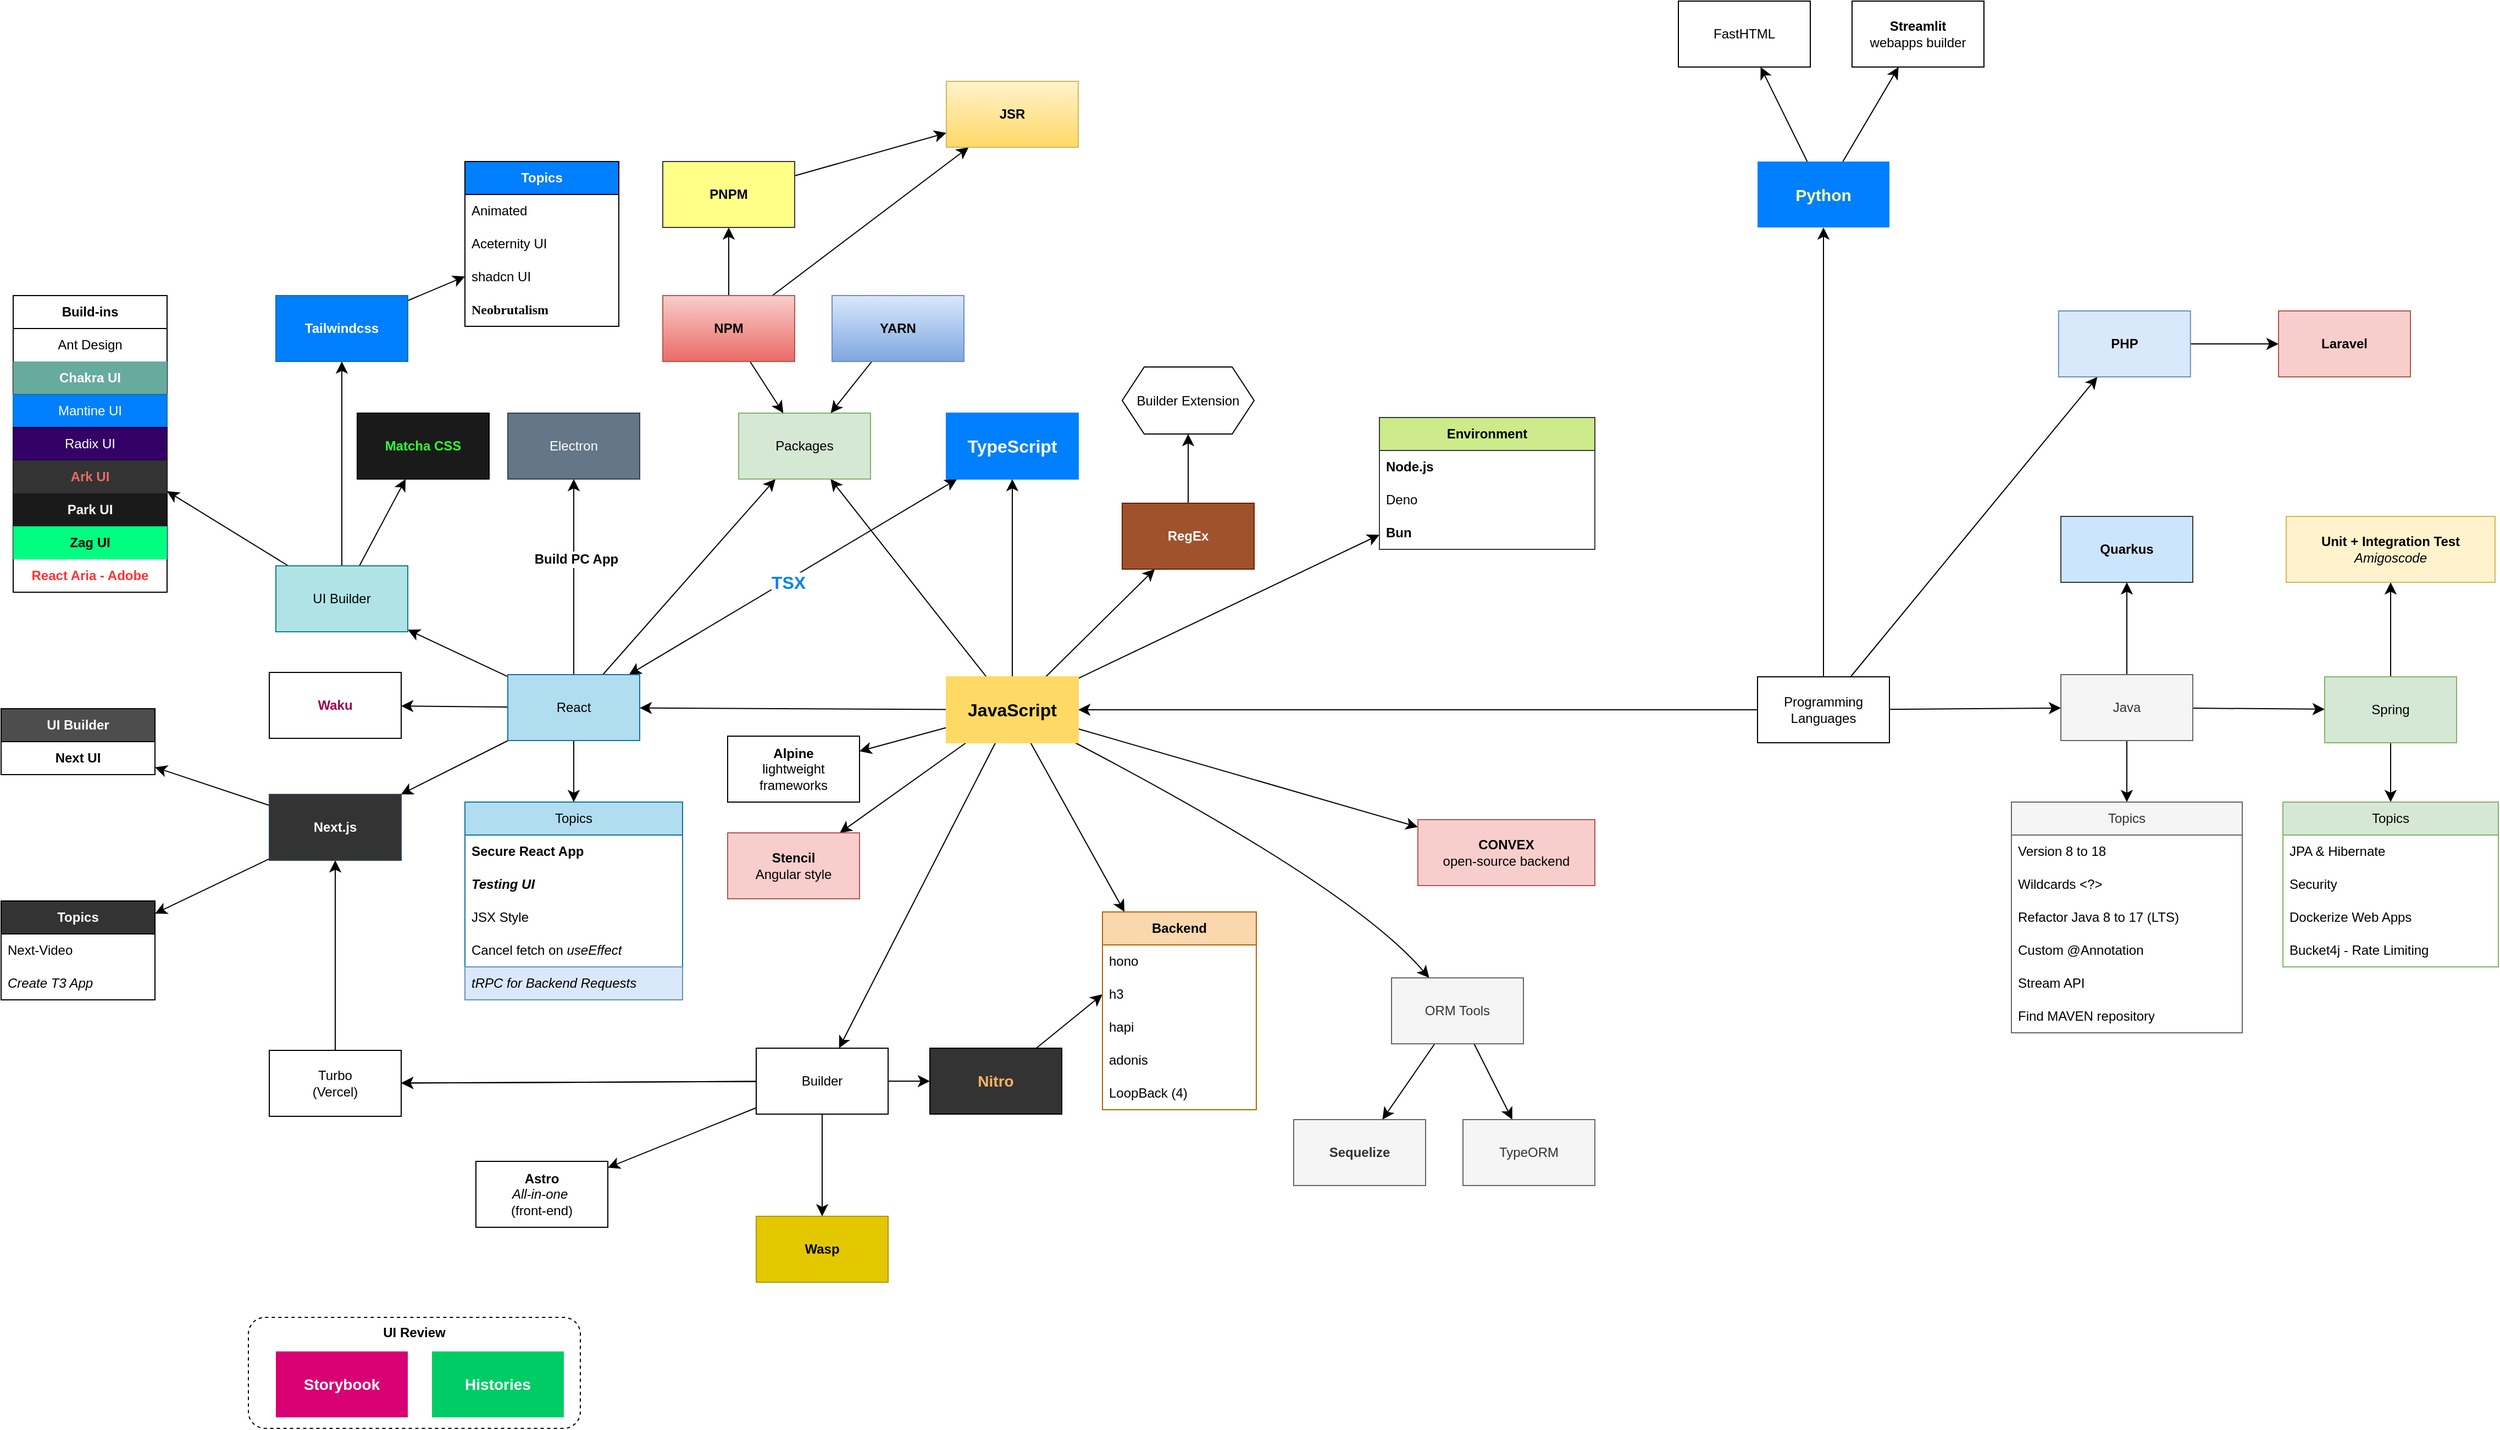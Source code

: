 <mxfile version="24.7.14" pages="5">
  <diagram name="Web tech" id="L8_Ru0DfRYATbcx9QnJk">
    <mxGraphModel dx="3034" dy="1596" grid="0" gridSize="10" guides="1" tooltips="1" connect="1" arrows="1" fold="1" page="0" pageScale="1" pageWidth="850" pageHeight="1100" math="0" shadow="0">
      <root>
        <mxCell id="0" />
        <mxCell id="1" parent="0" />
        <mxCell id="nC9ieNnPbug5NNrmApC4-4" value="UI Review" style="rounded=1;whiteSpace=wrap;html=1;dashed=1;verticalAlign=top;fontStyle=1" parent="1" vertex="1">
          <mxGeometry x="-1221" y="695" width="302" height="101" as="geometry" />
        </mxCell>
        <mxCell id="A_tRMl9OzeEIElT0_HVN-3" value="" style="edgeStyle=none;curved=1;rounded=0;orthogonalLoop=1;jettySize=auto;html=1;fontSize=12;startSize=8;endSize=8;" parent="1" source="A_tRMl9OzeEIElT0_HVN-1" target="A_tRMl9OzeEIElT0_HVN-2" edge="1">
          <mxGeometry relative="1" as="geometry" />
        </mxCell>
        <mxCell id="A_tRMl9OzeEIElT0_HVN-25" value="" style="edgeStyle=none;curved=1;rounded=0;orthogonalLoop=1;jettySize=auto;html=1;fontSize=12;startSize=8;endSize=8;" parent="1" source="A_tRMl9OzeEIElT0_HVN-1" target="A_tRMl9OzeEIElT0_HVN-24" edge="1">
          <mxGeometry relative="1" as="geometry" />
        </mxCell>
        <mxCell id="ZOXKTP9DA9FZhsp-pYVh-1" style="edgeStyle=none;curved=1;rounded=0;orthogonalLoop=1;jettySize=auto;html=1;fontSize=12;startSize=8;endSize=8;" parent="1" source="A_tRMl9OzeEIElT0_HVN-1" target="ZOXKTP9DA9FZhsp-pYVh-2" edge="1">
          <mxGeometry relative="1" as="geometry">
            <mxPoint x="388.88" y="-142" as="targetPoint" />
            <Array as="points" />
          </mxGeometry>
        </mxCell>
        <mxCell id="Dtvc1FInaGzwr3KAEjnp-1" style="edgeStyle=none;curved=1;rounded=0;orthogonalLoop=1;jettySize=auto;html=1;fontSize=12;startSize=8;endSize=8;" parent="1" source="A_tRMl9OzeEIElT0_HVN-1" target="Dtvc1FInaGzwr3KAEjnp-2" edge="1">
          <mxGeometry relative="1" as="geometry">
            <mxPoint x="573.88" y="-275" as="targetPoint" />
          </mxGeometry>
        </mxCell>
        <mxCell id="A_tRMl9OzeEIElT0_HVN-1" value="Programming Languages" style="whiteSpace=wrap;html=1;" parent="1" vertex="1">
          <mxGeometry x="152" y="112" width="120" height="60" as="geometry" />
        </mxCell>
        <mxCell id="A_tRMl9OzeEIElT0_HVN-5" value="" style="edgeStyle=none;curved=1;rounded=0;orthogonalLoop=1;jettySize=auto;html=1;fontSize=12;startSize=8;endSize=8;" parent="1" source="A_tRMl9OzeEIElT0_HVN-2" target="A_tRMl9OzeEIElT0_HVN-4" edge="1">
          <mxGeometry relative="1" as="geometry" />
        </mxCell>
        <mxCell id="A_tRMl9OzeEIElT0_HVN-12" value="" style="edgeStyle=none;curved=1;rounded=0;orthogonalLoop=1;jettySize=auto;html=1;fontSize=12;startSize=8;endSize=8;" parent="1" source="A_tRMl9OzeEIElT0_HVN-2" target="A_tRMl9OzeEIElT0_HVN-8" edge="1">
          <mxGeometry relative="1" as="geometry" />
        </mxCell>
        <mxCell id="gtdzPGcwlq-vu8Ylefqh-4" value="" style="edgeStyle=none;curved=1;rounded=0;orthogonalLoop=1;jettySize=auto;html=1;fontSize=12;startSize=8;endSize=8;" parent="1" source="A_tRMl9OzeEIElT0_HVN-2" target="gtdzPGcwlq-vu8Ylefqh-3" edge="1">
          <mxGeometry relative="1" as="geometry" />
        </mxCell>
        <UserObject label="Java" link="https://howtodoinjava.com/" linkTarget="_blank" id="A_tRMl9OzeEIElT0_HVN-2">
          <mxCell style="whiteSpace=wrap;html=1;fillColor=#f5f5f5;fontColor=#333333;strokeColor=#666666;" parent="1" vertex="1">
            <mxGeometry x="428" y="110" width="120" height="60" as="geometry" />
          </mxCell>
        </UserObject>
        <mxCell id="A_tRMl9OzeEIElT0_HVN-7" value="" style="edgeStyle=none;curved=1;rounded=0;orthogonalLoop=1;jettySize=auto;html=1;fontSize=12;startSize=8;endSize=8;" parent="1" source="A_tRMl9OzeEIElT0_HVN-4" target="A_tRMl9OzeEIElT0_HVN-6" edge="1">
          <mxGeometry relative="1" as="geometry" />
        </mxCell>
        <mxCell id="A_tRMl9OzeEIElT0_HVN-20" value="" style="edgeStyle=none;curved=1;rounded=0;orthogonalLoop=1;jettySize=auto;html=1;fontSize=12;startSize=8;endSize=8;" parent="1" source="A_tRMl9OzeEIElT0_HVN-4" target="A_tRMl9OzeEIElT0_HVN-16" edge="1">
          <mxGeometry relative="1" as="geometry" />
        </mxCell>
        <UserObject label="Spring" link="https://start.spring.io/" linkTarget="_blank" id="A_tRMl9OzeEIElT0_HVN-4">
          <mxCell style="whiteSpace=wrap;html=1;fillColor=#d5e8d4;strokeColor=#82b366;" parent="1" vertex="1">
            <mxGeometry x="668" y="112" width="120" height="60" as="geometry" />
          </mxCell>
        </UserObject>
        <UserObject label="&lt;div&gt;&lt;b&gt;Unit + Integration Test &lt;br&gt;&lt;/b&gt;&lt;/div&gt;&lt;div&gt;&lt;i&gt;Amigoscode&lt;/i&gt;&lt;br&gt;&lt;/div&gt;" link="https://www.youtube.com/watch?v=Geq60OVyBPg" linkTarget="_blank" id="A_tRMl9OzeEIElT0_HVN-6">
          <mxCell style="whiteSpace=wrap;html=1;fillColor=#fff2cc;strokeColor=#d6b656;" parent="1" vertex="1">
            <mxGeometry x="633" y="-34" width="190" height="60" as="geometry" />
          </mxCell>
        </UserObject>
        <mxCell id="A_tRMl9OzeEIElT0_HVN-8" value="Topics" style="swimlane;fontStyle=0;childLayout=stackLayout;horizontal=1;startSize=30;horizontalStack=0;resizeParent=1;resizeParentMax=0;resizeLast=0;collapsible=1;marginBottom=0;whiteSpace=wrap;html=1;fillColor=#f5f5f5;fontColor=#333333;strokeColor=#666666;" parent="1" vertex="1">
          <mxGeometry x="383" y="226" width="210" height="210" as="geometry" />
        </mxCell>
        <UserObject label="Version 8 to 18" link="https://www.youtube.com/watch?v=P7SI9mLwiqw" linkTarget="_blank" id="A_tRMl9OzeEIElT0_HVN-9">
          <mxCell style="text;strokeColor=none;fillColor=none;align=left;verticalAlign=middle;spacingLeft=4;spacingRight=4;overflow=hidden;points=[[0,0.5],[1,0.5]];portConstraint=eastwest;rotatable=0;whiteSpace=wrap;html=1;" parent="A_tRMl9OzeEIElT0_HVN-8" vertex="1">
            <mxGeometry y="30" width="210" height="30" as="geometry" />
          </mxCell>
        </UserObject>
        <UserObject label="Wildcards &amp;lt;?&amp;gt;" link="https://www.geeksforgeeks.org/wildcards-in-java/" linkTarget="_blank" id="A_tRMl9OzeEIElT0_HVN-10">
          <mxCell style="text;strokeColor=none;fillColor=none;align=left;verticalAlign=middle;spacingLeft=4;spacingRight=4;overflow=hidden;points=[[0,0.5],[1,0.5]];portConstraint=eastwest;rotatable=0;whiteSpace=wrap;html=1;" parent="A_tRMl9OzeEIElT0_HVN-8" vertex="1">
            <mxGeometry y="60" width="210" height="30" as="geometry" />
          </mxCell>
        </UserObject>
        <UserObject label="Refactor Java 8 to 17 (LTS)" link="https://www.youtube.com/watch?v=wW7uzc61tZ8" linkTarget="_blank" id="A_tRMl9OzeEIElT0_HVN-11">
          <mxCell style="text;strokeColor=none;fillColor=none;align=left;verticalAlign=middle;spacingLeft=4;spacingRight=4;overflow=hidden;points=[[0,0.5],[1,0.5]];portConstraint=eastwest;rotatable=0;whiteSpace=wrap;html=1;" parent="A_tRMl9OzeEIElT0_HVN-8" vertex="1">
            <mxGeometry y="90" width="210" height="30" as="geometry" />
          </mxCell>
        </UserObject>
        <UserObject label="Custom @Annotation" link="https://www.baeldung.com/java-custom-annotation" linkTarget="_blank" id="A_tRMl9OzeEIElT0_HVN-13">
          <mxCell style="text;strokeColor=none;fillColor=none;align=left;verticalAlign=middle;spacingLeft=4;spacingRight=4;overflow=hidden;points=[[0,0.5],[1,0.5]];portConstraint=eastwest;rotatable=0;whiteSpace=wrap;html=1;" parent="A_tRMl9OzeEIElT0_HVN-8" vertex="1">
            <mxGeometry y="120" width="210" height="30" as="geometry" />
          </mxCell>
        </UserObject>
        <UserObject label="Stream API" link="https://www.baeldung.com/java-streams" linkTarget="_blank" id="A_tRMl9OzeEIElT0_HVN-14">
          <mxCell style="text;strokeColor=none;fillColor=none;align=left;verticalAlign=middle;spacingLeft=4;spacingRight=4;overflow=hidden;points=[[0,0.5],[1,0.5]];portConstraint=eastwest;rotatable=0;whiteSpace=wrap;html=1;" parent="A_tRMl9OzeEIElT0_HVN-8" vertex="1">
            <mxGeometry y="150" width="210" height="30" as="geometry" />
          </mxCell>
        </UserObject>
        <UserObject label="Find MAVEN repository" link="https://mvnrepository.com/" linkTarget="_blank" id="UHcHIvD9DdvknrUmH-Bs-1">
          <mxCell style="text;strokeColor=none;fillColor=none;align=left;verticalAlign=middle;spacingLeft=4;spacingRight=4;overflow=hidden;points=[[0,0.5],[1,0.5]];portConstraint=eastwest;rotatable=0;whiteSpace=wrap;html=1;" parent="A_tRMl9OzeEIElT0_HVN-8" vertex="1">
            <mxGeometry y="180" width="210" height="30" as="geometry" />
          </mxCell>
        </UserObject>
        <mxCell id="A_tRMl9OzeEIElT0_HVN-16" value="Topics" style="swimlane;fontStyle=0;childLayout=stackLayout;horizontal=1;startSize=30;horizontalStack=0;resizeParent=1;resizeParentMax=0;resizeLast=0;collapsible=1;marginBottom=0;whiteSpace=wrap;html=1;fillColor=#d5e8d4;strokeColor=#82b366;" parent="1" vertex="1">
          <mxGeometry x="630" y="226" width="196" height="150" as="geometry" />
        </mxCell>
        <UserObject label="JPA &amp;amp; Hibernate" link="https://www.baeldung.com/learn-jpa-hibernate" linkTarget="_blank" id="A_tRMl9OzeEIElT0_HVN-17">
          <mxCell style="text;strokeColor=none;fillColor=none;align=left;verticalAlign=middle;spacingLeft=4;spacingRight=4;overflow=hidden;points=[[0,0.5],[1,0.5]];portConstraint=eastwest;rotatable=0;whiteSpace=wrap;html=1;" parent="A_tRMl9OzeEIElT0_HVN-16" vertex="1">
            <mxGeometry y="30" width="196" height="30" as="geometry" />
          </mxCell>
        </UserObject>
        <UserObject label="Security" link="https://www.baeldung.com/security-spring" linkTarget="_blank" id="A_tRMl9OzeEIElT0_HVN-18">
          <mxCell style="text;strokeColor=none;fillColor=none;align=left;verticalAlign=middle;spacingLeft=4;spacingRight=4;overflow=hidden;points=[[0,0.5],[1,0.5]];portConstraint=eastwest;rotatable=0;whiteSpace=wrap;html=1;" parent="A_tRMl9OzeEIElT0_HVN-16" vertex="1">
            <mxGeometry y="60" width="196" height="30" as="geometry" />
          </mxCell>
        </UserObject>
        <UserObject label="Dockerize Web Apps" link="https://www.youtube.com/watch?v=IGg1Rx29_O0" linkTarget="_blank" id="A_tRMl9OzeEIElT0_HVN-19">
          <mxCell style="text;strokeColor=none;fillColor=none;align=left;verticalAlign=middle;spacingLeft=4;spacingRight=4;overflow=hidden;points=[[0,0.5],[1,0.5]];portConstraint=eastwest;rotatable=0;whiteSpace=wrap;html=1;" parent="A_tRMl9OzeEIElT0_HVN-16" vertex="1">
            <mxGeometry y="90" width="196" height="30" as="geometry" />
          </mxCell>
        </UserObject>
        <UserObject label="Bucket4j - Rate Limiting" link="https://www.baeldung.com/spring-bucket4j" linkTarget="_blank" id="i6ncp-3hOTwfLUs94Z6H-1">
          <mxCell style="text;strokeColor=none;fillColor=none;align=left;verticalAlign=middle;spacingLeft=4;spacingRight=4;overflow=hidden;points=[[0,0.5],[1,0.5]];portConstraint=eastwest;rotatable=0;whiteSpace=wrap;html=1;" parent="A_tRMl9OzeEIElT0_HVN-16" vertex="1">
            <mxGeometry y="120" width="196" height="30" as="geometry" />
          </mxCell>
        </UserObject>
        <mxCell id="A_tRMl9OzeEIElT0_HVN-27" value="" style="edgeStyle=none;curved=1;rounded=0;orthogonalLoop=1;jettySize=auto;html=1;fontSize=12;startSize=8;endSize=8;" parent="1" source="A_tRMl9OzeEIElT0_HVN-24" target="A_tRMl9OzeEIElT0_HVN-26" edge="1">
          <mxGeometry relative="1" as="geometry" />
        </mxCell>
        <mxCell id="BcxkKTfhXMORWPRL0KGC-2" value="" style="edgeStyle=none;curved=1;rounded=0;orthogonalLoop=1;jettySize=auto;html=1;fontSize=12;startSize=8;endSize=8;" parent="1" source="A_tRMl9OzeEIElT0_HVN-24" target="BcxkKTfhXMORWPRL0KGC-1" edge="1">
          <mxGeometry relative="1" as="geometry" />
        </mxCell>
        <mxCell id="abSObEfRXy2xEbiDXByp-4" style="edgeStyle=none;curved=1;rounded=0;orthogonalLoop=1;jettySize=auto;html=1;fontSize=12;startSize=8;endSize=8;" parent="1" source="A_tRMl9OzeEIElT0_HVN-24" target="abSObEfRXy2xEbiDXByp-5" edge="1">
          <mxGeometry relative="1" as="geometry">
            <mxPoint x="-352" y="28" as="targetPoint" />
          </mxGeometry>
        </mxCell>
        <mxCell id="53xtW2w1oggNzxYsEOpB-1" style="edgeStyle=none;curved=1;rounded=0;orthogonalLoop=1;jettySize=auto;html=1;fontSize=12;startSize=8;endSize=8;" parent="1" source="A_tRMl9OzeEIElT0_HVN-24" target="53xtW2w1oggNzxYsEOpB-2" edge="1">
          <mxGeometry relative="1" as="geometry">
            <mxPoint x="-680" y="455" as="targetPoint" />
          </mxGeometry>
        </mxCell>
        <mxCell id="qTTSzeXdbrVouLklHGqS-1" style="edgeStyle=none;curved=1;rounded=0;orthogonalLoop=1;jettySize=auto;html=1;fontSize=12;startSize=8;endSize=8;" parent="1" source="A_tRMl9OzeEIElT0_HVN-24" target="qTTSzeXdbrVouLklHGqS-2" edge="1">
          <mxGeometry relative="1" as="geometry">
            <mxPoint x="-526" y="-70" as="targetPoint" />
          </mxGeometry>
        </mxCell>
        <mxCell id="P4aNXZZOPzhnbzfU1gq2-1" style="edgeStyle=none;curved=1;rounded=0;orthogonalLoop=1;jettySize=auto;html=1;fontSize=12;startSize=8;endSize=8;" parent="1" source="A_tRMl9OzeEIElT0_HVN-24" target="P4aNXZZOPzhnbzfU1gq2-2" edge="1">
          <mxGeometry relative="1" as="geometry">
            <mxPoint x="-282" y="552" as="targetPoint" />
            <Array as="points">
              <mxPoint x="-217" y="304" />
            </Array>
          </mxGeometry>
        </mxCell>
        <mxCell id="P4aNXZZOPzhnbzfU1gq2-5" style="edgeStyle=none;curved=1;rounded=0;orthogonalLoop=1;jettySize=auto;html=1;fontSize=12;startSize=8;endSize=8;" parent="1" source="A_tRMl9OzeEIElT0_HVN-24" target="P4aNXZZOPzhnbzfU1gq2-6" edge="1">
          <mxGeometry relative="1" as="geometry">
            <mxPoint x="-650" y="217" as="targetPoint" />
          </mxGeometry>
        </mxCell>
        <mxCell id="P4aNXZZOPzhnbzfU1gq2-7" style="edgeStyle=none;curved=1;rounded=0;orthogonalLoop=1;jettySize=auto;html=1;fontSize=12;startSize=8;endSize=8;" parent="1" source="A_tRMl9OzeEIElT0_HVN-24" target="P4aNXZZOPzhnbzfU1gq2-8" edge="1">
          <mxGeometry relative="1" as="geometry">
            <mxPoint x="-684" y="334" as="targetPoint" />
          </mxGeometry>
        </mxCell>
        <mxCell id="BkHqPpIpfniqOpK-uPiZ-2" style="rounded=0;orthogonalLoop=1;jettySize=auto;html=1;fontSize=12;startSize=8;endSize=8;" parent="1" source="A_tRMl9OzeEIElT0_HVN-24" target="BkHqPpIpfniqOpK-uPiZ-3" edge="1">
          <mxGeometry relative="1" as="geometry">
            <mxPoint x="-25" y="537" as="targetPoint" />
          </mxGeometry>
        </mxCell>
        <mxCell id="RF5jQTV493ySZfNKuZrB-3" style="edgeStyle=none;curved=1;rounded=0;orthogonalLoop=1;jettySize=auto;html=1;fontSize=12;startSize=8;endSize=8;" parent="1" source="A_tRMl9OzeEIElT0_HVN-24" target="Ix89f2RsqgqW56dBA-ox-6" edge="1">
          <mxGeometry relative="1" as="geometry">
            <mxPoint x="-195" y="11.333" as="targetPoint" />
          </mxGeometry>
        </mxCell>
        <mxCell id="c2flKswSqQpuFDOfeeeM-1" style="edgeStyle=none;curved=1;rounded=0;orthogonalLoop=1;jettySize=auto;html=1;fontSize=12;startSize=8;endSize=8;" edge="1" parent="1" source="A_tRMl9OzeEIElT0_HVN-24" target="c2flKswSqQpuFDOfeeeM-2">
          <mxGeometry relative="1" as="geometry">
            <mxPoint x="-190" y="226" as="targetPoint" />
          </mxGeometry>
        </mxCell>
        <UserObject label="JavaScript" link="https://javascript.info/" linkTarget="_blank" id="A_tRMl9OzeEIElT0_HVN-24">
          <mxCell style="whiteSpace=wrap;html=1;fillColor=#FFD966;strokeColor=#FFD966;fontStyle=1;fontSize=16;" parent="1" vertex="1">
            <mxGeometry x="-586" y="112" width="120" height="60" as="geometry" />
          </mxCell>
        </UserObject>
        <mxCell id="A_tRMl9OzeEIElT0_HVN-29" value="" style="edgeStyle=none;curved=1;rounded=0;orthogonalLoop=1;jettySize=auto;html=1;fontSize=12;startSize=8;endSize=8;" parent="1" source="A_tRMl9OzeEIElT0_HVN-26" target="A_tRMl9OzeEIElT0_HVN-28" edge="1">
          <mxGeometry relative="1" as="geometry" />
        </mxCell>
        <mxCell id="A_tRMl9OzeEIElT0_HVN-31" value="" style="edgeStyle=none;curved=1;rounded=0;orthogonalLoop=1;jettySize=auto;html=1;fontSize=12;startSize=8;endSize=8;" parent="1" source="A_tRMl9OzeEIElT0_HVN-26" target="A_tRMl9OzeEIElT0_HVN-30" edge="1">
          <mxGeometry relative="1" as="geometry" />
        </mxCell>
        <UserObject label="" linkTarget="_blank" id="A_tRMl9OzeEIElT0_HVN-35">
          <mxCell style="edgeStyle=none;curved=1;rounded=0;orthogonalLoop=1;jettySize=auto;html=1;fontSize=12;startSize=8;endSize=8;" parent="1" source="A_tRMl9OzeEIElT0_HVN-26" target="A_tRMl9OzeEIElT0_HVN-34" edge="1">
            <mxGeometry relative="1" as="geometry" />
          </mxCell>
        </UserObject>
        <UserObject label="Build PC App" link="https://www.youtube.com/watch?v=oAaS9ix8pes" linkTarget="_blank" id="NNfN1adVo9f_7PUxbY32-1">
          <mxCell style="edgeLabel;html=1;align=center;verticalAlign=middle;resizable=0;points=[];fontSize=12;fontStyle=1" parent="A_tRMl9OzeEIElT0_HVN-35" vertex="1" connectable="0">
            <mxGeometry x="0.173" y="-2" relative="1" as="geometry">
              <mxPoint y="-1" as="offset" />
            </mxGeometry>
          </mxCell>
        </UserObject>
        <mxCell id="A_tRMl9OzeEIElT0_HVN-51" value="" style="edgeStyle=none;curved=1;rounded=0;orthogonalLoop=1;jettySize=auto;html=1;fontSize=12;startSize=8;endSize=8;" parent="1" source="A_tRMl9OzeEIElT0_HVN-26" target="A_tRMl9OzeEIElT0_HVN-36" edge="1">
          <mxGeometry relative="1" as="geometry" />
        </mxCell>
        <mxCell id="BcxkKTfhXMORWPRL0KGC-3" style="edgeStyle=none;curved=1;rounded=0;orthogonalLoop=1;jettySize=auto;html=1;fontSize=12;startSize=8;endSize=8;" parent="1" source="A_tRMl9OzeEIElT0_HVN-26" target="BcxkKTfhXMORWPRL0KGC-1" edge="1">
          <mxGeometry relative="1" as="geometry" />
        </mxCell>
        <mxCell id="CK8qKhri677Nz2LYZ6qs-1" style="edgeStyle=none;curved=1;rounded=0;orthogonalLoop=1;jettySize=auto;html=1;fontSize=12;startSize=8;endSize=8;" parent="1" source="A_tRMl9OzeEIElT0_HVN-26" target="CK8qKhri677Nz2LYZ6qs-2" edge="1">
          <mxGeometry relative="1" as="geometry">
            <mxPoint x="-1077" y="225" as="targetPoint" />
          </mxGeometry>
        </mxCell>
        <UserObject label="" linkTarget="_blank" id="qTTSzeXdbrVouLklHGqS-4">
          <mxCell style="edgeStyle=none;curved=1;rounded=0;orthogonalLoop=1;jettySize=auto;html=1;fontSize=12;startSize=8;endSize=8;startArrow=classic;startFill=1;" parent="1" source="A_tRMl9OzeEIElT0_HVN-26" target="qTTSzeXdbrVouLklHGqS-2" edge="1">
            <mxGeometry relative="1" as="geometry" />
          </mxCell>
        </UserObject>
        <UserObject label="TSX" link="https://react-typescript-cheatsheet.netlify.app" linkTarget="_blank" id="qTTSzeXdbrVouLklHGqS-5">
          <mxCell style="edgeLabel;html=1;align=center;verticalAlign=middle;resizable=0;points=[];fontSize=16;fontStyle=1;fontColor=#007FFF;" parent="qTTSzeXdbrVouLklHGqS-4" vertex="1" connectable="0">
            <mxGeometry x="-0.037" y="-2" relative="1" as="geometry">
              <mxPoint as="offset" />
            </mxGeometry>
          </mxCell>
        </UserObject>
        <UserObject label="React" link="https://react.dev/" linkTarget="_blank" id="A_tRMl9OzeEIElT0_HVN-26">
          <mxCell style="whiteSpace=wrap;html=1;fillColor=#b1ddf0;strokeColor=#10739e;" parent="1" vertex="1">
            <mxGeometry x="-985" y="110" width="120" height="60" as="geometry" />
          </mxCell>
        </UserObject>
        <mxCell id="PbQ7yQ_LRAN5g7_FVF_x-1" value="" style="edgeStyle=none;curved=1;rounded=0;orthogonalLoop=1;jettySize=auto;html=1;fontSize=12;startSize=8;endSize=8;" parent="1" source="A_tRMl9OzeEIElT0_HVN-28" target="PbQ7yQ_LRAN5g7_FVF_x-2" edge="1">
          <mxGeometry relative="1" as="geometry">
            <mxPoint x="-1300" y="343" as="targetPoint" />
          </mxGeometry>
        </mxCell>
        <mxCell id="vaXD-Aw6iruf5Hm8J5wq-19" style="edgeStyle=none;curved=1;rounded=0;orthogonalLoop=1;jettySize=auto;html=1;fontSize=12;startSize=8;endSize=8;" parent="1" source="A_tRMl9OzeEIElT0_HVN-28" target="vaXD-Aw6iruf5Hm8J5wq-17" edge="1">
          <mxGeometry relative="1" as="geometry" />
        </mxCell>
        <UserObject label="Next.js" link="https://nextjs.org/" linkTarget="_blank" id="A_tRMl9OzeEIElT0_HVN-28">
          <mxCell style="whiteSpace=wrap;html=1;fillColor=#333333;strokeColor=#314354;fontColor=#ffffff;fontStyle=1" parent="1" vertex="1">
            <mxGeometry x="-1202" y="219" width="120" height="60" as="geometry" />
          </mxCell>
        </UserObject>
        <mxCell id="A_tRMl9OzeEIElT0_HVN-33" value="" style="edgeStyle=none;curved=1;rounded=0;orthogonalLoop=1;jettySize=auto;html=1;fontSize=12;startSize=8;endSize=8;" parent="1" source="A_tRMl9OzeEIElT0_HVN-30" target="vaXD-Aw6iruf5Hm8J5wq-4" edge="1">
          <mxGeometry relative="1" as="geometry">
            <mxPoint x="-1341.049" y="-166" as="targetPoint" />
          </mxGeometry>
        </mxCell>
        <mxCell id="53xtW2w1oggNzxYsEOpB-19" value="" style="edgeStyle=none;curved=1;rounded=0;orthogonalLoop=1;jettySize=auto;html=1;fontSize=12;startSize=8;endSize=8;" parent="1" source="A_tRMl9OzeEIElT0_HVN-30" target="53xtW2w1oggNzxYsEOpB-18" edge="1">
          <mxGeometry relative="1" as="geometry" />
        </mxCell>
        <mxCell id="_gP0p8IllGymtC6PMQwS-1" style="edgeStyle=none;curved=1;rounded=0;orthogonalLoop=1;jettySize=auto;html=1;fontSize=12;startSize=8;endSize=8;" edge="1" parent="1" source="A_tRMl9OzeEIElT0_HVN-30" target="_gP0p8IllGymtC6PMQwS-2">
          <mxGeometry relative="1" as="geometry">
            <mxPoint x="-1089" y="-52" as="targetPoint" />
          </mxGeometry>
        </mxCell>
        <mxCell id="A_tRMl9OzeEIElT0_HVN-30" value="UI Builder" style="whiteSpace=wrap;html=1;fillColor=#b0e3e6;strokeColor=#0e8088;" parent="1" vertex="1">
          <mxGeometry x="-1196" y="11" width="120" height="60" as="geometry" />
        </mxCell>
        <UserObject label="Electron" linkTarget="_blank" link="https://www.electronjs.org/" id="A_tRMl9OzeEIElT0_HVN-34">
          <mxCell style="whiteSpace=wrap;html=1;fillColor=#647687;strokeColor=#314354;fontColor=#ffffff;" parent="1" vertex="1">
            <mxGeometry x="-985" y="-128" width="120" height="60" as="geometry" />
          </mxCell>
        </UserObject>
        <mxCell id="A_tRMl9OzeEIElT0_HVN-36" value="Topics" style="swimlane;fontStyle=0;childLayout=stackLayout;horizontal=1;startSize=30;horizontalStack=0;resizeParent=1;resizeParentMax=0;resizeLast=0;collapsible=1;marginBottom=0;whiteSpace=wrap;html=1;fillColor=#b1ddf0;strokeColor=#10739e;" parent="1" vertex="1">
          <mxGeometry x="-1024" y="226" width="198" height="180" as="geometry" />
        </mxCell>
        <UserObject label="Secure React App" link="https://www.freecodecamp.org/news/best-practices-for-security-of-your-react-js-application/" linkTarget="_blank" id="A_tRMl9OzeEIElT0_HVN-37">
          <mxCell style="text;align=left;verticalAlign=middle;spacingLeft=4;spacingRight=4;overflow=hidden;points=[[0,0.5],[1,0.5]];portConstraint=eastwest;rotatable=0;whiteSpace=wrap;html=1;fontStyle=1" parent="A_tRMl9OzeEIElT0_HVN-36" vertex="1">
            <mxGeometry y="30" width="198" height="30" as="geometry" />
          </mxCell>
        </UserObject>
        <UserObject label="Testing UI" link="https://www.youtube.com/playlist?list=PLC3y8-rFHvwirqe1KHFCHJ0RqNuN61SJd" linkTarget="_blank" id="A_tRMl9OzeEIElT0_HVN-38">
          <mxCell style="text;strokeColor=none;fillColor=none;align=left;verticalAlign=middle;spacingLeft=4;spacingRight=4;overflow=hidden;points=[[0,0.5],[1,0.5]];portConstraint=eastwest;rotatable=0;whiteSpace=wrap;html=1;fontStyle=3" parent="A_tRMl9OzeEIElT0_HVN-36" vertex="1">
            <mxGeometry y="60" width="198" height="30" as="geometry" />
          </mxCell>
        </UserObject>
        <UserObject label="JSX Style" link="https://airbnb.io/javascript/react/" linkTarget="_blank" id="LZDjGuLIjO9N8Cgg-rzT-2">
          <mxCell style="text;strokeColor=none;fillColor=none;align=left;verticalAlign=middle;spacingLeft=4;spacingRight=4;overflow=hidden;points=[[0,0.5],[1,0.5]];portConstraint=eastwest;rotatable=0;whiteSpace=wrap;html=1;" parent="A_tRMl9OzeEIElT0_HVN-36" vertex="1">
            <mxGeometry y="90" width="198" height="30" as="geometry" />
          </mxCell>
        </UserObject>
        <UserObject label="Cancel fetch on &lt;i&gt;useEffect&lt;/i&gt;" link="https://plainenglish.io/community/how-to-cancel-fetch-and-axios-requests-in-react-useeffect-hook" linkTarget="_blank" id="nC9ieNnPbug5NNrmApC4-1">
          <mxCell style="text;strokeColor=none;fillColor=none;align=left;verticalAlign=middle;spacingLeft=4;spacingRight=4;overflow=hidden;points=[[0,0.5],[1,0.5]];portConstraint=eastwest;rotatable=0;whiteSpace=wrap;html=1;" parent="A_tRMl9OzeEIElT0_HVN-36" vertex="1">
            <mxGeometry y="120" width="198" height="30" as="geometry" />
          </mxCell>
        </UserObject>
        <UserObject label="tRPC for Backend Requests" link="https://blog.openreplay.com/using-trpc-for-backend-requests-with-react" linkTarget="_blank" id="BkHqPpIpfniqOpK-uPiZ-1">
          <mxCell style="text;strokeColor=#6c8ebf;fillColor=#dae8fc;align=left;verticalAlign=middle;spacingLeft=4;spacingRight=4;overflow=hidden;points=[[0,0.5],[1,0.5]];portConstraint=eastwest;rotatable=0;whiteSpace=wrap;html=1;fontStyle=2;" parent="A_tRMl9OzeEIElT0_HVN-36" vertex="1">
            <mxGeometry y="150" width="198" height="30" as="geometry" />
          </mxCell>
        </UserObject>
        <UserObject label="Packages" link="https://docs.google.com/spreadsheets/d/1jOXX-Q-QajfHaKHrD3v7qxB8P6t8QTAwo1B-WVbQ02Y/edit?usp=sharing" linkTarget="_blank" id="BcxkKTfhXMORWPRL0KGC-1">
          <mxCell style="whiteSpace=wrap;html=1;fillColor=#d5e8d4;strokeColor=#82b366;" parent="1" vertex="1">
            <mxGeometry x="-775" y="-128" width="120" height="60" as="geometry" />
          </mxCell>
        </UserObject>
        <mxCell id="vaXD-Aw6iruf5Hm8J5wq-3" style="edgeStyle=none;curved=1;rounded=0;orthogonalLoop=1;jettySize=auto;html=1;fontSize=12;startSize=8;endSize=8;" parent="1" source="abSObEfRXy2xEbiDXByp-5" target="vaXD-Aw6iruf5Hm8J5wq-1" edge="1">
          <mxGeometry relative="1" as="geometry" />
        </mxCell>
        <UserObject label="RegEx" link="https://www.freecodecamp.org/news/regex-in-javascript/" linkTarget="_blank" id="abSObEfRXy2xEbiDXByp-5">
          <mxCell style="whiteSpace=wrap;html=1;fillColor=#a0522d;strokeColor=#6D1F00;fontColor=#ffffff;fontStyle=1" parent="1" vertex="1">
            <mxGeometry x="-426" y="-46" width="120" height="60" as="geometry" />
          </mxCell>
        </UserObject>
        <UserObject label="Quarkus" link="https://quarkus.io/" linkTarget="_blank" id="gtdzPGcwlq-vu8Ylefqh-3">
          <mxCell style="whiteSpace=wrap;html=1;fillColor=#cce5ff;strokeColor=#36393d;fontStyle=1" parent="1" vertex="1">
            <mxGeometry x="428" y="-34" width="120" height="60" as="geometry" />
          </mxCell>
        </UserObject>
        <mxCell id="K2NDRn_nagTR5p5qmxOj-4" style="edgeStyle=none;curved=1;rounded=0;orthogonalLoop=1;jettySize=auto;html=1;fontSize=12;startSize=8;endSize=8;" parent="1" source="K2NDRn_nagTR5p5qmxOj-1" target="BcxkKTfhXMORWPRL0KGC-1" edge="1">
          <mxGeometry relative="1" as="geometry" />
        </mxCell>
        <mxCell id="RF5jQTV493ySZfNKuZrB-2" value="" style="edgeStyle=none;curved=1;rounded=0;orthogonalLoop=1;jettySize=auto;html=1;fontSize=12;startSize=8;endSize=8;" parent="1" source="K2NDRn_nagTR5p5qmxOj-1" target="RF5jQTV493ySZfNKuZrB-1" edge="1">
          <mxGeometry relative="1" as="geometry" />
        </mxCell>
        <mxCell id="Ix89f2RsqgqW56dBA-ox-1" style="edgeStyle=none;curved=1;rounded=0;orthogonalLoop=1;jettySize=auto;html=1;fontSize=12;startSize=8;endSize=8;" parent="1" source="K2NDRn_nagTR5p5qmxOj-1" target="K2NDRn_nagTR5p5qmxOj-2" edge="1">
          <mxGeometry relative="1" as="geometry" />
        </mxCell>
        <UserObject label="NPM" link="https://www.npmjs.com/" linkTarget="_blank" id="K2NDRn_nagTR5p5qmxOj-1">
          <mxCell style="whiteSpace=wrap;html=1;fillColor=#f8cecc;gradientColor=#ea6b66;strokeColor=#b85450;fontStyle=1" parent="1" vertex="1">
            <mxGeometry x="-844" y="-235" width="120" height="60" as="geometry" />
          </mxCell>
        </UserObject>
        <UserObject label="JSR" link="https://jsr.io/" linkTarget="_blank" id="K2NDRn_nagTR5p5qmxOj-2">
          <mxCell style="whiteSpace=wrap;html=1;fillColor=#fff2cc;gradientColor=#ffd966;strokeColor=#d6b656;fontStyle=1" parent="1" vertex="1">
            <mxGeometry x="-586" y="-430" width="120" height="60" as="geometry" />
          </mxCell>
        </UserObject>
        <UserObject label="Waku" link="https://waku.gg/" linkTarget="_blank" id="CK8qKhri677Nz2LYZ6qs-2">
          <mxCell style="whiteSpace=wrap;html=1;fontStyle=1;fontColor=#99004D;" parent="1" vertex="1">
            <mxGeometry x="-1202" y="108" width="120" height="60" as="geometry" />
          </mxCell>
        </UserObject>
        <mxCell id="53xtW2w1oggNzxYsEOpB-4" value="" style="edgeStyle=none;curved=1;rounded=0;orthogonalLoop=1;jettySize=auto;html=1;fontSize=12;startSize=8;endSize=8;" parent="1" source="53xtW2w1oggNzxYsEOpB-2" target="53xtW2w1oggNzxYsEOpB-3" edge="1">
          <mxGeometry relative="1" as="geometry" />
        </mxCell>
        <mxCell id="53xtW2w1oggNzxYsEOpB-8" value="" style="edgeStyle=none;curved=1;rounded=0;orthogonalLoop=1;jettySize=auto;html=1;fontSize=12;startSize=8;endSize=8;" parent="1" source="53xtW2w1oggNzxYsEOpB-2" target="53xtW2w1oggNzxYsEOpB-3" edge="1">
          <mxGeometry relative="1" as="geometry" />
        </mxCell>
        <mxCell id="53xtW2w1oggNzxYsEOpB-10" style="edgeStyle=none;curved=1;rounded=0;orthogonalLoop=1;jettySize=auto;html=1;fontSize=12;startSize=8;endSize=8;" parent="1" source="53xtW2w1oggNzxYsEOpB-2" target="53xtW2w1oggNzxYsEOpB-11" edge="1">
          <mxGeometry relative="1" as="geometry">
            <mxPoint x="-566" y="524" as="targetPoint" />
          </mxGeometry>
        </mxCell>
        <mxCell id="53xtW2w1oggNzxYsEOpB-15" value="" style="edgeStyle=none;curved=1;rounded=0;orthogonalLoop=1;jettySize=auto;html=1;fontSize=12;startSize=8;endSize=8;" parent="1" source="53xtW2w1oggNzxYsEOpB-2" target="53xtW2w1oggNzxYsEOpB-14" edge="1">
          <mxGeometry relative="1" as="geometry" />
        </mxCell>
        <mxCell id="53xtW2w1oggNzxYsEOpB-17" value="" style="edgeStyle=none;curved=1;rounded=0;orthogonalLoop=1;jettySize=auto;html=1;fontSize=12;startSize=8;endSize=8;" parent="1" source="53xtW2w1oggNzxYsEOpB-2" target="53xtW2w1oggNzxYsEOpB-16" edge="1">
          <mxGeometry relative="1" as="geometry" />
        </mxCell>
        <mxCell id="53xtW2w1oggNzxYsEOpB-2" value="Builder" style="whiteSpace=wrap;html=1;" parent="1" vertex="1">
          <mxGeometry x="-759" y="450" width="120" height="60" as="geometry" />
        </mxCell>
        <mxCell id="53xtW2w1oggNzxYsEOpB-6" style="edgeStyle=none;curved=1;rounded=0;orthogonalLoop=1;jettySize=auto;html=1;fontSize=12;startSize=8;endSize=8;" parent="1" source="53xtW2w1oggNzxYsEOpB-3" target="A_tRMl9OzeEIElT0_HVN-28" edge="1">
          <mxGeometry relative="1" as="geometry">
            <mxPoint x="-985" y="105" as="targetPoint" />
          </mxGeometry>
        </mxCell>
        <UserObject label="&lt;div&gt;Turbo&lt;/div&gt;&lt;div&gt;(Vercel)&lt;br&gt;&lt;/div&gt;" link="https://turbo.build/" linkTarget="_blank" id="53xtW2w1oggNzxYsEOpB-3">
          <mxCell style="whiteSpace=wrap;html=1;" parent="1" vertex="1">
            <mxGeometry x="-1202" y="452" width="120" height="60" as="geometry" />
          </mxCell>
        </UserObject>
        <mxCell id="53xtW2w1oggNzxYsEOpB-12" style="edgeStyle=none;curved=1;rounded=0;orthogonalLoop=1;jettySize=auto;html=1;fontSize=12;startSize=8;endSize=8;entryX=0;entryY=0.5;entryDx=0;entryDy=0;" parent="1" source="53xtW2w1oggNzxYsEOpB-11" target="c2flKswSqQpuFDOfeeeM-4" edge="1">
          <mxGeometry relative="1" as="geometry">
            <mxPoint x="-526" y="450" as="targetPoint" />
          </mxGeometry>
        </mxCell>
        <UserObject label="Nitro" link="https://nitro.unjs.io/" linkTarget="_blank" id="53xtW2w1oggNzxYsEOpB-11">
          <mxCell style="whiteSpace=wrap;html=1;fillColor=#333333;fontColor=#FFB366;fontStyle=1;fontSize=14;" parent="1" vertex="1">
            <mxGeometry x="-601" y="450" width="120" height="60" as="geometry" />
          </mxCell>
        </UserObject>
        <UserObject label="&lt;div&gt;&lt;b&gt;Astro&lt;/b&gt;&lt;/div&gt;&lt;div&gt;&lt;i&gt;All-in-one&lt;/i&gt;&amp;nbsp;&lt;/div&gt;&lt;div&gt;(front-end)&lt;br&gt;&lt;/div&gt;" link="https://astro.build/" linkTarget="_blank" id="53xtW2w1oggNzxYsEOpB-14">
          <mxCell style="whiteSpace=wrap;html=1;" parent="1" vertex="1">
            <mxGeometry x="-1014" y="553" width="120" height="60" as="geometry" />
          </mxCell>
        </UserObject>
        <UserObject label="Wasp" link="https://wasp-lang.dev/" linkTarget="_blank" id="53xtW2w1oggNzxYsEOpB-16">
          <mxCell style="whiteSpace=wrap;html=1;fillColor=#e3c800;fontColor=#000000;strokeColor=#B09500;fontStyle=1" parent="1" vertex="1">
            <mxGeometry x="-759" y="603" width="120" height="60" as="geometry" />
          </mxCell>
        </UserObject>
        <mxCell id="53xtW2w1oggNzxYsEOpB-24" value="" style="edgeStyle=none;curved=1;rounded=0;orthogonalLoop=1;jettySize=auto;html=1;fontSize=12;startSize=8;endSize=8;" parent="1" source="53xtW2w1oggNzxYsEOpB-18" target="53xtW2w1oggNzxYsEOpB-20" edge="1">
          <mxGeometry relative="1" as="geometry">
            <mxPoint x="-1368" y="176" as="targetPoint" />
          </mxGeometry>
        </mxCell>
        <mxCell id="53xtW2w1oggNzxYsEOpB-18" value="Tailwindcss" style="whiteSpace=wrap;html=1;fillColor=#007FFF;strokeColor=#10739e;fontColor=#FFFFFF;fontStyle=1" parent="1" vertex="1">
          <mxGeometry x="-1196" y="-235" width="120" height="60" as="geometry" />
        </mxCell>
        <mxCell id="53xtW2w1oggNzxYsEOpB-20" value="Topics" style="swimlane;fontStyle=1;childLayout=stackLayout;horizontal=1;startSize=30;horizontalStack=0;resizeParent=1;resizeParentMax=0;resizeLast=0;collapsible=1;marginBottom=0;whiteSpace=wrap;html=1;fillColor=#007FFF;fontColor=#FFFFFF;" parent="1" vertex="1">
          <mxGeometry x="-1024" y="-357" width="140" height="150" as="geometry" />
        </mxCell>
        <UserObject label="Animated" link="https://www.tailwindcss-animated.com/" linkTarget="_blank" id="53xtW2w1oggNzxYsEOpB-21">
          <mxCell style="text;strokeColor=none;fillColor=none;align=left;verticalAlign=middle;spacingLeft=4;spacingRight=4;overflow=hidden;points=[[0,0.5],[1,0.5]];portConstraint=eastwest;rotatable=0;whiteSpace=wrap;html=1;" parent="53xtW2w1oggNzxYsEOpB-20" vertex="1">
            <mxGeometry y="30" width="140" height="30" as="geometry" />
          </mxCell>
        </UserObject>
        <UserObject label="Aceternity UI" link="https://ui.aceternity.com/" linkTarget="_blank" id="2A8ZFKeaI4tce9xDM0_u-1">
          <mxCell style="text;strokeColor=none;fillColor=none;align=left;verticalAlign=middle;spacingLeft=4;spacingRight=4;overflow=hidden;points=[[0,0.5],[1,0.5]];portConstraint=eastwest;rotatable=0;whiteSpace=wrap;html=1;" parent="53xtW2w1oggNzxYsEOpB-20" vertex="1">
            <mxGeometry y="60" width="140" height="30" as="geometry" />
          </mxCell>
        </UserObject>
        <UserObject label="shadcn UI" link="https://ui.shadcn.com/" linkTarget="_blank" id="2A8ZFKeaI4tce9xDM0_u-2">
          <mxCell style="text;strokeColor=none;fillColor=none;align=left;verticalAlign=middle;spacingLeft=4;spacingRight=4;overflow=hidden;points=[[0,0.5],[1,0.5]];portConstraint=eastwest;rotatable=0;whiteSpace=wrap;html=1;" parent="53xtW2w1oggNzxYsEOpB-20" vertex="1">
            <mxGeometry y="90" width="140" height="30" as="geometry" />
          </mxCell>
        </UserObject>
        <UserObject label="Neobrutalism" link="https://www.neobrutalism.dev/" linkTarget="_blank" id="LTpFMUf67eu7t7tmUohA-1">
          <mxCell style="text;strokeColor=none;fillColor=none;align=left;verticalAlign=middle;spacingLeft=4;spacingRight=4;overflow=hidden;points=[[0,0.5],[1,0.5]];portConstraint=eastwest;rotatable=0;whiteSpace=wrap;html=1;fontStyle=1;fontFamily=Verdana;" parent="53xtW2w1oggNzxYsEOpB-20" vertex="1">
            <mxGeometry y="120" width="140" height="30" as="geometry" />
          </mxCell>
        </UserObject>
        <UserObject label="TypeScript" link="https://www.typescriptlang.org/" linkTarget="_blank" id="qTTSzeXdbrVouLklHGqS-2">
          <mxCell style="whiteSpace=wrap;html=1;fillColor=#0080ff;strokeColor=#007FFF;fontColor=#FFFFFF;fontStyle=1;fontSize=16;" parent="1" vertex="1">
            <mxGeometry x="-586" y="-128" width="120" height="60" as="geometry" />
          </mxCell>
        </UserObject>
        <mxCell id="P4aNXZZOPzhnbzfU1gq2-4" value="" style="edgeStyle=none;curved=1;rounded=0;orthogonalLoop=1;jettySize=auto;html=1;fontSize=12;startSize=8;endSize=8;" parent="1" source="P4aNXZZOPzhnbzfU1gq2-2" target="P4aNXZZOPzhnbzfU1gq2-3" edge="1">
          <mxGeometry relative="1" as="geometry" />
        </mxCell>
        <mxCell id="nkDElhAKlK0qlrC6zhqa-3" value="" style="edgeStyle=none;curved=1;rounded=0;orthogonalLoop=1;jettySize=auto;html=1;fontSize=12;startSize=8;endSize=8;" parent="1" source="P4aNXZZOPzhnbzfU1gq2-2" target="nkDElhAKlK0qlrC6zhqa-2" edge="1">
          <mxGeometry relative="1" as="geometry" />
        </mxCell>
        <mxCell id="P4aNXZZOPzhnbzfU1gq2-2" value="ORM Tools" style="whiteSpace=wrap;html=1;fillColor=#f5f5f5;fontColor=#333333;strokeColor=#666666;" parent="1" vertex="1">
          <mxGeometry x="-181" y="386" width="120" height="60" as="geometry" />
        </mxCell>
        <UserObject label="Sequelize" link="https://sequelize.org/" linkTarget="_blank" id="P4aNXZZOPzhnbzfU1gq2-3">
          <mxCell style="whiteSpace=wrap;html=1;fillColor=#f5f5f5;fontColor=#333333;strokeColor=#666666;fontStyle=1" parent="1" vertex="1">
            <mxGeometry x="-270" y="515" width="120" height="60" as="geometry" />
          </mxCell>
        </UserObject>
        <UserObject label="&lt;b&gt;Alpine&lt;/b&gt;&lt;br&gt;lightweight frameworks" link="https://alpinejs.dev/" linkTarget="_blank" id="P4aNXZZOPzhnbzfU1gq2-6">
          <mxCell style="whiteSpace=wrap;html=1;" parent="1" vertex="1">
            <mxGeometry x="-785" y="166" width="120" height="60" as="geometry" />
          </mxCell>
        </UserObject>
        <UserObject label="&lt;b&gt;Stencil&lt;/b&gt;&lt;br&gt;Angular style" link="https://stenciljs.com/" linkTarget="_blank" id="P4aNXZZOPzhnbzfU1gq2-8">
          <mxCell style="whiteSpace=wrap;html=1;fillColor=#f8cecc;strokeColor=#b85450;" parent="1" vertex="1">
            <mxGeometry x="-785" y="254" width="120" height="60" as="geometry" />
          </mxCell>
        </UserObject>
        <mxCell id="PbQ7yQ_LRAN5g7_FVF_x-2" value="Topics" style="swimlane;fontStyle=1;childLayout=stackLayout;horizontal=1;startSize=30;horizontalStack=0;resizeParent=1;resizeParentMax=0;resizeLast=0;collapsible=1;marginBottom=0;whiteSpace=wrap;html=1;fontColor=#FFFFFF;fillColor=#333333;" parent="1" vertex="1">
          <mxGeometry x="-1446" y="316" width="140" height="90" as="geometry" />
        </mxCell>
        <UserObject label="&lt;div&gt;Next-Video&lt;/div&gt;" link="https://next-video.dev/" linkTarget="_blank" id="PbQ7yQ_LRAN5g7_FVF_x-3">
          <mxCell style="text;strokeColor=none;fillColor=none;align=left;verticalAlign=middle;spacingLeft=4;spacingRight=4;overflow=hidden;points=[[0,0.5],[1,0.5]];portConstraint=eastwest;rotatable=0;whiteSpace=wrap;html=1;" parent="PbQ7yQ_LRAN5g7_FVF_x-2" vertex="1">
            <mxGeometry y="30" width="140" height="30" as="geometry" />
          </mxCell>
        </UserObject>
        <UserObject label="Create T3 App" link="https://create.t3.gg/" linkTarget="_blank" id="HfrLA47bF_TZHdPNwhm1-1">
          <mxCell style="text;strokeColor=none;fillColor=none;align=left;verticalAlign=middle;spacingLeft=4;spacingRight=4;overflow=hidden;points=[[0,0.5],[1,0.5]];portConstraint=eastwest;rotatable=0;whiteSpace=wrap;html=1;fontStyle=2" parent="PbQ7yQ_LRAN5g7_FVF_x-2" vertex="1">
            <mxGeometry y="60" width="140" height="30" as="geometry" />
          </mxCell>
        </UserObject>
        <mxCell id="nC9ieNnPbug5NNrmApC4-2" value="Histories" style="whiteSpace=wrap;html=1;fillColor=#00CC66;strokeColor=none;fontColor=#FFFFFF;fontStyle=1;fontSize=14;" parent="1" vertex="1">
          <mxGeometry x="-1054" y="726" width="120" height="60" as="geometry" />
        </mxCell>
        <mxCell id="nC9ieNnPbug5NNrmApC4-3" value="Storybook" style="whiteSpace=wrap;html=1;fillColor=#d80073;fontColor=#ffffff;strokeColor=none;fontStyle=1;fontSize=14;" parent="1" vertex="1">
          <mxGeometry x="-1196" y="726" width="120" height="60" as="geometry" />
        </mxCell>
        <mxCell id="ZOXKTP9DA9FZhsp-pYVh-4" value="" style="edgeStyle=none;curved=1;rounded=0;orthogonalLoop=1;jettySize=auto;html=1;fontSize=12;startSize=8;endSize=8;" parent="1" source="ZOXKTP9DA9FZhsp-pYVh-2" target="ZOXKTP9DA9FZhsp-pYVh-3" edge="1">
          <mxGeometry relative="1" as="geometry" />
        </mxCell>
        <mxCell id="ZLbGvOdpzxMGInyplLeC-2" style="edgeStyle=none;curved=1;rounded=0;orthogonalLoop=1;jettySize=auto;html=1;fontSize=12;startSize=8;endSize=8;" parent="1" source="ZOXKTP9DA9FZhsp-pYVh-2" target="ZLbGvOdpzxMGInyplLeC-1" edge="1">
          <mxGeometry relative="1" as="geometry" />
        </mxCell>
        <mxCell id="ZOXKTP9DA9FZhsp-pYVh-2" value="Python" style="whiteSpace=wrap;html=1;fillColor=#007FFF;strokeColor=none;fontColor=#FFFF99;fontStyle=1;fontSize=15;" parent="1" vertex="1">
          <mxGeometry x="152" y="-357" width="120" height="60" as="geometry" />
        </mxCell>
        <UserObject label="FastHTML" link="https://fastht.ml" linkTarget="_blank" id="ZOXKTP9DA9FZhsp-pYVh-3">
          <mxCell style="whiteSpace=wrap;html=1;" parent="1" vertex="1">
            <mxGeometry x="80" y="-503" width="120" height="60" as="geometry" />
          </mxCell>
        </UserObject>
        <UserObject label="&lt;div&gt;&lt;b&gt;CONVEX&lt;/b&gt;&lt;/div&gt;&lt;div&gt;open-source backend&lt;br&gt;&lt;/div&gt;" link="https://www.convex.dev/" linkTarget="_blank" id="BkHqPpIpfniqOpK-uPiZ-3">
          <mxCell style="whiteSpace=wrap;html=1;fillColor=#f8cecc;strokeColor=#b85450;" parent="1" vertex="1">
            <mxGeometry x="-157" y="242" width="161" height="60" as="geometry" />
          </mxCell>
        </UserObject>
        <UserObject label="Builder Extension" link="https://regexp.dev/" linkTarget="_blank" id="vaXD-Aw6iruf5Hm8J5wq-1">
          <mxCell style="shape=hexagon;perimeter=hexagonPerimeter2;whiteSpace=wrap;html=1;fixedSize=1;" parent="1" vertex="1">
            <mxGeometry x="-426" y="-170" width="120" height="61" as="geometry" />
          </mxCell>
        </UserObject>
        <mxCell id="vaXD-Aw6iruf5Hm8J5wq-4" value="Build-ins" style="swimlane;fontStyle=1;childLayout=stackLayout;horizontal=1;startSize=30;horizontalStack=0;resizeParent=1;resizeParentMax=0;resizeLast=0;collapsible=1;marginBottom=0;whiteSpace=wrap;html=1;align=center;" parent="1" vertex="1">
          <mxGeometry x="-1435" y="-235" width="140" height="270" as="geometry" />
        </mxCell>
        <mxCell id="vaXD-Aw6iruf5Hm8J5wq-7" value="Ant Design" style="text;strokeColor=none;fillColor=none;align=center;verticalAlign=middle;spacingLeft=4;spacingRight=4;overflow=hidden;points=[[0,0.5],[1,0.5]];portConstraint=eastwest;rotatable=0;whiteSpace=wrap;html=1;" parent="vaXD-Aw6iruf5Hm8J5wq-4" vertex="1">
          <mxGeometry y="30" width="140" height="30" as="geometry" />
        </mxCell>
        <UserObject label="Chakra UI" link="https://v2.chakra-ui.com/" linkTarget="_blank" id="vaXD-Aw6iruf5Hm8J5wq-14">
          <mxCell style="text;strokeColor=none;fillColor=#67AB9F;align=center;verticalAlign=middle;spacingLeft=4;spacingRight=4;overflow=hidden;points=[[0,0.5],[1,0.5]];portConstraint=eastwest;rotatable=0;whiteSpace=wrap;html=1;fontColor=#FFFFFF;fontStyle=1" parent="vaXD-Aw6iruf5Hm8J5wq-4" vertex="1">
            <mxGeometry y="60" width="140" height="30" as="geometry" />
          </mxCell>
        </UserObject>
        <UserObject label="Mantine UI" link="https://mantine.dev/" linkTarget="_blank" id="vaXD-Aw6iruf5Hm8J5wq-5">
          <mxCell style="text;strokeColor=#10739e;fillColor=#007FFF;align=center;verticalAlign=middle;spacingLeft=4;spacingRight=4;overflow=hidden;points=[[0,0.5],[1,0.5]];portConstraint=eastwest;rotatable=0;whiteSpace=wrap;html=1;fontColor=#FFFFFF;" parent="vaXD-Aw6iruf5Hm8J5wq-4" vertex="1">
            <mxGeometry y="90" width="140" height="30" as="geometry" />
          </mxCell>
        </UserObject>
        <UserObject label="Radix UI" link="https://www.radix-ui.com/" linkTarget="_blank" id="vaXD-Aw6iruf5Hm8J5wq-6">
          <mxCell style="text;strokeColor=#190033;fillColor=#330066;align=center;verticalAlign=middle;spacingLeft=4;spacingRight=4;overflow=hidden;points=[[0,0.5],[1,0.5]];portConstraint=eastwest;rotatable=0;whiteSpace=wrap;html=1;fontColor=#ffffff;" parent="vaXD-Aw6iruf5Hm8J5wq-4" vertex="1">
            <mxGeometry y="120" width="140" height="30" as="geometry" />
          </mxCell>
        </UserObject>
        <UserObject label="Ark UI" link="https://ark-ui.com/" linkTarget="_blank" id="vaXD-Aw6iruf5Hm8J5wq-8">
          <mxCell style="text;strokeColor=none;fillColor=#333333;align=center;verticalAlign=middle;spacingLeft=4;spacingRight=4;overflow=hidden;points=[[0,0.5],[1,0.5]];portConstraint=eastwest;rotatable=0;whiteSpace=wrap;html=1;fontColor=#EA6B66;fontStyle=1" parent="vaXD-Aw6iruf5Hm8J5wq-4" vertex="1">
            <mxGeometry y="150" width="140" height="30" as="geometry" />
          </mxCell>
        </UserObject>
        <UserObject label="Park UI" link="https://park-ui.com/" linkTarget="_blank" id="c2flKswSqQpuFDOfeeeM-6">
          <mxCell style="text;strokeColor=none;fillColor=#1A1A1A;align=center;verticalAlign=middle;spacingLeft=4;spacingRight=4;overflow=hidden;points=[[0,0.5],[1,0.5]];portConstraint=eastwest;rotatable=0;whiteSpace=wrap;html=1;fontColor=#FFFFFF;fontStyle=1" vertex="1" parent="vaXD-Aw6iruf5Hm8J5wq-4">
            <mxGeometry y="180" width="140" height="30" as="geometry" />
          </mxCell>
        </UserObject>
        <UserObject label="Zag UI" link="https://zagjs.com/" linkTarget="_blank" id="vaXD-Aw6iruf5Hm8J5wq-15">
          <mxCell style="text;strokeColor=none;fillColor=#00FF80;align=center;verticalAlign=middle;spacingLeft=4;spacingRight=4;overflow=hidden;points=[[0,0.5],[1,0.5]];portConstraint=eastwest;rotatable=0;whiteSpace=wrap;html=1;fontStyle=1" parent="vaXD-Aw6iruf5Hm8J5wq-4" vertex="1">
            <mxGeometry y="210" width="140" height="30" as="geometry" />
          </mxCell>
        </UserObject>
        <UserObject label="React Aria - Adobe" link="https://react-spectrum.adobe.com/react-aria/" linkTarget="_blank" id="vaXD-Aw6iruf5Hm8J5wq-16">
          <mxCell style="text;align=center;verticalAlign=middle;spacingLeft=4;spacingRight=4;overflow=hidden;points=[[0,0.5],[1,0.5]];portConstraint=eastwest;rotatable=0;whiteSpace=wrap;html=1;fontStyle=1;fontColor=#FF3333;" parent="vaXD-Aw6iruf5Hm8J5wq-4" vertex="1">
            <mxGeometry y="240" width="140" height="30" as="geometry" />
          </mxCell>
        </UserObject>
        <mxCell id="vaXD-Aw6iruf5Hm8J5wq-17" value="UI Builder" style="swimlane;fontStyle=1;childLayout=stackLayout;horizontal=1;startSize=30;horizontalStack=0;resizeParent=1;resizeParentMax=0;resizeLast=0;collapsible=1;marginBottom=0;whiteSpace=wrap;html=1;fontColor=#FFFFFF;fillColor=#4D4D4D;" parent="1" vertex="1">
          <mxGeometry x="-1446" y="141" width="140" height="60" as="geometry" />
        </mxCell>
        <UserObject label="Next UI" link="https://nextui.org/" linkTarget="_blank" id="vaXD-Aw6iruf5Hm8J5wq-18">
          <mxCell style="text;strokeColor=none;fillColor=none;align=center;verticalAlign=middle;spacingLeft=4;spacingRight=4;overflow=hidden;points=[[0,0.5],[1,0.5]];portConstraint=eastwest;rotatable=0;whiteSpace=wrap;html=1;fontStyle=1" parent="vaXD-Aw6iruf5Hm8J5wq-17" vertex="1">
            <mxGeometry y="30" width="140" height="30" as="geometry" />
          </mxCell>
        </UserObject>
        <UserObject label="&lt;div&gt;&lt;b&gt;Streamlit&lt;/b&gt;&lt;/div&gt;webapps builder" link="https://streamlit.io/" linkTarget="_blank" id="ZLbGvOdpzxMGInyplLeC-1">
          <mxCell style="whiteSpace=wrap;html=1;" parent="1" vertex="1">
            <mxGeometry x="238" y="-503" width="120" height="60" as="geometry" />
          </mxCell>
        </UserObject>
        <mxCell id="Dtvc1FInaGzwr3KAEjnp-4" value="" style="edgeStyle=none;curved=1;rounded=0;orthogonalLoop=1;jettySize=auto;html=1;fontSize=12;startSize=8;endSize=8;" parent="1" source="Dtvc1FInaGzwr3KAEjnp-2" target="Dtvc1FInaGzwr3KAEjnp-3" edge="1">
          <mxGeometry relative="1" as="geometry" />
        </mxCell>
        <UserObject label="PHP" link="https://www.php.net/" linkTarget="_blank" id="Dtvc1FInaGzwr3KAEjnp-2">
          <mxCell style="whiteSpace=wrap;html=1;fontStyle=1;fillColor=#dae8fc;strokeColor=#6c8ebf;" parent="1" vertex="1">
            <mxGeometry x="425.88" y="-221" width="120" height="60" as="geometry" />
          </mxCell>
        </UserObject>
        <UserObject label="Laravel" link="https://laravel.com/" linkTarget="_blank" id="Dtvc1FInaGzwr3KAEjnp-3">
          <mxCell style="whiteSpace=wrap;html=1;fontStyle=1;fillColor=#f8cecc;strokeColor=#b85450;" parent="1" vertex="1">
            <mxGeometry x="626" y="-221" width="120" height="60" as="geometry" />
          </mxCell>
        </UserObject>
        <mxCell id="Ix89f2RsqgqW56dBA-ox-2" style="edgeStyle=none;curved=1;rounded=0;orthogonalLoop=1;jettySize=auto;html=1;fontSize=12;startSize=8;endSize=8;" parent="1" source="RF5jQTV493ySZfNKuZrB-1" target="K2NDRn_nagTR5p5qmxOj-2" edge="1">
          <mxGeometry relative="1" as="geometry" />
        </mxCell>
        <UserObject label="PNPM" link="https://pnpm.io/" linkTarget="_blank" id="RF5jQTV493ySZfNKuZrB-1">
          <mxCell style="whiteSpace=wrap;html=1;fillColor=#ffff88;strokeColor=#36393d;fontStyle=1" parent="1" vertex="1">
            <mxGeometry x="-844" y="-357" width="120" height="60" as="geometry" />
          </mxCell>
        </UserObject>
        <mxCell id="Ix89f2RsqgqW56dBA-ox-4" style="edgeStyle=none;curved=1;rounded=0;orthogonalLoop=1;jettySize=auto;html=1;fontSize=12;startSize=8;endSize=8;" parent="1" source="Ix89f2RsqgqW56dBA-ox-3" target="BcxkKTfhXMORWPRL0KGC-1" edge="1">
          <mxGeometry relative="1" as="geometry" />
        </mxCell>
        <UserObject label="YARN" link="https://classic.yarnpkg.com/en/" linkTarget="_blank" id="Ix89f2RsqgqW56dBA-ox-3">
          <mxCell style="whiteSpace=wrap;html=1;fillColor=#dae8fc;gradientColor=#7ea6e0;strokeColor=#6c8ebf;fontStyle=1" parent="1" vertex="1">
            <mxGeometry x="-690" y="-235" width="120" height="60" as="geometry" />
          </mxCell>
        </UserObject>
        <mxCell id="Ix89f2RsqgqW56dBA-ox-6" value="Environment" style="swimlane;fontStyle=1;childLayout=stackLayout;horizontal=1;startSize=30;horizontalStack=0;resizeParent=1;resizeParentMax=0;resizeLast=0;collapsible=1;marginBottom=0;whiteSpace=wrap;html=1;fillColor=#cdeb8b;strokeColor=#36393d;" parent="1" vertex="1">
          <mxGeometry x="-192" y="-124" width="196" height="120" as="geometry" />
        </mxCell>
        <UserObject label="Node.js" link="https://nodejs.org/en" linkTarget="_blank" id="Ix89f2RsqgqW56dBA-ox-7">
          <mxCell style="text;strokeColor=none;fillColor=none;align=left;verticalAlign=middle;spacingLeft=4;spacingRight=4;overflow=hidden;points=[[0,0.5],[1,0.5]];portConstraint=eastwest;rotatable=0;whiteSpace=wrap;html=1;fontStyle=1" parent="Ix89f2RsqgqW56dBA-ox-6" vertex="1">
            <mxGeometry y="30" width="196" height="30" as="geometry" />
          </mxCell>
        </UserObject>
        <UserObject label="Deno" link="https://deno.com/" linkTarget="_blank" id="Ix89f2RsqgqW56dBA-ox-8">
          <mxCell style="text;strokeColor=none;fillColor=none;align=left;verticalAlign=middle;spacingLeft=4;spacingRight=4;overflow=hidden;points=[[0,0.5],[1,0.5]];portConstraint=eastwest;rotatable=0;whiteSpace=wrap;html=1;" parent="Ix89f2RsqgqW56dBA-ox-6" vertex="1">
            <mxGeometry y="60" width="196" height="30" as="geometry" />
          </mxCell>
        </UserObject>
        <UserObject label="Bun" link="https://bun.sh/" linkTarget="_blank" id="Ix89f2RsqgqW56dBA-ox-9">
          <mxCell style="text;strokeColor=none;fillColor=none;align=left;verticalAlign=middle;spacingLeft=4;spacingRight=4;overflow=hidden;points=[[0,0.5],[1,0.5]];portConstraint=eastwest;rotatable=0;whiteSpace=wrap;html=1;fontStyle=1" parent="Ix89f2RsqgqW56dBA-ox-6" vertex="1">
            <mxGeometry y="90" width="196" height="30" as="geometry" />
          </mxCell>
        </UserObject>
        <UserObject label="TypeORM" link="https://typeorm.io/" linkTarget="_blank" id="nkDElhAKlK0qlrC6zhqa-2">
          <mxCell style="whiteSpace=wrap;html=1;fillColor=#f5f5f5;fontColor=#333333;strokeColor=#666666;" parent="1" vertex="1">
            <mxGeometry x="-116" y="515" width="120" height="60" as="geometry" />
          </mxCell>
        </UserObject>
        <mxCell id="c2flKswSqQpuFDOfeeeM-2" value="Backend" style="swimlane;fontStyle=1;childLayout=stackLayout;horizontal=1;startSize=30;horizontalStack=0;resizeParent=1;resizeParentMax=0;resizeLast=0;collapsible=1;marginBottom=0;whiteSpace=wrap;html=1;fillColor=#fad7ac;strokeColor=#b46504;" vertex="1" parent="1">
          <mxGeometry x="-444" y="326" width="140" height="180" as="geometry" />
        </mxCell>
        <UserObject label="hono" link="https://hono.dev/" linkTarget="_blank" id="c2flKswSqQpuFDOfeeeM-3">
          <mxCell style="text;strokeColor=none;fillColor=none;align=left;verticalAlign=middle;spacingLeft=4;spacingRight=4;overflow=hidden;points=[[0,0.5],[1,0.5]];portConstraint=eastwest;rotatable=0;whiteSpace=wrap;html=1;" vertex="1" parent="c2flKswSqQpuFDOfeeeM-2">
            <mxGeometry y="30" width="140" height="30" as="geometry" />
          </mxCell>
        </UserObject>
        <UserObject label="h3" link="https://h3.unjs.io/" linkTarget="_blank" id="c2flKswSqQpuFDOfeeeM-4">
          <mxCell style="text;strokeColor=none;fillColor=none;align=left;verticalAlign=middle;spacingLeft=4;spacingRight=4;overflow=hidden;points=[[0,0.5],[1,0.5]];portConstraint=eastwest;rotatable=0;whiteSpace=wrap;html=1;" vertex="1" parent="c2flKswSqQpuFDOfeeeM-2">
            <mxGeometry y="60" width="140" height="30" as="geometry" />
          </mxCell>
        </UserObject>
        <UserObject label="hapi" link="https://hapi.dev/" linkTarget="_blank" id="c2flKswSqQpuFDOfeeeM-5">
          <mxCell style="text;strokeColor=none;fillColor=none;align=left;verticalAlign=middle;spacingLeft=4;spacingRight=4;overflow=hidden;points=[[0,0.5],[1,0.5]];portConstraint=eastwest;rotatable=0;whiteSpace=wrap;html=1;" vertex="1" parent="c2flKswSqQpuFDOfeeeM-2">
            <mxGeometry y="90" width="140" height="30" as="geometry" />
          </mxCell>
        </UserObject>
        <UserObject label="adonis" link="https://adonisjs.com/" linkTarget="_blank" id="c2flKswSqQpuFDOfeeeM-7">
          <mxCell style="text;strokeColor=none;fillColor=none;align=left;verticalAlign=middle;spacingLeft=4;spacingRight=4;overflow=hidden;points=[[0,0.5],[1,0.5]];portConstraint=eastwest;rotatable=0;whiteSpace=wrap;html=1;" vertex="1" parent="c2flKswSqQpuFDOfeeeM-2">
            <mxGeometry y="120" width="140" height="30" as="geometry" />
          </mxCell>
        </UserObject>
        <UserObject label="LoopBack (4)" link="https://loopback.io/doc/en/lb4/index.html" linkTarget="_blank" id="V4VdqQvwvMqbFoBnE13k-1">
          <mxCell style="text;strokeColor=none;fillColor=none;align=left;verticalAlign=middle;spacingLeft=4;spacingRight=4;overflow=hidden;points=[[0,0.5],[1,0.5]];portConstraint=eastwest;rotatable=0;whiteSpace=wrap;html=1;" vertex="1" parent="c2flKswSqQpuFDOfeeeM-2">
            <mxGeometry y="150" width="140" height="30" as="geometry" />
          </mxCell>
        </UserObject>
        <UserObject label="Matcha CSS" link="https://matcha.mizu.sh/" linkTarget="_blank" id="_gP0p8IllGymtC6PMQwS-2">
          <mxCell style="whiteSpace=wrap;html=1;fillColor=#1A1A1A;fontStyle=1;fontColor=#33FF33;" vertex="1" parent="1">
            <mxGeometry x="-1122" y="-128" width="120" height="60" as="geometry" />
          </mxCell>
        </UserObject>
      </root>
    </mxGraphModel>
  </diagram>
  <diagram id="3JJq7_LsB5F_0fVbgoNV" name="Tools">
    <mxGraphModel dx="2449" dy="1937" grid="0" gridSize="10" guides="1" tooltips="1" connect="1" arrows="1" fold="1" page="0" pageScale="1" pageWidth="850" pageHeight="1100" math="0" shadow="0">
      <root>
        <mxCell id="0" />
        <mxCell id="1" parent="0" />
        <UserObject label="PRODUCT HUNT" link="https://www.producthunt.com/" linkTarget="_blank" id="4DuXn7NbMPeShQLd754p-3">
          <mxCell style="rounded=1;whiteSpace=wrap;html=1;verticalAlign=top;fontStyle=1;fontColor=#FF3333;" vertex="1" parent="1">
            <mxGeometry x="262" y="-293" width="468" height="164" as="geometry" />
          </mxCell>
        </UserObject>
        <mxCell id="gdyrMoNw_UskbmaSD4pv-2" value="Waiting for order ..." style="rounded=1;whiteSpace=wrap;html=1;verticalAlign=top;dashed=1;fontStyle=1" parent="1" vertex="1">
          <mxGeometry x="1090" y="295" width="579" height="420" as="geometry" />
        </mxCell>
        <mxCell id="U4sh9j2leXejgMHAaHw0-8" value="OPEN SOURCE" style="rounded=1;whiteSpace=wrap;html=1;dashed=1;verticalAlign=top;fontStyle=1" parent="1" vertex="1">
          <mxGeometry x="262" y="488" width="178" height="317" as="geometry" />
        </mxCell>
        <mxCell id="9arUadQ4yYCubv_NrZ63-1" value="ONLINE IDE" style="rounded=1;whiteSpace=wrap;html=1;dashed=1;verticalAlign=top;fontStyle=1" parent="1" vertex="1">
          <mxGeometry x="-370" y="37.5" width="386" height="347" as="geometry" />
        </mxCell>
        <mxCell id="JMtL9tblvnOGUnaOan4T-3" value="" style="edgeStyle=none;curved=1;rounded=0;orthogonalLoop=1;jettySize=auto;html=1;fontSize=12;startSize=8;endSize=8;" parent="1" source="JMtL9tblvnOGUnaOan4T-1" target="JMtL9tblvnOGUnaOan4T-2" edge="1">
          <mxGeometry relative="1" as="geometry" />
        </mxCell>
        <mxCell id="JMtL9tblvnOGUnaOan4T-5" value="" style="edgeStyle=none;curved=1;rounded=0;orthogonalLoop=1;jettySize=auto;html=1;fontSize=12;startSize=8;endSize=8;" parent="1" source="JMtL9tblvnOGUnaOan4T-1" target="JMtL9tblvnOGUnaOan4T-4" edge="1">
          <mxGeometry relative="1" as="geometry" />
        </mxCell>
        <mxCell id="JMtL9tblvnOGUnaOan4T-7" value="" style="edgeStyle=none;curved=1;rounded=0;orthogonalLoop=1;jettySize=auto;html=1;fontSize=12;startSize=8;endSize=8;" parent="1" source="JMtL9tblvnOGUnaOan4T-1" target="JMtL9tblvnOGUnaOan4T-6" edge="1">
          <mxGeometry relative="1" as="geometry" />
        </mxCell>
        <mxCell id="9arUadQ4yYCubv_NrZ63-3" value="" style="edgeStyle=none;curved=1;rounded=0;orthogonalLoop=1;jettySize=auto;html=1;fontSize=12;startSize=8;endSize=8;" parent="1" source="JMtL9tblvnOGUnaOan4T-1" target="9arUadQ4yYCubv_NrZ63-2" edge="1">
          <mxGeometry relative="1" as="geometry" />
        </mxCell>
        <mxCell id="JMtL9tblvnOGUnaOan4T-1" value="&lt;div&gt;Sandbox&lt;/div&gt;" style="whiteSpace=wrap;html=1;fontStyle=1;" parent="1" vertex="1">
          <mxGeometry x="84" y="76" width="120" height="60" as="geometry" />
        </mxCell>
        <UserObject label="CodeSandbox" link="https://codesandbox.io" linkTarget="_blank" id="JMtL9tblvnOGUnaOan4T-2">
          <mxCell style="whiteSpace=wrap;html=1;fontStyle=1;fillColor=#647687;strokeColor=#314354;fontColor=#ffffff;" parent="1" vertex="1">
            <mxGeometry x="-156" y="76" width="120" height="60" as="geometry" />
          </mxCell>
        </UserObject>
        <UserObject label="StackBliz" link="https://stackblitz.com/" linkTarget="_blank" id="JMtL9tblvnOGUnaOan4T-4">
          <mxCell style="whiteSpace=wrap;html=1;fontStyle=1;fillColor=#0050ef;strokeColor=#001DBC;fontColor=#ffffff;" parent="1" vertex="1">
            <mxGeometry x="-156" y="181" width="120" height="60" as="geometry" />
          </mxCell>
        </UserObject>
        <UserObject label="IDX - Google" link="https://idx.google.com/" linkTarget="_blank" id="JMtL9tblvnOGUnaOan4T-6">
          <mxCell style="whiteSpace=wrap;html=1;fontStyle=1;fillColor=#6a00ff;strokeColor=#3700CC;fontColor=#ffffff;" parent="1" vertex="1">
            <mxGeometry x="-156" y="286" width="120" height="60" as="geometry" />
          </mxCell>
        </UserObject>
        <mxCell id="SjWWZ0eTn_zPqFBhJ8x_-4" value="" style="edgeStyle=none;curved=1;rounded=0;orthogonalLoop=1;jettySize=auto;html=1;fontSize=12;startSize=8;endSize=8;" parent="1" source="SjWWZ0eTn_zPqFBhJ8x_-2" target="SjWWZ0eTn_zPqFBhJ8x_-5" edge="1">
          <mxGeometry relative="1" as="geometry">
            <mxPoint x="479" y="108.043" as="targetPoint" />
          </mxGeometry>
        </mxCell>
        <mxCell id="SjWWZ0eTn_zPqFBhJ8x_-2" value="&lt;div&gt;Data&lt;/div&gt;&lt;div&gt;Generator&lt;/div&gt;" style="whiteSpace=wrap;html=1;fontStyle=1;fillColor=#bac8d3;strokeColor=#23445d;" parent="1" vertex="1">
          <mxGeometry x="291" y="76" width="120" height="60" as="geometry" />
        </mxCell>
        <mxCell id="SjWWZ0eTn_zPqFBhJ8x_-5" value="Fake" style="swimlane;fontStyle=0;childLayout=stackLayout;horizontal=1;startSize=30;horizontalStack=0;resizeParent=1;resizeParentMax=0;resizeLast=0;collapsible=1;marginBottom=0;whiteSpace=wrap;html=1;fillColor=#bac8d3;strokeColor=#23445d;" parent="1" vertex="1">
          <mxGeometry x="490" y="76" width="140" height="60" as="geometry" />
        </mxCell>
        <UserObject label="Dummy JSON API" link="https://dummyjson.com/" linkTarget="_blank" id="SjWWZ0eTn_zPqFBhJ8x_-8">
          <mxCell style="text;strokeColor=none;fillColor=none;align=left;verticalAlign=middle;spacingLeft=4;spacingRight=4;overflow=hidden;points=[[0,0.5],[1,0.5]];portConstraint=eastwest;rotatable=0;whiteSpace=wrap;html=1;" parent="SjWWZ0eTn_zPqFBhJ8x_-5" vertex="1">
            <mxGeometry y="30" width="140" height="30" as="geometry" />
          </mxCell>
        </UserObject>
        <mxCell id="OG3WyJguVLHWraRyRoSs-2" value="Desinger" style="swimlane;fontStyle=0;childLayout=stackLayout;horizontal=1;startSize=30;horizontalStack=0;resizeParent=1;resizeParentMax=0;resizeLast=0;collapsible=1;marginBottom=0;whiteSpace=wrap;html=1;fillColor=#f8cecc;strokeColor=#b85450;" parent="1" vertex="1">
          <mxGeometry x="287" y="200" width="308" height="120" as="geometry" />
        </mxCell>
        <UserObject label="Visualize Color" link="https://www.realtimecolors.com" linkTarget="_blank" id="OG3WyJguVLHWraRyRoSs-3">
          <mxCell style="text;strokeColor=none;fillColor=none;align=left;verticalAlign=middle;spacingLeft=4;spacingRight=4;overflow=hidden;points=[[0,0.5],[1,0.5]];portConstraint=eastwest;rotatable=0;whiteSpace=wrap;html=1;fontStyle=1" parent="OG3WyJguVLHWraRyRoSs-2" vertex="1">
            <mxGeometry y="30" width="308" height="30" as="geometry" />
          </mxCell>
        </UserObject>
        <UserObject label="Color Designer" link="https://colordesigner.io/" linkTarget="_blank" id="P-L7PcqTwOfKVDczYR_d-3">
          <mxCell style="text;strokeColor=none;fillColor=none;align=left;verticalAlign=middle;spacingLeft=4;spacingRight=4;overflow=hidden;points=[[0,0.5],[1,0.5]];portConstraint=eastwest;rotatable=0;whiteSpace=wrap;html=1;" parent="OG3WyJguVLHWraRyRoSs-2" vertex="1">
            <mxGeometry y="60" width="308" height="30" as="geometry" />
          </mxCell>
        </UserObject>
        <UserObject label="Directly Design &amp;amp; Code" link="https://www.builder.io/" linkTarget="_blank" id="4zy6sULp3GY6dcmEXORq-1">
          <mxCell style="text;strokeColor=none;fillColor=none;align=left;verticalAlign=middle;spacingLeft=4;spacingRight=4;overflow=hidden;points=[[0,0.5],[1,0.5]];portConstraint=eastwest;rotatable=0;whiteSpace=wrap;html=1;" parent="OG3WyJguVLHWraRyRoSs-2" vertex="1">
            <mxGeometry y="90" width="308" height="30" as="geometry" />
          </mxCell>
        </UserObject>
        <UserObject label="PLAYCODE" link="https://playcode.io/" linkTarget="_blank" id="9arUadQ4yYCubv_NrZ63-2">
          <mxCell style="whiteSpace=wrap;html=1;fontStyle=1;fillColor=#008a00;fontColor=#ffffff;strokeColor=#005700;" parent="1" vertex="1">
            <mxGeometry x="84" y="208" width="120" height="60" as="geometry" />
          </mxCell>
        </UserObject>
        <mxCell id="fw-T1TVsTlp3wpW5CUQG-3" value="" style="edgeStyle=none;curved=1;rounded=0;orthogonalLoop=1;jettySize=auto;html=1;fontSize=12;startSize=8;endSize=8;" parent="1" source="fw-T1TVsTlp3wpW5CUQG-1" target="fw-T1TVsTlp3wpW5CUQG-2" edge="1">
          <mxGeometry relative="1" as="geometry" />
        </mxCell>
        <mxCell id="fw-T1TVsTlp3wpW5CUQG-1" value="Mapping" style="whiteSpace=wrap;html=1;" parent="1" vertex="1">
          <mxGeometry x="286" y="-69" width="120" height="60" as="geometry" />
        </mxCell>
        <UserObject label="FlowMapp" link="https://www.flowmapp.com/" linkTarget="_blank" id="fw-T1TVsTlp3wpW5CUQG-2">
          <mxCell style="whiteSpace=wrap;html=1;fillColor=#cce5ff;strokeColor=#36393d;" parent="1" vertex="1">
            <mxGeometry x="490" y="-69" width="120" height="60" as="geometry" />
          </mxCell>
        </UserObject>
        <mxCell id="Nq_pTSd0G6SMP2AiAlOS-2" value="File Checker" style="swimlane;fontStyle=0;childLayout=stackLayout;horizontal=1;startSize=30;horizontalStack=0;resizeParent=1;resizeParentMax=0;resizeLast=0;collapsible=1;marginBottom=0;whiteSpace=wrap;html=1;fillColor=#ffff88;strokeColor=#36393d;" parent="1" vertex="1">
          <mxGeometry x="637" y="200" width="140" height="60" as="geometry" />
        </mxCell>
        <UserObject label="Diff Checker" link="https://www.diffchecker.com/" linkTarget="_blank" id="Nq_pTSd0G6SMP2AiAlOS-4">
          <mxCell style="text;strokeColor=none;fillColor=none;align=left;verticalAlign=middle;spacingLeft=4;spacingRight=4;overflow=hidden;points=[[0,0.5],[1,0.5]];portConstraint=eastwest;rotatable=0;whiteSpace=wrap;html=1;" parent="Nq_pTSd0G6SMP2AiAlOS-2" vertex="1">
            <mxGeometry y="30" width="140" height="30" as="geometry" />
          </mxCell>
        </UserObject>
        <mxCell id="U4sh9j2leXejgMHAaHw0-3" value="" style="edgeStyle=none;curved=1;rounded=0;orthogonalLoop=1;jettySize=auto;html=1;fontSize=12;startSize=8;endSize=8;" parent="1" source="U4sh9j2leXejgMHAaHw0-1" target="U4sh9j2leXejgMHAaHw0-2" edge="1">
          <mxGeometry relative="1" as="geometry" />
        </mxCell>
        <mxCell id="U4sh9j2leXejgMHAaHw0-5" value="" style="edgeStyle=none;curved=1;rounded=0;orthogonalLoop=1;jettySize=auto;html=1;fontSize=12;startSize=8;endSize=8;" parent="1" source="U4sh9j2leXejgMHAaHw0-1" target="U4sh9j2leXejgMHAaHw0-4" edge="1">
          <mxGeometry relative="1" as="geometry" />
        </mxCell>
        <mxCell id="U4sh9j2leXejgMHAaHw0-7" value="" style="edgeStyle=none;curved=1;rounded=0;orthogonalLoop=1;jettySize=auto;html=1;fontSize=12;startSize=8;endSize=8;" parent="1" source="U4sh9j2leXejgMHAaHw0-1" target="U4sh9j2leXejgMHAaHw0-6" edge="1">
          <mxGeometry relative="1" as="geometry" />
        </mxCell>
        <mxCell id="JVOiFiqqGXSkuSWTBjDO-4" value="" style="edgeStyle=none;curved=1;rounded=0;orthogonalLoop=1;jettySize=auto;html=1;fontSize=12;startSize=8;endSize=8;" parent="1" source="U4sh9j2leXejgMHAaHw0-1" target="JVOiFiqqGXSkuSWTBjDO-3" edge="1">
          <mxGeometry relative="1" as="geometry" />
        </mxCell>
        <mxCell id="eTL5YelD0MzE3RISA-mn-2" style="edgeStyle=none;curved=1;rounded=0;orthogonalLoop=1;jettySize=auto;html=1;fontSize=12;startSize=8;endSize=8;" parent="1" source="U4sh9j2leXejgMHAaHw0-1" target="eTL5YelD0MzE3RISA-mn-1" edge="1">
          <mxGeometry relative="1" as="geometry" />
        </mxCell>
        <UserObject label="Documents" link="https://readme.so/" linkTarget="_blank" id="U4sh9j2leXejgMHAaHw0-1">
          <mxCell style="whiteSpace=wrap;html=1;" parent="1" vertex="1">
            <mxGeometry x="84" y="517" width="120" height="60" as="geometry" />
          </mxCell>
        </UserObject>
        <mxCell id="PCbvDtHR6TnYG-MKt9a_-5" value="" style="edgeStyle=none;curved=1;rounded=0;orthogonalLoop=1;jettySize=auto;html=1;fontSize=12;startSize=8;endSize=8;" parent="1" source="U4sh9j2leXejgMHAaHw0-2" target="PCbvDtHR6TnYG-MKt9a_-1" edge="1">
          <mxGeometry relative="1" as="geometry" />
        </mxCell>
        <UserObject label="Notion" link="https://www.notion.so/" linkTarget="_blank" id="U4sh9j2leXejgMHAaHw0-2">
          <mxCell style="whiteSpace=wrap;html=1;fontStyle=1;strokeWidth=2;" parent="1" vertex="1">
            <mxGeometry x="-153" y="517" width="120" height="60" as="geometry" />
          </mxCell>
        </UserObject>
        <UserObject label="&lt;div&gt;Docusaurus&lt;/div&gt;&lt;span style=&quot;font-weight: normal;&quot;&gt;Static Pages&lt;/span&gt;" link="https://docusaurus.io/" linkTarget="_blank" id="U4sh9j2leXejgMHAaHw0-4">
          <mxCell style="whiteSpace=wrap;html=1;fillColor=#008a00;fontColor=#ffffff;strokeColor=#005700;fontStyle=1" parent="1" vertex="1">
            <mxGeometry x="291" y="517" width="120" height="60" as="geometry" />
          </mxCell>
        </UserObject>
        <UserObject label="&lt;div&gt;Twosapp&lt;/div&gt;&lt;span style=&quot;font-weight: normal;&quot;&gt;Free&lt;/span&gt;" link="https://www.twosapp.com/home" linkTarget="_blank" id="U4sh9j2leXejgMHAaHw0-6">
          <mxCell style="whiteSpace=wrap;html=1;fontStyle=1" parent="1" vertex="1">
            <mxGeometry x="291" y="610" width="120" height="60" as="geometry" />
          </mxCell>
        </UserObject>
        <mxCell id="PTDVZ807vzRn3D3d6CCD-3" value="" style="edgeStyle=none;curved=1;rounded=0;orthogonalLoop=1;jettySize=auto;html=1;fontSize=12;startSize=8;endSize=8;" parent="1" source="PTDVZ807vzRn3D3d6CCD-1" target="PTDVZ807vzRn3D3d6CCD-2" edge="1">
          <mxGeometry relative="1" as="geometry" />
        </mxCell>
        <mxCell id="JVOiFiqqGXSkuSWTBjDO-1" style="edgeStyle=none;curved=1;rounded=0;orthogonalLoop=1;jettySize=auto;html=1;fontSize=12;startSize=8;endSize=8;" parent="1" source="PTDVZ807vzRn3D3d6CCD-1" target="U4sh9j2leXejgMHAaHw0-6" edge="1">
          <mxGeometry relative="1" as="geometry" />
        </mxCell>
        <mxCell id="gdyrMoNw_UskbmaSD4pv-1" style="edgeStyle=none;curved=1;rounded=0;orthogonalLoop=1;jettySize=auto;html=1;fontSize=12;startSize=8;endSize=8;" parent="1" source="PTDVZ807vzRn3D3d6CCD-1" target="4-BX3yJHwEfxN6rnvuA3-2" edge="1">
          <mxGeometry relative="1" as="geometry" />
        </mxCell>
        <mxCell id="PTDVZ807vzRn3D3d6CCD-1" value="Productivity" style="whiteSpace=wrap;html=1;" parent="1" vertex="1">
          <mxGeometry x="500" y="517" width="120" height="60" as="geometry" />
        </mxCell>
        <UserObject label="Legend" link="https://legendapp.com/" linkTarget="_blank" id="PTDVZ807vzRn3D3d6CCD-2">
          <mxCell style="whiteSpace=wrap;html=1;fillColor=#1ba1e2;fontColor=#ffffff;strokeColor=#006EAF;fontStyle=1;fontSize=14;" parent="1" vertex="1">
            <mxGeometry x="682" y="517" width="120" height="60" as="geometry" />
          </mxCell>
        </UserObject>
        <mxCell id="JVOiFiqqGXSkuSWTBjDO-6" value="" style="edgeStyle=none;curved=1;rounded=0;orthogonalLoop=1;jettySize=auto;html=1;fontSize=12;startSize=8;endSize=8;" parent="1" source="JVOiFiqqGXSkuSWTBjDO-3" target="JVOiFiqqGXSkuSWTBjDO-5" edge="1">
          <mxGeometry relative="1" as="geometry" />
        </mxCell>
        <mxCell id="JVOiFiqqGXSkuSWTBjDO-3" value="&lt;div&gt;Builder&lt;/div&gt;" style="whiteSpace=wrap;html=1;fillColor=#66FFB3;" parent="1" vertex="1">
          <mxGeometry x="84" y="718" width="120" height="60" as="geometry" />
        </mxCell>
        <UserObject label="Markdown" link="https://readme.so/editor" linkTarget="_blank" id="JVOiFiqqGXSkuSWTBjDO-5">
          <mxCell style="whiteSpace=wrap;html=1;fillColor=#00CC66;fontColor=#ffffff;strokeColor=#2D7600;fontStyle=1" parent="1" vertex="1">
            <mxGeometry x="84" y="852" width="120" height="60" as="geometry" />
          </mxCell>
        </UserObject>
        <mxCell id="eTL5YelD0MzE3RISA-mn-1" value="&lt;div&gt;&lt;b&gt;Docmost&lt;/b&gt;&lt;/div&gt;&lt;div&gt;Collaboration&lt;br&gt;&lt;/div&gt;" style="whiteSpace=wrap;html=1;" parent="1" vertex="1">
          <mxGeometry x="291" y="703" width="120" height="60" as="geometry" />
        </mxCell>
        <mxCell id="4-BX3yJHwEfxN6rnvuA3-2" value="Categorize" style="swimlane;fontStyle=1;childLayout=stackLayout;horizontal=1;startSize=30;horizontalStack=0;resizeParent=1;resizeParentMax=0;resizeLast=0;collapsible=1;marginBottom=0;whiteSpace=wrap;html=1;fillColor=#d5e8d4;strokeColor=#82b366;" parent="1" vertex="1">
          <mxGeometry x="500" y="647" width="246" height="60" as="geometry" />
        </mxCell>
        <UserObject label="Raindrop - Bookmarks all-in-one" link="https://raindrop.io/" linkTarget="_blank" id="4-BX3yJHwEfxN6rnvuA3-3">
          <mxCell style="text;strokeColor=none;fillColor=none;align=left;verticalAlign=middle;spacingLeft=4;spacingRight=4;overflow=hidden;points=[[0,0.5],[1,0.5]];portConstraint=eastwest;rotatable=0;whiteSpace=wrap;html=1;" parent="4-BX3yJHwEfxN6rnvuA3-2" vertex="1">
            <mxGeometry y="30" width="246" height="30" as="geometry" />
          </mxCell>
        </UserObject>
        <UserObject label="Elastic" link="https://www.elastic.co/" linkTarget="_blank" id="qyLUUWere0tfVHfgWr3u-1">
          <mxCell style="whiteSpace=wrap;html=1;fontStyle=1;fillColor=#b0e3e6;strokeColor=#0e8088;" parent="1" vertex="1">
            <mxGeometry x="1319.5" y="375" width="120" height="60" as="geometry" />
          </mxCell>
        </UserObject>
        <mxCell id="wk-gDA3cCPZwCzzYAiUZ-3" value="&lt;b&gt;GIT &lt;/b&gt;- Version Control Platform" style="swimlane;fontStyle=0;childLayout=stackLayout;horizontal=1;startSize=50;horizontalStack=0;resizeParent=1;resizeParentMax=0;resizeLast=0;collapsible=1;marginBottom=0;whiteSpace=wrap;html=1;fillColor=#ffcc99;strokeColor=#36393d;" parent="1" vertex="1">
          <mxGeometry x="-129" y="-256" width="140" height="200" as="geometry" />
        </mxCell>
        <mxCell id="wk-gDA3cCPZwCzzYAiUZ-4" value="Backlog" style="text;strokeColor=none;fillColor=none;align=left;verticalAlign=middle;spacingLeft=4;spacingRight=4;overflow=hidden;points=[[0,0.5],[1,0.5]];portConstraint=eastwest;rotatable=0;whiteSpace=wrap;html=1;" parent="wk-gDA3cCPZwCzzYAiUZ-3" vertex="1">
          <mxGeometry y="50" width="140" height="30" as="geometry" />
        </mxCell>
        <mxCell id="wk-gDA3cCPZwCzzYAiUZ-5" value="Bitbucket" style="text;strokeColor=none;fillColor=none;align=left;verticalAlign=middle;spacingLeft=4;spacingRight=4;overflow=hidden;points=[[0,0.5],[1,0.5]];portConstraint=eastwest;rotatable=0;whiteSpace=wrap;html=1;" parent="wk-gDA3cCPZwCzzYAiUZ-3" vertex="1">
          <mxGeometry y="80" width="140" height="30" as="geometry" />
        </mxCell>
        <mxCell id="wk-gDA3cCPZwCzzYAiUZ-6" value="Github" style="text;strokeColor=none;fillColor=none;align=left;verticalAlign=middle;spacingLeft=4;spacingRight=4;overflow=hidden;points=[[0,0.5],[1,0.5]];portConstraint=eastwest;rotatable=0;whiteSpace=wrap;html=1;" parent="wk-gDA3cCPZwCzzYAiUZ-3" vertex="1">
          <mxGeometry y="110" width="140" height="30" as="geometry" />
        </mxCell>
        <mxCell id="wk-gDA3cCPZwCzzYAiUZ-7" value="Gitlab" style="text;strokeColor=none;fillColor=none;align=left;verticalAlign=middle;spacingLeft=4;spacingRight=4;overflow=hidden;points=[[0,0.5],[1,0.5]];portConstraint=eastwest;rotatable=0;whiteSpace=wrap;html=1;" parent="wk-gDA3cCPZwCzzYAiUZ-3" vertex="1">
          <mxGeometry y="140" width="140" height="30" as="geometry" />
        </mxCell>
        <UserObject label="Gitee" link="https://gitee.com/" linkTarget="_blank" id="wk-gDA3cCPZwCzzYAiUZ-11">
          <mxCell style="text;strokeColor=none;fillColor=none;align=left;verticalAlign=middle;spacingLeft=4;spacingRight=4;overflow=hidden;points=[[0,0.5],[1,0.5]];portConstraint=eastwest;rotatable=0;whiteSpace=wrap;html=1;" parent="wk-gDA3cCPZwCzzYAiUZ-3" vertex="1">
            <mxGeometry y="170" width="140" height="30" as="geometry" />
          </mxCell>
        </UserObject>
        <UserObject label="GitPod" link="https://www.gitpod.io/" linkTarget="_blank" id="wk-gDA3cCPZwCzzYAiUZ-9">
          <mxCell style="whiteSpace=wrap;html=1;fontStyle=1;fontColor=#FF8000;" parent="1" vertex="1">
            <mxGeometry x="36" y="-161" width="120" height="60" as="geometry" />
          </mxCell>
        </UserObject>
        <mxCell id="wk-gDA3cCPZwCzzYAiUZ-10" style="edgeStyle=none;curved=1;rounded=0;orthogonalLoop=1;jettySize=auto;html=1;fontSize=12;startSize=8;endSize=8;exitX=1;exitY=0.5;exitDx=0;exitDy=0;" parent="1" source="wk-gDA3cCPZwCzzYAiUZ-6" target="wk-gDA3cCPZwCzzYAiUZ-9" edge="1">
          <mxGeometry relative="1" as="geometry" />
        </mxCell>
        <UserObject label="GitButler" link="https://gitbutler.com/" linkTarget="_blank" id="wk-gDA3cCPZwCzzYAiUZ-12">
          <mxCell style="whiteSpace=wrap;html=1;fontStyle=1;fillColor=#99FFFF;strokeColor=none;" parent="1" vertex="1">
            <mxGeometry x="36" y="-256" width="120" height="60" as="geometry" />
          </mxCell>
        </UserObject>
        <UserObject label="&lt;div style=&quot;font-size: 18px;&quot;&gt;&lt;b style=&quot;font-size: 18px;&quot;&gt;WebCurate&lt;/b&gt;&lt;/div&gt;&lt;div style=&quot;font-size: 18px;&quot;&gt;&lt;i style=&quot;font-size: 18px;&quot;&gt;All tools here!&lt;/i&gt;&lt;/div&gt;" link="https://webcurate.co/" linkTarget="_blank" id="ujgjC2BoGbnKgaNtB4tR-2">
          <mxCell style="whiteSpace=wrap;html=1;fontSize=18;fillColor=#6d8764;strokeColor=#3A5431;fontColor=#ffffff;" parent="1" vertex="1">
            <mxGeometry x="287" y="-256" width="203" height="104" as="geometry" />
          </mxCell>
        </UserObject>
        <mxCell id="ujgjC2BoGbnKgaNtB4tR-4" value="&lt;b&gt;AI Analyst Project&lt;/b&gt;" style="swimlane;fontStyle=0;childLayout=stackLayout;horizontal=1;startSize=50;horizontalStack=0;resizeParent=1;resizeParentMax=0;resizeLast=0;collapsible=1;marginBottom=0;whiteSpace=wrap;html=1;fillColor=#ffcc99;strokeColor=#36393d;" parent="1" vertex="1">
          <mxGeometry x="-377" y="-256" width="176" height="140" as="geometry" />
        </mxCell>
        <UserObject label="Digma - IntelliJ &amp;amp; CI/CD" link="https://digma.ai/" linkTarget="_blank" id="ujgjC2BoGbnKgaNtB4tR-9">
          <mxCell style="text;strokeColor=none;fillColor=none;align=left;verticalAlign=middle;spacingLeft=4;spacingRight=4;overflow=hidden;points=[[0,0.5],[1,0.5]];portConstraint=eastwest;rotatable=0;whiteSpace=wrap;html=1;" parent="ujgjC2BoGbnKgaNtB4tR-4" vertex="1">
            <mxGeometry y="50" width="176" height="30" as="geometry" />
          </mxCell>
        </UserObject>
        <UserObject label="Log Rocket - Application" link="https://logrocket.com/" linkTarget="_blank" id="ujgjC2BoGbnKgaNtB4tR-11">
          <mxCell style="text;strokeColor=none;fillColor=none;align=left;verticalAlign=middle;spacingLeft=4;spacingRight=4;overflow=hidden;points=[[0,0.5],[1,0.5]];portConstraint=eastwest;rotatable=0;whiteSpace=wrap;html=1;" parent="ujgjC2BoGbnKgaNtB4tR-4" vertex="1">
            <mxGeometry y="80" width="176" height="30" as="geometry" />
          </mxCell>
        </UserObject>
        <UserObject label="Sentry - Application" link="https://logrocket.com/" linkTarget="_blank" id="ujgjC2BoGbnKgaNtB4tR-10">
          <mxCell style="text;strokeColor=none;fillColor=none;align=left;verticalAlign=middle;spacingLeft=4;spacingRight=4;overflow=hidden;points=[[0,0.5],[1,0.5]];portConstraint=eastwest;rotatable=0;whiteSpace=wrap;html=1;" parent="ujgjC2BoGbnKgaNtB4tR-4" vertex="1">
            <mxGeometry y="110" width="176" height="30" as="geometry" />
          </mxCell>
        </UserObject>
        <UserObject label="Kafka" link="https://www.baeldung.com/apache-kafka-serie" linkTarget="_blank" id="dgLlwtcYaaG1lmeQUv3c-1">
          <mxCell style="whiteSpace=wrap;html=1;fontStyle=1;fillColor=#fad7ac;strokeColor=#b46504;" parent="1" vertex="1">
            <mxGeometry x="1319.5" y="474.5" width="120" height="60" as="geometry" />
          </mxCell>
        </UserObject>
        <mxCell id="FS0-44U-0EZUIXz8RLK5-2" style="edgeStyle=none;curved=1;rounded=0;orthogonalLoop=1;jettySize=auto;html=1;fontSize=12;startSize=8;endSize=8;entryX=0;entryY=0.5;entryDx=0;entryDy=0;exitX=0;exitY=0.5;exitDx=0;exitDy=0;" parent="1" source="FS0-44U-0EZUIXz8RLK5-1" target="wk-gDA3cCPZwCzzYAiUZ-6" edge="1">
          <mxGeometry relative="1" as="geometry">
            <Array as="points">
              <mxPoint x="-252" y="-230" />
            </Array>
          </mxGeometry>
        </mxCell>
        <UserObject label="WrapBuild" link="https://www.warpbuild.com/" linkTarget="_blank" id="FS0-44U-0EZUIXz8RLK5-1">
          <mxCell style="whiteSpace=wrap;html=1;strokeColor=#006600;" parent="1" vertex="1">
            <mxGeometry x="-127" y="-377" width="136" height="60" as="geometry" />
          </mxCell>
        </UserObject>
        <UserObject label="Next cloud" link="https://nextcloud.com/" id="AcouQZ4TC-8lKwrmiyUw-1">
          <mxCell style="whiteSpace=wrap;html=1;fillColor=#b1ddf0;strokeColor=#10739e;" parent="1" vertex="1">
            <mxGeometry x="1319.5" y="574.5" width="120" height="60" as="geometry" />
          </mxCell>
        </UserObject>
        <mxCell id="AcouQZ4TC-8lKwrmiyUw-17" style="edgeStyle=none;curved=1;rounded=0;orthogonalLoop=1;jettySize=auto;html=1;exitX=1;exitY=0.5;exitDx=0;exitDy=0;fontSize=12;startSize=8;endSize=8;" parent="1" source="AcouQZ4TC-8lKwrmiyUw-6" target="AcouQZ4TC-8lKwrmiyUw-10" edge="1">
          <mxGeometry relative="1" as="geometry" />
        </mxCell>
        <mxCell id="AcouQZ4TC-8lKwrmiyUw-4" value="Daily things" style="swimlane;fontStyle=1;childLayout=stackLayout;horizontal=1;startSize=30;horizontalStack=0;resizeParent=1;resizeParentMax=0;resizeLast=0;collapsible=1;marginBottom=0;whiteSpace=wrap;html=1;" parent="1" vertex="1">
          <mxGeometry x="937" y="-142.5" width="140" height="180" as="geometry" />
        </mxCell>
        <UserObject label="ChatGPT" link="https://chat.openai.com/" linkTarget="_blank" id="AcouQZ4TC-8lKwrmiyUw-5">
          <mxCell style="text;strokeColor=none;fillColor=none;align=center;verticalAlign=middle;spacingLeft=4;spacingRight=4;overflow=hidden;points=[[0,0.5],[1,0.5]];portConstraint=eastwest;rotatable=0;whiteSpace=wrap;html=1;fontStyle=1" parent="AcouQZ4TC-8lKwrmiyUw-4" vertex="1">
            <mxGeometry y="30" width="140" height="30" as="geometry" />
          </mxCell>
        </UserObject>
        <UserObject label="Gemini" link="https://gemini.google.com/" linkTarget="_blank" id="AcouQZ4TC-8lKwrmiyUw-6">
          <mxCell style="text;strokeColor=#006EAF;fillColor=#1ba1e2;align=center;verticalAlign=middle;spacingLeft=4;spacingRight=4;overflow=hidden;points=[[0,0.5],[1,0.5]];portConstraint=eastwest;rotatable=0;whiteSpace=wrap;html=1;fontColor=#ffffff;fontStyle=1" parent="AcouQZ4TC-8lKwrmiyUw-4" vertex="1">
            <mxGeometry y="60" width="140" height="30" as="geometry" />
          </mxCell>
        </UserObject>
        <UserObject label="Claude" link="https://claude.ai/" linkTarget="_blank" id="AcouQZ4TC-8lKwrmiyUw-7">
          <mxCell style="text;strokeColor=#B09500;fillColor=#e3c800;align=center;verticalAlign=middle;spacingLeft=4;spacingRight=4;overflow=hidden;points=[[0,0.5],[1,0.5]];portConstraint=eastwest;rotatable=0;whiteSpace=wrap;html=1;fontColor=#000000;fontStyle=1" parent="AcouQZ4TC-8lKwrmiyUw-4" vertex="1">
            <mxGeometry y="90" width="140" height="30" as="geometry" />
          </mxCell>
        </UserObject>
        <mxCell id="AcouQZ4TC-8lKwrmiyUw-24" style="edgeStyle=none;curved=1;rounded=0;orthogonalLoop=1;jettySize=auto;html=1;fontSize=12;startSize=8;endSize=8;exitX=0;exitY=0.5;exitDx=0;exitDy=0;entryX=0;entryY=0.5;entryDx=0;entryDy=0;startArrow=classic;startFill=1;" parent="AcouQZ4TC-8lKwrmiyUw-4" source="AcouQZ4TC-8lKwrmiyUw-15" target="AcouQZ4TC-8lKwrmiyUw-5" edge="1">
          <mxGeometry relative="1" as="geometry">
            <Array as="points">
              <mxPoint x="-103" y="88" />
            </Array>
          </mxGeometry>
        </mxCell>
        <UserObject label="Copilot" link="https://copilot.microsoft.com/" linkTarget="_blank" id="AcouQZ4TC-8lKwrmiyUw-15">
          <mxCell style="text;strokeColor=#996185;fillColor=#7EA6E0;align=center;verticalAlign=middle;spacingLeft=4;spacingRight=4;overflow=hidden;points=[[0,0.5],[1,0.5]];portConstraint=eastwest;rotatable=0;whiteSpace=wrap;html=1;fontStyle=1;gradientColor=#d5739d;fontColor=#FFFFFF;" parent="AcouQZ4TC-8lKwrmiyUw-4" vertex="1">
            <mxGeometry y="120" width="140" height="30" as="geometry" />
          </mxCell>
        </UserObject>
        <UserObject label="Le Chat" link="https://chat.mistral.ai/" linkTarget="_blank" id="AcouQZ4TC-8lKwrmiyUw-23">
          <mxCell style="text;strokeColor=#C73500;fillColor=#fa6800;align=center;verticalAlign=middle;spacingLeft=4;spacingRight=4;overflow=hidden;points=[[0,0.5],[1,0.5]];portConstraint=eastwest;rotatable=0;whiteSpace=wrap;html=1;fontColor=#FFFFFF;fontStyle=1" parent="AcouQZ4TC-8lKwrmiyUw-4" vertex="1">
            <mxGeometry y="150" width="140" height="30" as="geometry" />
          </mxCell>
        </UserObject>
        <mxCell id="AcouQZ4TC-8lKwrmiyUw-9" style="edgeStyle=none;curved=1;rounded=0;orthogonalLoop=1;jettySize=auto;html=1;fontSize=12;startSize=8;endSize=8;" parent="1" source="AcouQZ4TC-8lKwrmiyUw-8" target="AcouQZ4TC-8lKwrmiyUw-4" edge="1">
          <mxGeometry relative="1" as="geometry" />
        </mxCell>
        <mxCell id="AcouQZ4TC-8lKwrmiyUw-18" style="edgeStyle=none;curved=1;rounded=0;orthogonalLoop=1;jettySize=auto;html=1;fontSize=12;startSize=8;endSize=8;" parent="1" source="AcouQZ4TC-8lKwrmiyUw-8" target="AcouQZ4TC-8lKwrmiyUw-19" edge="1">
          <mxGeometry relative="1" as="geometry">
            <mxPoint x="1693" y="-196" as="targetPoint" />
          </mxGeometry>
        </mxCell>
        <mxCell id="gdyrMoNw_UskbmaSD4pv-3" style="edgeStyle=none;curved=1;rounded=0;orthogonalLoop=1;jettySize=auto;html=1;fontSize=12;startSize=8;endSize=8;" parent="1" source="AcouQZ4TC-8lKwrmiyUw-8" target="gdyrMoNw_UskbmaSD4pv-4" edge="1">
          <mxGeometry relative="1" as="geometry">
            <mxPoint x="1572" y="-3" as="targetPoint" />
          </mxGeometry>
        </mxCell>
        <mxCell id="rxgcXkO3Si8fFaIrc34r-18" style="edgeStyle=none;curved=1;rounded=0;orthogonalLoop=1;jettySize=auto;html=1;fontSize=12;startSize=8;endSize=8;" parent="1" source="AcouQZ4TC-8lKwrmiyUw-8" target="rxgcXkO3Si8fFaIrc34r-5" edge="1">
          <mxGeometry relative="1" as="geometry" />
        </mxCell>
        <mxCell id="AcouQZ4TC-8lKwrmiyUw-8" value="&lt;div&gt;&lt;span style=&quot;-webkit-line-clamp: 3;&quot; class=&quot;kY2IgmnCmOGjharHErah&quot;&gt;&lt;span&gt;Artificial&amp;nbsp;&lt;/span&gt;&lt;/span&gt;&lt;/div&gt;&lt;div&gt;&lt;span style=&quot;-webkit-line-clamp: 3;&quot; class=&quot;kY2IgmnCmOGjharHErah&quot;&gt;&lt;span&gt;Intelligence&lt;/span&gt;&lt;/span&gt;&lt;/div&gt;" style="whiteSpace=wrap;html=1;fontStyle=1;fillColor=#0050ef;fontColor=#ffffff;strokeColor=#001DBC;" parent="1" vertex="1">
          <mxGeometry x="1272" y="-226" width="120" height="60" as="geometry" />
        </mxCell>
        <mxCell id="AcouQZ4TC-8lKwrmiyUw-10" value="Coding" style="swimlane;fontStyle=1;childLayout=stackLayout;horizontal=1;startSize=30;horizontalStack=0;resizeParent=1;resizeParentMax=0;resizeLast=0;collapsible=1;marginBottom=0;whiteSpace=wrap;html=1;" parent="1" vertex="1">
          <mxGeometry x="1262" y="84" width="140" height="120" as="geometry" />
        </mxCell>
        <mxCell id="AcouQZ4TC-8lKwrmiyUw-11" value="Blackbox AI" style="text;strokeColor=#666666;fillColor=#190033;align=center;verticalAlign=middle;spacingLeft=4;spacingRight=4;overflow=hidden;points=[[0,0.5],[1,0.5]];portConstraint=eastwest;rotatable=0;whiteSpace=wrap;html=1;gradientColor=#b3b3b3;fontColor=#FFFFFF;" parent="AcouQZ4TC-8lKwrmiyUw-10" vertex="1">
          <mxGeometry y="30" width="140" height="30" as="geometry" />
        </mxCell>
        <UserObject label="Cursor AI" link="https://www.cursor.com/" linkTarget="_blank" id="AcouQZ4TC-8lKwrmiyUw-12">
          <mxCell style="text;strokeColor=#666666;fillColor=#f5f5f5;align=center;verticalAlign=middle;spacingLeft=4;spacingRight=4;overflow=hidden;points=[[0,0.5],[1,0.5]];portConstraint=eastwest;rotatable=0;whiteSpace=wrap;html=1;fontStyle=1;gradientColor=#b3b3b3;" parent="AcouQZ4TC-8lKwrmiyUw-10" vertex="1">
            <mxGeometry y="60" width="140" height="30" as="geometry" />
          </mxCell>
        </UserObject>
        <mxCell id="AcouQZ4TC-8lKwrmiyUw-13" value="Github Copilot" style="text;strokeColor=#6c8ebf;fillColor=#dae8fc;align=center;verticalAlign=middle;spacingLeft=4;spacingRight=4;overflow=hidden;points=[[0,0.5],[1,0.5]];portConstraint=eastwest;rotatable=0;whiteSpace=wrap;html=1;gradientColor=#7ea6e0;" parent="AcouQZ4TC-8lKwrmiyUw-10" vertex="1">
          <mxGeometry y="90" width="140" height="30" as="geometry" />
        </mxCell>
        <mxCell id="AcouQZ4TC-8lKwrmiyUw-14" style="edgeStyle=none;curved=1;rounded=0;orthogonalLoop=1;jettySize=auto;html=1;fontSize=12;startSize=8;endSize=8;" parent="1" source="AcouQZ4TC-8lKwrmiyUw-8" target="AcouQZ4TC-8lKwrmiyUw-10" edge="1">
          <mxGeometry relative="1" as="geometry" />
        </mxCell>
        <mxCell id="AcouQZ4TC-8lKwrmiyUw-16" style="edgeStyle=none;curved=1;rounded=0;orthogonalLoop=1;jettySize=auto;html=1;fontSize=12;startSize=8;endSize=8;exitX=1;exitY=0.5;exitDx=0;exitDy=0;" parent="1" source="AcouQZ4TC-8lKwrmiyUw-5" target="AcouQZ4TC-8lKwrmiyUw-10" edge="1">
          <mxGeometry relative="1" as="geometry" />
        </mxCell>
        <mxCell id="AcouQZ4TC-8lKwrmiyUw-19" value="Creative" style="swimlane;fontStyle=1;childLayout=stackLayout;horizontal=1;startSize=30;horizontalStack=0;resizeParent=1;resizeParentMax=0;resizeLast=0;collapsible=1;marginBottom=0;whiteSpace=wrap;html=1;" parent="1" vertex="1">
          <mxGeometry x="1690" y="-229" width="140" height="120" as="geometry" />
        </mxCell>
        <UserObject label="Runware" link="https://runware.ai/" linkTarget="_blank" id="AcouQZ4TC-8lKwrmiyUw-20">
          <mxCell style="text;strokeColor=#996185;fillColor=#e6d0de;align=center;verticalAlign=middle;spacingLeft=4;spacingRight=4;overflow=hidden;points=[[0,0.5],[1,0.5]];portConstraint=eastwest;rotatable=0;whiteSpace=wrap;html=1;gradientColor=#d5739d;" parent="AcouQZ4TC-8lKwrmiyUw-19" vertex="1">
            <mxGeometry y="30" width="140" height="30" as="geometry" />
          </mxCell>
        </UserObject>
        <UserObject label="WRITER" link="https://writer.com/" linkTarget="_blank" id="gdyrMoNw_UskbmaSD4pv-6">
          <mxCell style="text;align=center;verticalAlign=middle;spacingLeft=4;spacingRight=4;overflow=hidden;points=[[0,0.5],[1,0.5]];portConstraint=eastwest;rotatable=0;whiteSpace=wrap;html=1;fillColor=#00FF80;gradientColor=#CCFFFF;strokeColor=#82b366;fontStyle=1;fontFamily=Helvetica;" parent="AcouQZ4TC-8lKwrmiyUw-19" vertex="1">
            <mxGeometry y="60" width="140" height="30" as="geometry" />
          </mxCell>
        </UserObject>
        <UserObject label="GAMMA" link="https://gamma.app/" linkTarget="_blank" id="5wtoJv2Q4fHWv-JK3KPq-1">
          <mxCell style="text;align=center;verticalAlign=middle;spacingLeft=4;spacingRight=4;overflow=hidden;points=[[0,0.5],[1,0.5]];portConstraint=eastwest;rotatable=0;whiteSpace=wrap;html=1;fillColor=#4C0099;gradientColor=#FFB366;strokeColor=#82b366;fontStyle=1;fontFamily=Helvetica;gradientDirection=east;fontColor=#FFFFFF;" vertex="1" parent="AcouQZ4TC-8lKwrmiyUw-19">
            <mxGeometry y="90" width="140" height="30" as="geometry" />
          </mxCell>
        </UserObject>
        <mxCell id="JzX22cOOQ9GgnnFZ5pGl-2" value="Mock server" style="swimlane;fontStyle=0;childLayout=stackLayout;horizontal=1;startSize=30;horizontalStack=0;resizeParent=1;resizeParentMax=0;resizeLast=0;collapsible=1;marginBottom=0;whiteSpace=wrap;html=1;fillColor=#cce5ff;strokeColor=#36393d;" parent="1" vertex="1">
          <mxGeometry x="842" y="517" width="140" height="90" as="geometry" />
        </mxCell>
        <UserObject label="Beeceptor" link="https://beeceptor.com/" linkTarget="_blank" id="JzX22cOOQ9GgnnFZ5pGl-3">
          <mxCell style="text;strokeColor=none;fillColor=none;align=left;verticalAlign=middle;spacingLeft=4;spacingRight=4;overflow=hidden;points=[[0,0.5],[1,0.5]];portConstraint=eastwest;rotatable=0;whiteSpace=wrap;html=1;fontStyle=0" parent="JzX22cOOQ9GgnnFZ5pGl-2" vertex="1">
            <mxGeometry y="30" width="140" height="30" as="geometry" />
          </mxCell>
        </UserObject>
        <UserObject label="Webhook" link="https://webhook.site" linkTarget="_blank" id="JzX22cOOQ9GgnnFZ5pGl-6">
          <mxCell style="text;strokeColor=none;fillColor=none;align=left;verticalAlign=middle;spacingLeft=4;spacingRight=4;overflow=hidden;points=[[0,0.5],[1,0.5]];portConstraint=eastwest;rotatable=0;whiteSpace=wrap;html=1;fontStyle=1" parent="JzX22cOOQ9GgnnFZ5pGl-2" vertex="1">
            <mxGeometry y="60" width="140" height="30" as="geometry" />
          </mxCell>
        </UserObject>
        <UserObject label="Diagrams" link="data:page/id,9xyypKEmJsjdjTQy7zQF" id="ywawyddPZmZFb9dC608--2">
          <mxCell style="swimlane;fontStyle=0;childLayout=stackLayout;horizontal=1;startSize=30;horizontalStack=0;resizeParent=1;resizeParentMax=0;resizeLast=0;collapsible=1;marginBottom=0;whiteSpace=wrap;html=1;fillColor=#cdeb8b;strokeColor=#36393d;" parent="1" vertex="1">
            <mxGeometry x="842" y="204" width="140" height="90" as="geometry" />
          </mxCell>
        </UserObject>
        <UserObject label="ChartDB -Visualize" link="https://chartdb.io/" linkTarget="_blank" id="ywawyddPZmZFb9dC608--3">
          <mxCell style="text;strokeColor=none;fillColor=none;align=left;verticalAlign=middle;spacingLeft=4;spacingRight=4;overflow=hidden;points=[[0,0.5],[1,0.5]];portConstraint=eastwest;rotatable=0;whiteSpace=wrap;html=1;fontSize=12;" parent="ywawyddPZmZFb9dC608--2" vertex="1">
            <mxGeometry y="30" width="140" height="30" as="geometry" />
          </mxCell>
        </UserObject>
        <UserObject label="Mermaid" link="https://mermaid.js.org/" linkTarget="_blank" id="7hw7kEBV6mo_kuziFLtP-1">
          <mxCell style="text;strokeColor=none;fillColor=none;align=left;verticalAlign=middle;spacingLeft=4;spacingRight=4;overflow=hidden;points=[[0,0.5],[1,0.5]];portConstraint=eastwest;rotatable=0;whiteSpace=wrap;html=1;fontSize=12;" vertex="1" parent="ywawyddPZmZFb9dC608--2">
            <mxGeometry y="60" width="140" height="30" as="geometry" />
          </mxCell>
        </UserObject>
        <mxCell id="gdyrMoNw_UskbmaSD4pv-4" value="Community" style="swimlane;fontStyle=0;childLayout=stackLayout;horizontal=1;startSize=30;horizontalStack=0;resizeParent=1;resizeParentMax=0;resizeLast=0;collapsible=1;marginBottom=0;whiteSpace=wrap;html=1;fillColor=#fff2cc;strokeColor=#d6b656;" parent="1" vertex="1">
          <mxGeometry x="1690" y="-81" width="140" height="60" as="geometry" />
        </mxCell>
        <UserObject label="Hugging Face" link="https://huggingface.co/" linkTarget="_blank" id="gdyrMoNw_UskbmaSD4pv-5">
          <mxCell style="text;align=center;verticalAlign=middle;spacingLeft=4;spacingRight=4;overflow=hidden;points=[[0,0.5],[1,0.5]];portConstraint=eastwest;rotatable=0;whiteSpace=wrap;html=1;" parent="gdyrMoNw_UskbmaSD4pv-4" vertex="1">
            <mxGeometry y="30" width="140" height="30" as="geometry" />
          </mxCell>
        </UserObject>
        <mxCell id="rxgcXkO3Si8fFaIrc34r-5" value="Productivity" style="shape=table;startSize=30;container=1;collapsible=0;childLayout=tableLayout;strokeColor=default;fontSize=16;fillColor=#cce5ff;" parent="1" vertex="1">
          <mxGeometry x="1693" y="40" width="469" height="310" as="geometry" />
        </mxCell>
        <mxCell id="rxgcXkO3Si8fFaIrc34r-6" value="" style="shape=tableRow;horizontal=0;startSize=0;swimlaneHead=0;swimlaneBody=0;strokeColor=inherit;top=0;left=0;bottom=0;right=0;collapsible=0;dropTarget=0;fillColor=none;points=[[0,0.5],[1,0.5]];portConstraint=eastwest;fontSize=16;" parent="rxgcXkO3Si8fFaIrc34r-5" vertex="1">
          <mxGeometry y="30" width="469" height="40" as="geometry" />
        </mxCell>
        <UserObject label="&lt;a href=&quot;https://get.mem.ai/&quot;&gt;Mem&lt;/a&gt;" linkTarget="_blank" id="rxgcXkO3Si8fFaIrc34r-7">
          <mxCell style="shape=partialRectangle;html=1;whiteSpace=wrap;connectable=0;strokeColor=inherit;overflow=hidden;fillColor=none;top=0;left=0;bottom=0;right=0;pointerEvents=1;fontSize=16;" parent="rxgcXkO3Si8fFaIrc34r-6" vertex="1">
            <mxGeometry width="161" height="40" as="geometry">
              <mxRectangle width="161" height="40" as="alternateBounds" />
            </mxGeometry>
          </mxCell>
        </UserObject>
        <mxCell id="rxgcXkO3Si8fFaIrc34r-8" value="Note-taking: Summary + Schedule" style="shape=partialRectangle;html=1;whiteSpace=wrap;connectable=0;strokeColor=inherit;overflow=hidden;fillColor=none;top=0;left=0;bottom=0;right=0;pointerEvents=1;fontSize=16;" parent="rxgcXkO3Si8fFaIrc34r-6" vertex="1">
          <mxGeometry x="161" width="308" height="40" as="geometry">
            <mxRectangle width="308" height="40" as="alternateBounds" />
          </mxGeometry>
        </mxCell>
        <mxCell id="rxgcXkO3Si8fFaIrc34r-10" value="" style="shape=tableRow;horizontal=0;startSize=0;swimlaneHead=0;swimlaneBody=0;strokeColor=inherit;top=0;left=0;bottom=0;right=0;collapsible=0;dropTarget=0;fillColor=none;points=[[0,0.5],[1,0.5]];portConstraint=eastwest;fontSize=16;" parent="rxgcXkO3Si8fFaIrc34r-5" vertex="1">
          <mxGeometry y="70" width="469" height="40" as="geometry" />
        </mxCell>
        <mxCell id="rxgcXkO3Si8fFaIrc34r-11" value="&lt;a href=&quot;https://akiflow.com/&quot;&gt;Akiflow&lt;/a&gt;" style="shape=partialRectangle;html=1;whiteSpace=wrap;connectable=0;strokeColor=inherit;overflow=hidden;fillColor=none;top=0;left=0;bottom=0;right=0;pointerEvents=1;fontSize=16;" parent="rxgcXkO3Si8fFaIrc34r-10" vertex="1">
          <mxGeometry width="161" height="40" as="geometry">
            <mxRectangle width="161" height="40" as="alternateBounds" />
          </mxGeometry>
        </mxCell>
        <mxCell id="rxgcXkO3Si8fFaIrc34r-12" value="Task management" style="shape=partialRectangle;html=1;whiteSpace=wrap;connectable=0;strokeColor=inherit;overflow=hidden;fillColor=none;top=0;left=0;bottom=0;right=0;pointerEvents=1;fontSize=16;" parent="rxgcXkO3Si8fFaIrc34r-10" vertex="1">
          <mxGeometry x="161" width="308" height="40" as="geometry">
            <mxRectangle width="308" height="40" as="alternateBounds" />
          </mxGeometry>
        </mxCell>
        <mxCell id="rxgcXkO3Si8fFaIrc34r-14" value="" style="shape=tableRow;horizontal=0;startSize=0;swimlaneHead=0;swimlaneBody=0;strokeColor=inherit;top=0;left=0;bottom=0;right=0;collapsible=0;dropTarget=0;fillColor=none;points=[[0,0.5],[1,0.5]];portConstraint=eastwest;fontSize=16;" parent="rxgcXkO3Si8fFaIrc34r-5" vertex="1">
          <mxGeometry y="110" width="469" height="40" as="geometry" />
        </mxCell>
        <mxCell id="rxgcXkO3Si8fFaIrc34r-15" value="&lt;a href=&quot;https://otio.ai/&quot;&gt;Otio&lt;/a&gt;" style="shape=partialRectangle;html=1;whiteSpace=wrap;connectable=0;strokeColor=inherit;overflow=hidden;fillColor=none;top=0;left=0;bottom=0;right=0;pointerEvents=1;fontSize=16;" parent="rxgcXkO3Si8fFaIrc34r-14" vertex="1">
          <mxGeometry width="161" height="40" as="geometry">
            <mxRectangle width="161" height="40" as="alternateBounds" />
          </mxGeometry>
        </mxCell>
        <mxCell id="rxgcXkO3Si8fFaIrc34r-16" value="Organize researches + ideas" style="shape=partialRectangle;html=1;whiteSpace=wrap;connectable=0;strokeColor=inherit;overflow=hidden;fillColor=none;top=0;left=0;bottom=0;right=0;pointerEvents=1;fontSize=16;" parent="rxgcXkO3Si8fFaIrc34r-14" vertex="1">
          <mxGeometry x="161" width="308" height="40" as="geometry">
            <mxRectangle width="308" height="40" as="alternateBounds" />
          </mxGeometry>
        </mxCell>
        <mxCell id="rxgcXkO3Si8fFaIrc34r-19" style="shape=tableRow;horizontal=0;startSize=0;swimlaneHead=0;swimlaneBody=0;strokeColor=inherit;top=0;left=0;bottom=0;right=0;collapsible=0;dropTarget=0;fillColor=none;points=[[0,0.5],[1,0.5]];portConstraint=eastwest;fontSize=16;" parent="rxgcXkO3Si8fFaIrc34r-5" vertex="1">
          <mxGeometry y="150" width="469" height="40" as="geometry" />
        </mxCell>
        <mxCell id="rxgcXkO3Si8fFaIrc34r-20" value="&lt;a href=&quot;https://www.lightkey.io/&quot;&gt;Lightkey&lt;/a&gt;" style="shape=partialRectangle;html=1;whiteSpace=wrap;connectable=0;strokeColor=inherit;overflow=hidden;fillColor=none;top=0;left=0;bottom=0;right=0;pointerEvents=1;fontSize=16;" parent="rxgcXkO3Si8fFaIrc34r-19" vertex="1">
          <mxGeometry width="161" height="40" as="geometry">
            <mxRectangle width="161" height="40" as="alternateBounds" />
          </mxGeometry>
        </mxCell>
        <mxCell id="rxgcXkO3Si8fFaIrc34r-21" value="Writing everything" style="shape=partialRectangle;html=1;whiteSpace=wrap;connectable=0;strokeColor=inherit;overflow=hidden;fillColor=none;top=0;left=0;bottom=0;right=0;pointerEvents=1;fontSize=16;" parent="rxgcXkO3Si8fFaIrc34r-19" vertex="1">
          <mxGeometry x="161" width="308" height="40" as="geometry">
            <mxRectangle width="308" height="40" as="alternateBounds" />
          </mxGeometry>
        </mxCell>
        <mxCell id="rxgcXkO3Si8fFaIrc34r-22" style="shape=tableRow;horizontal=0;startSize=0;swimlaneHead=0;swimlaneBody=0;strokeColor=inherit;top=0;left=0;bottom=0;right=0;collapsible=0;dropTarget=0;fillColor=none;points=[[0,0.5],[1,0.5]];portConstraint=eastwest;fontSize=16;" parent="rxgcXkO3Si8fFaIrc34r-5" vertex="1">
          <mxGeometry y="190" width="469" height="40" as="geometry" />
        </mxCell>
        <mxCell id="rxgcXkO3Si8fFaIrc34r-23" value="&lt;a href=&quot;https://zenkit.com/en/&quot;&gt;Zenkit&lt;/a&gt;" style="shape=partialRectangle;html=1;whiteSpace=wrap;connectable=0;strokeColor=inherit;overflow=hidden;fillColor=none;top=0;left=0;bottom=0;right=0;pointerEvents=1;fontSize=16;" parent="rxgcXkO3Si8fFaIrc34r-22" vertex="1">
          <mxGeometry width="161" height="40" as="geometry">
            <mxRectangle width="161" height="40" as="alternateBounds" />
          </mxGeometry>
        </mxCell>
        <mxCell id="rxgcXkO3Si8fFaIrc34r-24" value="Flexible Project Management" style="shape=partialRectangle;html=1;whiteSpace=wrap;connectable=0;strokeColor=inherit;overflow=hidden;fillColor=none;top=0;left=0;bottom=0;right=0;pointerEvents=1;fontSize=16;" parent="rxgcXkO3Si8fFaIrc34r-22" vertex="1">
          <mxGeometry x="161" width="308" height="40" as="geometry">
            <mxRectangle width="308" height="40" as="alternateBounds" />
          </mxGeometry>
        </mxCell>
        <mxCell id="rxgcXkO3Si8fFaIrc34r-25" style="shape=tableRow;horizontal=0;startSize=0;swimlaneHead=0;swimlaneBody=0;strokeColor=inherit;top=0;left=0;bottom=0;right=0;collapsible=0;dropTarget=0;fillColor=none;points=[[0,0.5],[1,0.5]];portConstraint=eastwest;fontSize=16;" parent="rxgcXkO3Si8fFaIrc34r-5" vertex="1">
          <mxGeometry y="230" width="469" height="40" as="geometry" />
        </mxCell>
        <mxCell id="rxgcXkO3Si8fFaIrc34r-26" value="&lt;a href=&quot;https://anki-decks.com/&quot;&gt;Anki&lt;/a&gt;" style="shape=partialRectangle;html=1;whiteSpace=wrap;connectable=0;strokeColor=default;overflow=hidden;fillColor=none;top=0;left=0;bottom=0;right=0;pointerEvents=1;fontSize=16;" parent="rxgcXkO3Si8fFaIrc34r-25" vertex="1">
          <mxGeometry width="161" height="40" as="geometry">
            <mxRectangle width="161" height="40" as="alternateBounds" />
          </mxGeometry>
        </mxCell>
        <mxCell id="rxgcXkO3Si8fFaIrc34r-27" value="Flask cards" style="shape=partialRectangle;html=1;whiteSpace=wrap;connectable=0;strokeColor=default;overflow=hidden;fillColor=none;top=0;left=0;bottom=0;right=0;pointerEvents=1;fontSize=16;" parent="rxgcXkO3Si8fFaIrc34r-25" vertex="1">
          <mxGeometry x="161" width="308" height="40" as="geometry">
            <mxRectangle width="308" height="40" as="alternateBounds" />
          </mxGeometry>
        </mxCell>
        <mxCell id="rxgcXkO3Si8fFaIrc34r-28" style="shape=tableRow;horizontal=0;startSize=0;swimlaneHead=0;swimlaneBody=0;strokeColor=inherit;top=0;left=0;bottom=0;right=0;collapsible=0;dropTarget=0;fillColor=none;points=[[0,0.5],[1,0.5]];portConstraint=eastwest;fontSize=16;" parent="rxgcXkO3Si8fFaIrc34r-5" vertex="1">
          <mxGeometry y="270" width="469" height="40" as="geometry" />
        </mxCell>
        <mxCell id="rxgcXkO3Si8fFaIrc34r-29" value="&lt;a href=&quot;https://mystudylife.com/&quot;&gt;My Study Life&lt;/a&gt;" style="shape=partialRectangle;html=1;whiteSpace=wrap;connectable=0;strokeColor=default;overflow=hidden;fillColor=none;top=0;left=0;bottom=0;right=0;pointerEvents=1;fontSize=16;" parent="rxgcXkO3Si8fFaIrc34r-28" vertex="1">
          <mxGeometry width="161" height="40" as="geometry">
            <mxRectangle width="161" height="40" as="alternateBounds" />
          </mxGeometry>
        </mxCell>
        <mxCell id="rxgcXkO3Si8fFaIrc34r-30" value="Study planner" style="shape=partialRectangle;html=1;whiteSpace=wrap;connectable=0;strokeColor=default;overflow=hidden;fillColor=none;top=0;left=0;bottom=0;right=0;pointerEvents=1;fontSize=16;" parent="rxgcXkO3Si8fFaIrc34r-28" vertex="1">
          <mxGeometry x="161" width="308" height="40" as="geometry">
            <mxRectangle width="308" height="40" as="alternateBounds" />
          </mxGeometry>
        </mxCell>
        <UserObject label="GraphQL" linkTarget="_blank" link="https://graphql.org/" id="SZipAGub9VFQvflBSxdy-1">
          <mxCell style="whiteSpace=wrap;html=1;fillColor=#fad9d5;strokeColor=#ae4132;" parent="1" vertex="1">
            <mxGeometry x="1498" y="375" width="120" height="60" as="geometry" />
          </mxCell>
        </UserObject>
        <mxCell id="PCbvDtHR6TnYG-MKt9a_-1" value="Topics" style="swimlane;fontStyle=0;childLayout=stackLayout;horizontal=1;startSize=30;horizontalStack=0;resizeParent=1;resizeParentMax=0;resizeLast=0;collapsible=1;marginBottom=0;whiteSpace=wrap;html=1;" parent="1" vertex="1">
          <mxGeometry x="-163" y="621" width="140" height="60" as="geometry" />
        </mxCell>
        <UserObject label="Keyboard shortcut" link="https://www.notion.so/help/keyboard-shortcuts" linkTarget="_blank" id="PCbvDtHR6TnYG-MKt9a_-6">
          <mxCell style="text;strokeColor=none;fillColor=none;align=left;verticalAlign=middle;spacingLeft=4;spacingRight=4;overflow=hidden;points=[[0,0.5],[1,0.5]];portConstraint=eastwest;rotatable=0;whiteSpace=wrap;html=1;" parent="PCbvDtHR6TnYG-MKt9a_-1" vertex="1">
            <mxGeometry y="30" width="140" height="30" as="geometry" />
          </mxCell>
        </UserObject>
        <UserObject label="&lt;div&gt;&lt;b&gt;&lt;font color=&quot;#66ffff&quot;&gt;STARTON&lt;/font&gt;&lt;/b&gt;&lt;/div&gt;&lt;div&gt;Web3&lt;br&gt;&lt;/div&gt;" link="https://www.starton.com/" linkTarget="_blank" id="xj_I-3bJ9zBC9KO0xU9j-1">
          <mxCell style="whiteSpace=wrap;html=1;fillColor=#333333;fontColor=#ffffff;strokeColor=#314354;" parent="1" vertex="1">
            <mxGeometry x="-321" y="76" width="120" height="60" as="geometry" />
          </mxCell>
        </UserObject>
        <mxCell id="66P9neUWrrk2ZmHqQYu4-5" value="Host &amp; Cloud &amp; VPS" style="shape=table;startSize=30;container=1;collapsible=0;childLayout=tableLayout;strokeColor=#3A5431;fontSize=16;fillColor=#6d8764;fontColor=#ffffff;fontStyle=1" parent="1" vertex="1">
          <mxGeometry x="490" y="-590" width="540" height="270" as="geometry" />
        </mxCell>
        <mxCell id="66P9neUWrrk2ZmHqQYu4-6" value="" style="shape=tableRow;horizontal=0;startSize=0;swimlaneHead=0;swimlaneBody=0;strokeColor=inherit;top=0;left=0;bottom=0;right=0;collapsible=0;dropTarget=0;fillColor=none;points=[[0,0.5],[1,0.5]];portConstraint=eastwest;fontSize=16;fontStyle=0" parent="66P9neUWrrk2ZmHqQYu4-5" vertex="1">
          <mxGeometry y="30" width="540" height="40" as="geometry" />
        </mxCell>
        <UserObject label="tinohost" link="https://tinohost.com/" linkTarget="_blank" id="66P9neUWrrk2ZmHqQYu4-7">
          <mxCell style="shape=partialRectangle;html=1;whiteSpace=wrap;connectable=0;strokeColor=inherit;overflow=hidden;fillColor=none;top=0;left=0;bottom=0;right=0;pointerEvents=1;fontSize=16;fontStyle=0" parent="66P9neUWrrk2ZmHqQYu4-6" vertex="1">
            <mxGeometry width="180" height="40" as="geometry">
              <mxRectangle width="180" height="40" as="alternateBounds" />
            </mxGeometry>
          </mxCell>
        </UserObject>
        <mxCell id="66P9neUWrrk2ZmHqQYu4-8" value="" style="shape=partialRectangle;html=1;whiteSpace=wrap;connectable=0;strokeColor=inherit;overflow=hidden;fillColor=none;top=0;left=0;bottom=0;right=0;pointerEvents=1;fontSize=16;fontStyle=0" parent="66P9neUWrrk2ZmHqQYu4-6" vertex="1">
          <mxGeometry x="180" width="180" height="40" as="geometry">
            <mxRectangle width="180" height="40" as="alternateBounds" />
          </mxGeometry>
        </mxCell>
        <mxCell id="66P9neUWrrk2ZmHqQYu4-18" style="shape=partialRectangle;html=1;whiteSpace=wrap;connectable=0;strokeColor=inherit;overflow=hidden;fillColor=none;top=0;left=0;bottom=0;right=0;pointerEvents=1;fontSize=16;fontStyle=0" parent="66P9neUWrrk2ZmHqQYu4-6" vertex="1">
          <mxGeometry x="360" width="180" height="40" as="geometry">
            <mxRectangle width="180" height="40" as="alternateBounds" />
          </mxGeometry>
        </mxCell>
        <mxCell id="66P9neUWrrk2ZmHqQYu4-10" value="" style="shape=tableRow;horizontal=0;startSize=0;swimlaneHead=0;swimlaneBody=0;strokeColor=inherit;top=0;left=0;bottom=0;right=0;collapsible=0;dropTarget=0;fillColor=none;points=[[0,0.5],[1,0.5]];portConstraint=eastwest;fontSize=16;fontStyle=0" parent="66P9neUWrrk2ZmHqQYu4-5" vertex="1">
          <mxGeometry y="70" width="540" height="40" as="geometry" />
        </mxCell>
        <UserObject label="vultr" link="https://my.vultr.com/" linkTarget="_blank" id="66P9neUWrrk2ZmHqQYu4-11">
          <mxCell style="shape=partialRectangle;html=1;whiteSpace=wrap;connectable=0;strokeColor=inherit;overflow=hidden;fillColor=none;top=0;left=0;bottom=0;right=0;pointerEvents=1;fontSize=16;fontStyle=0" parent="66P9neUWrrk2ZmHqQYu4-10" vertex="1">
            <mxGeometry width="180" height="40" as="geometry">
              <mxRectangle width="180" height="40" as="alternateBounds" />
            </mxGeometry>
          </mxCell>
        </UserObject>
        <mxCell id="66P9neUWrrk2ZmHqQYu4-12" value="" style="shape=partialRectangle;html=1;whiteSpace=wrap;connectable=0;strokeColor=inherit;overflow=hidden;fillColor=none;top=0;left=0;bottom=0;right=0;pointerEvents=1;fontSize=16;fontStyle=0" parent="66P9neUWrrk2ZmHqQYu4-10" vertex="1">
          <mxGeometry x="180" width="180" height="40" as="geometry">
            <mxRectangle width="180" height="40" as="alternateBounds" />
          </mxGeometry>
        </mxCell>
        <mxCell id="66P9neUWrrk2ZmHqQYu4-19" style="shape=partialRectangle;html=1;whiteSpace=wrap;connectable=0;strokeColor=inherit;overflow=hidden;fillColor=none;top=0;left=0;bottom=0;right=0;pointerEvents=1;fontSize=16;fontStyle=0" parent="66P9neUWrrk2ZmHqQYu4-10" vertex="1">
          <mxGeometry x="360" width="180" height="40" as="geometry">
            <mxRectangle width="180" height="40" as="alternateBounds" />
          </mxGeometry>
        </mxCell>
        <mxCell id="66P9neUWrrk2ZmHqQYu4-14" value="" style="shape=tableRow;horizontal=0;startSize=0;swimlaneHead=0;swimlaneBody=0;strokeColor=inherit;top=0;left=0;bottom=0;right=0;collapsible=0;dropTarget=0;fillColor=none;points=[[0,0.5],[1,0.5]];portConstraint=eastwest;fontSize=16;fontStyle=0" parent="66P9neUWrrk2ZmHqQYu4-5" vertex="1">
          <mxGeometry y="110" width="540" height="40" as="geometry" />
        </mxCell>
        <UserObject label="Google Cloud" link="https://cloud.google.com/" linkTarget="_blank" id="66P9neUWrrk2ZmHqQYu4-15">
          <mxCell style="shape=partialRectangle;html=1;whiteSpace=wrap;connectable=0;strokeColor=inherit;overflow=hidden;fillColor=none;top=0;left=0;bottom=0;right=0;pointerEvents=1;fontSize=16;fontStyle=0" parent="66P9neUWrrk2ZmHqQYu4-14" vertex="1">
            <mxGeometry width="180" height="40" as="geometry">
              <mxRectangle width="180" height="40" as="alternateBounds" />
            </mxGeometry>
          </mxCell>
        </UserObject>
        <mxCell id="66P9neUWrrk2ZmHqQYu4-16" value="" style="shape=partialRectangle;html=1;whiteSpace=wrap;connectable=0;strokeColor=inherit;overflow=hidden;fillColor=none;top=0;left=0;bottom=0;right=0;pointerEvents=1;fontSize=16;fontStyle=0" parent="66P9neUWrrk2ZmHqQYu4-14" vertex="1">
          <mxGeometry x="180" width="180" height="40" as="geometry">
            <mxRectangle width="180" height="40" as="alternateBounds" />
          </mxGeometry>
        </mxCell>
        <mxCell id="66P9neUWrrk2ZmHqQYu4-20" style="shape=partialRectangle;html=1;whiteSpace=wrap;connectable=0;strokeColor=inherit;overflow=hidden;fillColor=none;top=0;left=0;bottom=0;right=0;pointerEvents=1;fontSize=16;fontStyle=0" parent="66P9neUWrrk2ZmHqQYu4-14" vertex="1">
          <mxGeometry x="360" width="180" height="40" as="geometry">
            <mxRectangle width="180" height="40" as="alternateBounds" />
          </mxGeometry>
        </mxCell>
        <mxCell id="66P9neUWrrk2ZmHqQYu4-33" style="shape=tableRow;horizontal=0;startSize=0;swimlaneHead=0;swimlaneBody=0;strokeColor=inherit;top=0;left=0;bottom=0;right=0;collapsible=0;dropTarget=0;fillColor=none;points=[[0,0.5],[1,0.5]];portConstraint=eastwest;fontSize=16;fontStyle=0" parent="66P9neUWrrk2ZmHqQYu4-5" vertex="1">
          <mxGeometry y="150" width="540" height="40" as="geometry" />
        </mxCell>
        <UserObject label="Firebase" link="https://firebase.google.com/" linkTarget="_blank" id="66P9neUWrrk2ZmHqQYu4-34">
          <mxCell style="shape=partialRectangle;html=1;whiteSpace=wrap;connectable=0;strokeColor=inherit;overflow=hidden;fillColor=none;top=0;left=0;bottom=0;right=0;pointerEvents=1;fontSize=16;fontStyle=0" parent="66P9neUWrrk2ZmHqQYu4-33" vertex="1">
            <mxGeometry width="180" height="40" as="geometry">
              <mxRectangle width="180" height="40" as="alternateBounds" />
            </mxGeometry>
          </mxCell>
        </UserObject>
        <mxCell id="66P9neUWrrk2ZmHqQYu4-35" style="shape=partialRectangle;html=1;whiteSpace=wrap;connectable=0;strokeColor=inherit;overflow=hidden;fillColor=none;top=0;left=0;bottom=0;right=0;pointerEvents=1;fontSize=16;fontStyle=0" parent="66P9neUWrrk2ZmHqQYu4-33" vertex="1">
          <mxGeometry x="180" width="180" height="40" as="geometry">
            <mxRectangle width="180" height="40" as="alternateBounds" />
          </mxGeometry>
        </mxCell>
        <mxCell id="66P9neUWrrk2ZmHqQYu4-36" style="shape=partialRectangle;html=1;whiteSpace=wrap;connectable=0;strokeColor=inherit;overflow=hidden;fillColor=none;top=0;left=0;bottom=0;right=0;pointerEvents=1;fontSize=16;fontStyle=0" parent="66P9neUWrrk2ZmHqQYu4-33" vertex="1">
          <mxGeometry x="360" width="180" height="40" as="geometry">
            <mxRectangle width="180" height="40" as="alternateBounds" />
          </mxGeometry>
        </mxCell>
        <mxCell id="66P9neUWrrk2ZmHqQYu4-29" style="shape=tableRow;horizontal=0;startSize=0;swimlaneHead=0;swimlaneBody=0;strokeColor=inherit;top=0;left=0;bottom=0;right=0;collapsible=0;dropTarget=0;fillColor=none;points=[[0,0.5],[1,0.5]];portConstraint=eastwest;fontSize=16;fontStyle=0" parent="66P9neUWrrk2ZmHqQYu4-5" vertex="1">
          <mxGeometry y="190" width="540" height="40" as="geometry" />
        </mxCell>
        <UserObject label="AWS Cloud" link="https://aws.amazon.com/" linkTarget="_blank" id="66P9neUWrrk2ZmHqQYu4-30">
          <mxCell style="shape=partialRectangle;html=1;whiteSpace=wrap;connectable=0;strokeColor=inherit;overflow=hidden;fillColor=none;top=0;left=0;bottom=0;right=0;pointerEvents=1;fontSize=16;fontStyle=0" parent="66P9neUWrrk2ZmHqQYu4-29" vertex="1">
            <mxGeometry width="180" height="40" as="geometry">
              <mxRectangle width="180" height="40" as="alternateBounds" />
            </mxGeometry>
          </mxCell>
        </UserObject>
        <mxCell id="66P9neUWrrk2ZmHqQYu4-31" style="shape=partialRectangle;html=1;whiteSpace=wrap;connectable=0;strokeColor=inherit;overflow=hidden;fillColor=none;top=0;left=0;bottom=0;right=0;pointerEvents=1;fontSize=16;fontStyle=0" parent="66P9neUWrrk2ZmHqQYu4-29" vertex="1">
          <mxGeometry x="180" width="180" height="40" as="geometry">
            <mxRectangle width="180" height="40" as="alternateBounds" />
          </mxGeometry>
        </mxCell>
        <mxCell id="66P9neUWrrk2ZmHqQYu4-32" style="shape=partialRectangle;html=1;whiteSpace=wrap;connectable=0;strokeColor=inherit;overflow=hidden;fillColor=none;top=0;left=0;bottom=0;right=0;pointerEvents=1;fontSize=16;fontStyle=0" parent="66P9neUWrrk2ZmHqQYu4-29" vertex="1">
          <mxGeometry x="360" width="180" height="40" as="geometry">
            <mxRectangle width="180" height="40" as="alternateBounds" />
          </mxGeometry>
        </mxCell>
        <mxCell id="7hw7kEBV6mo_kuziFLtP-2" style="shape=tableRow;horizontal=0;startSize=0;swimlaneHead=0;swimlaneBody=0;strokeColor=inherit;top=0;left=0;bottom=0;right=0;collapsible=0;dropTarget=0;fillColor=none;points=[[0,0.5],[1,0.5]];portConstraint=eastwest;fontSize=16;fontStyle=0" vertex="1" parent="66P9neUWrrk2ZmHqQYu4-5">
          <mxGeometry y="230" width="540" height="40" as="geometry" />
        </mxCell>
        <UserObject label="Tiny Cloud" link="https://www.tiny.cloud/" linkTarget="_blank" id="7hw7kEBV6mo_kuziFLtP-3">
          <mxCell style="shape=partialRectangle;html=1;whiteSpace=wrap;connectable=0;strokeColor=inherit;overflow=hidden;fillColor=none;top=0;left=0;bottom=0;right=0;pointerEvents=1;fontSize=16;fontStyle=0" vertex="1" parent="7hw7kEBV6mo_kuziFLtP-2">
            <mxGeometry width="180" height="40" as="geometry">
              <mxRectangle width="180" height="40" as="alternateBounds" />
            </mxGeometry>
          </mxCell>
        </UserObject>
        <mxCell id="7hw7kEBV6mo_kuziFLtP-4" style="shape=partialRectangle;html=1;whiteSpace=wrap;connectable=0;strokeColor=inherit;overflow=hidden;fillColor=none;top=0;left=0;bottom=0;right=0;pointerEvents=1;fontSize=16;fontStyle=0" vertex="1" parent="7hw7kEBV6mo_kuziFLtP-2">
          <mxGeometry x="180" width="180" height="40" as="geometry">
            <mxRectangle width="180" height="40" as="alternateBounds" />
          </mxGeometry>
        </mxCell>
        <mxCell id="7hw7kEBV6mo_kuziFLtP-5" style="shape=partialRectangle;html=1;whiteSpace=wrap;connectable=0;strokeColor=inherit;overflow=hidden;fillColor=none;top=0;left=0;bottom=0;right=0;pointerEvents=1;fontSize=16;fontStyle=0" vertex="1" parent="7hw7kEBV6mo_kuziFLtP-2">
          <mxGeometry x="360" width="180" height="40" as="geometry">
            <mxRectangle width="180" height="40" as="alternateBounds" />
          </mxGeometry>
        </mxCell>
        <mxCell id="66P9neUWrrk2ZmHqQYu4-37" value="Static Page" style="shape=table;startSize=30;container=1;collapsible=0;childLayout=tableLayout;strokeColor=#3A5431;fontSize=16;fillColor=#6d8764;fontColor=#ffffff;fontStyle=1" parent="1" vertex="1">
          <mxGeometry x="1078" y="-590" width="540" height="310" as="geometry" />
        </mxCell>
        <mxCell id="66P9neUWrrk2ZmHqQYu4-38" value="" style="shape=tableRow;horizontal=0;startSize=0;swimlaneHead=0;swimlaneBody=0;strokeColor=inherit;top=0;left=0;bottom=0;right=0;collapsible=0;dropTarget=0;fillColor=none;points=[[0,0.5],[1,0.5]];portConstraint=eastwest;fontSize=16;fontStyle=0" parent="66P9neUWrrk2ZmHqQYu4-37" vertex="1">
          <mxGeometry y="30" width="540" height="40" as="geometry" />
        </mxCell>
        <UserObject label="auth0" link="https://auth0.com/" linkTarget="_blank" id="66P9neUWrrk2ZmHqQYu4-39">
          <mxCell style="shape=partialRectangle;html=1;whiteSpace=wrap;connectable=0;strokeColor=inherit;overflow=hidden;fillColor=none;top=0;left=0;bottom=0;right=0;pointerEvents=1;fontSize=16;fontStyle=0" parent="66P9neUWrrk2ZmHqQYu4-38" vertex="1">
            <mxGeometry width="180" height="40" as="geometry">
              <mxRectangle width="180" height="40" as="alternateBounds" />
            </mxGeometry>
          </mxCell>
        </UserObject>
        <mxCell id="66P9neUWrrk2ZmHqQYu4-40" value="" style="shape=partialRectangle;html=1;whiteSpace=wrap;connectable=0;strokeColor=inherit;overflow=hidden;fillColor=none;top=0;left=0;bottom=0;right=0;pointerEvents=1;fontSize=16;fontStyle=0" parent="66P9neUWrrk2ZmHqQYu4-38" vertex="1">
          <mxGeometry x="180" width="180" height="40" as="geometry">
            <mxRectangle width="180" height="40" as="alternateBounds" />
          </mxGeometry>
        </mxCell>
        <mxCell id="66P9neUWrrk2ZmHqQYu4-41" style="shape=partialRectangle;html=1;whiteSpace=wrap;connectable=0;strokeColor=inherit;overflow=hidden;fillColor=none;top=0;left=0;bottom=0;right=0;pointerEvents=1;fontSize=16;fontStyle=0" parent="66P9neUWrrk2ZmHqQYu4-38" vertex="1">
          <mxGeometry x="360" width="180" height="40" as="geometry">
            <mxRectangle width="180" height="40" as="alternateBounds" />
          </mxGeometry>
        </mxCell>
        <mxCell id="66P9neUWrrk2ZmHqQYu4-42" value="" style="shape=tableRow;horizontal=0;startSize=0;swimlaneHead=0;swimlaneBody=0;strokeColor=inherit;top=0;left=0;bottom=0;right=0;collapsible=0;dropTarget=0;fillColor=none;points=[[0,0.5],[1,0.5]];portConstraint=eastwest;fontSize=16;fontStyle=0" parent="66P9neUWrrk2ZmHqQYu4-37" vertex="1">
          <mxGeometry y="70" width="540" height="40" as="geometry" />
        </mxCell>
        <UserObject label="Static" link="https://static.app/" linkTarget="_blank" id="66P9neUWrrk2ZmHqQYu4-43">
          <mxCell style="shape=partialRectangle;html=1;whiteSpace=wrap;connectable=0;strokeColor=inherit;overflow=hidden;fillColor=none;top=0;left=0;bottom=0;right=0;pointerEvents=1;fontSize=16;fontStyle=0" parent="66P9neUWrrk2ZmHqQYu4-42" vertex="1">
            <mxGeometry width="180" height="40" as="geometry">
              <mxRectangle width="180" height="40" as="alternateBounds" />
            </mxGeometry>
          </mxCell>
        </UserObject>
        <mxCell id="66P9neUWrrk2ZmHqQYu4-44" value="drag-n-drop configs" style="shape=partialRectangle;html=1;whiteSpace=wrap;connectable=0;strokeColor=inherit;overflow=hidden;fillColor=none;top=0;left=0;bottom=0;right=0;pointerEvents=1;fontSize=16;fontStyle=0" parent="66P9neUWrrk2ZmHqQYu4-42" vertex="1">
          <mxGeometry x="180" width="180" height="40" as="geometry">
            <mxRectangle width="180" height="40" as="alternateBounds" />
          </mxGeometry>
        </mxCell>
        <mxCell id="66P9neUWrrk2ZmHqQYu4-45" style="shape=partialRectangle;html=1;whiteSpace=wrap;connectable=0;strokeColor=inherit;overflow=hidden;fillColor=none;top=0;left=0;bottom=0;right=0;pointerEvents=1;fontSize=16;fontStyle=0" parent="66P9neUWrrk2ZmHqQYu4-42" vertex="1">
          <mxGeometry x="360" width="180" height="40" as="geometry">
            <mxRectangle width="180" height="40" as="alternateBounds" />
          </mxGeometry>
        </mxCell>
        <mxCell id="66P9neUWrrk2ZmHqQYu4-46" value="" style="shape=tableRow;horizontal=0;startSize=0;swimlaneHead=0;swimlaneBody=0;strokeColor=inherit;top=0;left=0;bottom=0;right=0;collapsible=0;dropTarget=0;fillColor=none;points=[[0,0.5],[1,0.5]];portConstraint=eastwest;fontSize=16;fontStyle=0" parent="66P9neUWrrk2ZmHqQYu4-37" vertex="1">
          <mxGeometry y="110" width="540" height="40" as="geometry" />
        </mxCell>
        <UserObject label="Render" link="https://render.com/" linkTarget="_blank" id="66P9neUWrrk2ZmHqQYu4-47">
          <mxCell style="shape=partialRectangle;html=1;whiteSpace=wrap;connectable=0;strokeColor=inherit;overflow=hidden;fillColor=none;top=0;left=0;bottom=0;right=0;pointerEvents=1;fontSize=16;fontStyle=0" parent="66P9neUWrrk2ZmHqQYu4-46" vertex="1">
            <mxGeometry width="180" height="40" as="geometry">
              <mxRectangle width="180" height="40" as="alternateBounds" />
            </mxGeometry>
          </mxCell>
        </UserObject>
        <mxCell id="66P9neUWrrk2ZmHqQYu4-48" value="&lt;div&gt;click-click-done&lt;/div&gt;" style="shape=partialRectangle;html=1;whiteSpace=wrap;connectable=0;strokeColor=inherit;overflow=hidden;fillColor=none;top=0;left=0;bottom=0;right=0;pointerEvents=1;fontSize=16;fontStyle=0" parent="66P9neUWrrk2ZmHqQYu4-46" vertex="1">
          <mxGeometry x="180" width="180" height="40" as="geometry">
            <mxRectangle width="180" height="40" as="alternateBounds" />
          </mxGeometry>
        </mxCell>
        <mxCell id="66P9neUWrrk2ZmHqQYu4-49" style="shape=partialRectangle;html=1;whiteSpace=wrap;connectable=0;strokeColor=inherit;overflow=hidden;fillColor=none;top=0;left=0;bottom=0;right=0;pointerEvents=1;fontSize=16;fontStyle=0" parent="66P9neUWrrk2ZmHqQYu4-46" vertex="1">
          <mxGeometry x="360" width="180" height="40" as="geometry">
            <mxRectangle width="180" height="40" as="alternateBounds" />
          </mxGeometry>
        </mxCell>
        <mxCell id="66P9neUWrrk2ZmHqQYu4-50" style="shape=tableRow;horizontal=0;startSize=0;swimlaneHead=0;swimlaneBody=0;strokeColor=inherit;top=0;left=0;bottom=0;right=0;collapsible=0;dropTarget=0;fillColor=none;points=[[0,0.5],[1,0.5]];portConstraint=eastwest;fontSize=16;fontStyle=0" parent="66P9neUWrrk2ZmHqQYu4-37" vertex="1">
          <mxGeometry y="150" width="540" height="40" as="geometry" />
        </mxCell>
        <UserObject label="Glitch" link="https://glitch.com/" linkTarget="_blank" id="66P9neUWrrk2ZmHqQYu4-51">
          <mxCell style="shape=partialRectangle;html=1;whiteSpace=wrap;connectable=0;strokeColor=inherit;overflow=hidden;fillColor=none;top=0;left=0;bottom=0;right=0;pointerEvents=1;fontSize=16;fontStyle=0" parent="66P9neUWrrk2ZmHqQYu4-50" vertex="1">
            <mxGeometry width="180" height="40" as="geometry">
              <mxRectangle width="180" height="40" as="alternateBounds" />
            </mxGeometry>
          </mxCell>
        </UserObject>
        <mxCell id="66P9neUWrrk2ZmHqQYu4-52" value="Front-end lover" style="shape=partialRectangle;html=1;whiteSpace=wrap;connectable=0;strokeColor=inherit;overflow=hidden;fillColor=none;top=0;left=0;bottom=0;right=0;pointerEvents=1;fontSize=16;fontStyle=0" parent="66P9neUWrrk2ZmHqQYu4-50" vertex="1">
          <mxGeometry x="180" width="180" height="40" as="geometry">
            <mxRectangle width="180" height="40" as="alternateBounds" />
          </mxGeometry>
        </mxCell>
        <mxCell id="66P9neUWrrk2ZmHqQYu4-53" style="shape=partialRectangle;html=1;whiteSpace=wrap;connectable=0;strokeColor=inherit;overflow=hidden;fillColor=none;top=0;left=0;bottom=0;right=0;pointerEvents=1;fontSize=16;fontStyle=0" parent="66P9neUWrrk2ZmHqQYu4-50" vertex="1">
          <mxGeometry x="360" width="180" height="40" as="geometry">
            <mxRectangle width="180" height="40" as="alternateBounds" />
          </mxGeometry>
        </mxCell>
        <mxCell id="66P9neUWrrk2ZmHqQYu4-54" style="shape=tableRow;horizontal=0;startSize=0;swimlaneHead=0;swimlaneBody=0;strokeColor=inherit;top=0;left=0;bottom=0;right=0;collapsible=0;dropTarget=0;fillColor=none;points=[[0,0.5],[1,0.5]];portConstraint=eastwest;fontSize=16;fontStyle=0" parent="66P9neUWrrk2ZmHqQYu4-37" vertex="1">
          <mxGeometry y="190" width="540" height="40" as="geometry" />
        </mxCell>
        <UserObject label="Astro" link="https://astro.build/" id="66P9neUWrrk2ZmHqQYu4-55">
          <mxCell style="shape=partialRectangle;html=1;whiteSpace=wrap;connectable=0;strokeColor=inherit;overflow=hidden;fillColor=none;top=0;left=0;bottom=0;right=0;pointerEvents=1;fontSize=16;fontStyle=0" parent="66P9neUWrrk2ZmHqQYu4-54" vertex="1">
            <mxGeometry width="180" height="40" as="geometry">
              <mxRectangle width="180" height="40" as="alternateBounds" />
            </mxGeometry>
          </mxCell>
        </UserObject>
        <mxCell id="66P9neUWrrk2ZmHqQYu4-56" value="All FE Frameworks" style="shape=partialRectangle;html=1;whiteSpace=wrap;connectable=0;strokeColor=inherit;overflow=hidden;fillColor=none;top=0;left=0;bottom=0;right=0;pointerEvents=1;fontSize=16;fontStyle=0" parent="66P9neUWrrk2ZmHqQYu4-54" vertex="1">
          <mxGeometry x="180" width="180" height="40" as="geometry">
            <mxRectangle width="180" height="40" as="alternateBounds" />
          </mxGeometry>
        </mxCell>
        <mxCell id="66P9neUWrrk2ZmHqQYu4-57" style="shape=partialRectangle;html=1;whiteSpace=wrap;connectable=0;strokeColor=inherit;overflow=hidden;fillColor=none;top=0;left=0;bottom=0;right=0;pointerEvents=1;fontSize=16;fontStyle=0" parent="66P9neUWrrk2ZmHqQYu4-54" vertex="1">
          <mxGeometry x="360" width="180" height="40" as="geometry">
            <mxRectangle width="180" height="40" as="alternateBounds" />
          </mxGeometry>
        </mxCell>
        <mxCell id="66P9neUWrrk2ZmHqQYu4-58" style="shape=tableRow;horizontal=0;startSize=0;swimlaneHead=0;swimlaneBody=0;strokeColor=inherit;top=0;left=0;bottom=0;right=0;collapsible=0;dropTarget=0;fillColor=none;points=[[0,0.5],[1,0.5]];portConstraint=eastwest;fontSize=16;fontStyle=0" parent="66P9neUWrrk2ZmHqQYu4-37" vertex="1">
          <mxGeometry y="230" width="540" height="40" as="geometry" />
        </mxCell>
        <UserObject label="Netlify" link="https://www.netlify.com/" linkTarget="_blank" id="66P9neUWrrk2ZmHqQYu4-59">
          <mxCell style="shape=partialRectangle;html=1;whiteSpace=wrap;connectable=0;strokeColor=inherit;overflow=hidden;fillColor=none;top=0;left=0;bottom=0;right=0;pointerEvents=1;fontSize=16;fontStyle=0" parent="66P9neUWrrk2ZmHqQYu4-58" vertex="1">
            <mxGeometry width="180" height="40" as="geometry">
              <mxRectangle width="180" height="40" as="alternateBounds" />
            </mxGeometry>
          </mxCell>
        </UserObject>
        <mxCell id="66P9neUWrrk2ZmHqQYu4-60" value="EZ deploy" style="shape=partialRectangle;html=1;whiteSpace=wrap;connectable=0;strokeColor=inherit;overflow=hidden;fillColor=none;top=0;left=0;bottom=0;right=0;pointerEvents=1;fontSize=16;fontStyle=0" parent="66P9neUWrrk2ZmHqQYu4-58" vertex="1">
          <mxGeometry x="180" width="180" height="40" as="geometry">
            <mxRectangle width="180" height="40" as="alternateBounds" />
          </mxGeometry>
        </mxCell>
        <mxCell id="66P9neUWrrk2ZmHqQYu4-61" style="shape=partialRectangle;html=1;whiteSpace=wrap;connectable=0;strokeColor=inherit;overflow=hidden;fillColor=none;top=0;left=0;bottom=0;right=0;pointerEvents=1;fontSize=16;fontStyle=0" parent="66P9neUWrrk2ZmHqQYu4-58" vertex="1">
          <mxGeometry x="360" width="180" height="40" as="geometry">
            <mxRectangle width="180" height="40" as="alternateBounds" />
          </mxGeometry>
        </mxCell>
        <mxCell id="66P9neUWrrk2ZmHqQYu4-62" style="shape=tableRow;horizontal=0;startSize=0;swimlaneHead=0;swimlaneBody=0;strokeColor=inherit;top=0;left=0;bottom=0;right=0;collapsible=0;dropTarget=0;fillColor=none;points=[[0,0.5],[1,0.5]];portConstraint=eastwest;fontSize=16;fontStyle=0" parent="66P9neUWrrk2ZmHqQYu4-37" vertex="1">
          <mxGeometry y="270" width="540" height="40" as="geometry" />
        </mxCell>
        <UserObject label="Weebly" link="https://www.weebly.com/" linkTarget="_blank" id="66P9neUWrrk2ZmHqQYu4-63">
          <mxCell style="shape=partialRectangle;html=1;whiteSpace=wrap;connectable=0;strokeColor=inherit;overflow=hidden;fillColor=none;top=0;left=0;bottom=0;right=0;pointerEvents=1;fontSize=16;fontStyle=0" parent="66P9neUWrrk2ZmHqQYu4-62" vertex="1">
            <mxGeometry width="180" height="40" as="geometry">
              <mxRectangle width="180" height="40" as="alternateBounds" />
            </mxGeometry>
          </mxCell>
        </UserObject>
        <mxCell id="66P9neUWrrk2ZmHqQYu4-64" style="shape=partialRectangle;html=1;whiteSpace=wrap;connectable=0;strokeColor=inherit;overflow=hidden;fillColor=none;top=0;left=0;bottom=0;right=0;pointerEvents=1;fontSize=16;fontStyle=0" parent="66P9neUWrrk2ZmHqQYu4-62" vertex="1">
          <mxGeometry x="180" width="180" height="40" as="geometry">
            <mxRectangle width="180" height="40" as="alternateBounds" />
          </mxGeometry>
        </mxCell>
        <mxCell id="66P9neUWrrk2ZmHqQYu4-65" style="shape=partialRectangle;html=1;whiteSpace=wrap;connectable=0;strokeColor=inherit;overflow=hidden;fillColor=none;top=0;left=0;bottom=0;right=0;pointerEvents=1;fontSize=16;fontStyle=0" parent="66P9neUWrrk2ZmHqQYu4-62" vertex="1">
          <mxGeometry x="360" width="180" height="40" as="geometry">
            <mxRectangle width="180" height="40" as="alternateBounds" />
          </mxGeometry>
        </mxCell>
        <mxCell id="oZj78IqLzjiflhqSeDhE-1" value="Video handler" style="swimlane;fontStyle=0;childLayout=stackLayout;horizontal=1;startSize=30;horizontalStack=0;resizeParent=1;resizeParentMax=0;resizeLast=0;collapsible=1;marginBottom=0;whiteSpace=wrap;html=1;fillColor=#f8cecc;gradientColor=#ea6b66;strokeColor=#b85450;" vertex="1" parent="1">
          <mxGeometry x="1690" y="-590" width="140" height="120" as="geometry" />
        </mxCell>
        <UserObject label="Utube - wav" link="https://loader.to/en108/youtube-wav-converter.html" linkTarget="_blank" id="oZj78IqLzjiflhqSeDhE-2">
          <mxCell style="text;strokeColor=none;fillColor=none;align=left;verticalAlign=middle;spacingLeft=4;spacingRight=4;overflow=hidden;points=[[0,0.5],[1,0.5]];portConstraint=eastwest;rotatable=0;whiteSpace=wrap;html=1;" vertex="1" parent="oZj78IqLzjiflhqSeDhE-1">
            <mxGeometry y="30" width="140" height="30" as="geometry" />
          </mxCell>
        </UserObject>
        <UserObject label="Utube - mp4" link="https://clideo.com/crop-video" linkTarget="_blank" id="oZj78IqLzjiflhqSeDhE-5">
          <mxCell style="text;strokeColor=none;fillColor=none;align=left;verticalAlign=middle;spacingLeft=4;spacingRight=4;overflow=hidden;points=[[0,0.5],[1,0.5]];portConstraint=eastwest;rotatable=0;whiteSpace=wrap;html=1;" vertex="1" parent="oZj78IqLzjiflhqSeDhE-1">
            <mxGeometry y="60" width="140" height="30" as="geometry" />
          </mxCell>
        </UserObject>
        <UserObject label="Clideo - Free edit" link="https://loader.to/en108/youtube-wav-converter.html" linkTarget="_blank" id="oZj78IqLzjiflhqSeDhE-6">
          <mxCell style="text;strokeColor=none;fillColor=none;align=left;verticalAlign=middle;spacingLeft=4;spacingRight=4;overflow=hidden;points=[[0,0.5],[1,0.5]];portConstraint=eastwest;rotatable=0;whiteSpace=wrap;html=1;" vertex="1" parent="oZj78IqLzjiflhqSeDhE-1">
            <mxGeometry y="90" width="140" height="30" as="geometry" />
          </mxCell>
        </UserObject>
        <UserObject label="Ununsed-css" link="https://unused-css.com/" linkTarget="_blank" id="mCQ0ggJgd3TAF6N8aN-r-1">
          <mxCell style="whiteSpace=wrap;html=1;fontStyle=1" vertex="1" parent="1">
            <mxGeometry x="1142" y="375" width="120" height="60" as="geometry" />
          </mxCell>
        </UserObject>
        <mxCell id="4DuXn7NbMPeShQLd754p-2" style="edgeStyle=none;curved=1;rounded=0;orthogonalLoop=1;jettySize=auto;html=1;fontSize=12;startSize=8;endSize=8;" edge="1" parent="1" source="4DuXn7NbMPeShQLd754p-1" target="ujgjC2BoGbnKgaNtB4tR-2">
          <mxGeometry relative="1" as="geometry" />
        </mxCell>
        <UserObject label="Stack radar" link="https://www.stackradar.co/" linkTarget="_blank" id="4DuXn7NbMPeShQLd754p-1">
          <mxCell style="whiteSpace=wrap;html=1;fillColor=#647687;fontColor=#ffffff;strokeColor=#314354;" vertex="1" parent="1">
            <mxGeometry x="587" y="-234" width="120" height="60" as="geometry" />
          </mxCell>
        </UserObject>
        <UserObject label="Jenkins" link="https://www.jenkins.io/" linkTarget="_blank" id="jG4s1iiBfAWB6_Sbbfff-1">
          <mxCell style="whiteSpace=wrap;html=1;" vertex="1" parent="1">
            <mxGeometry x="36" y="-377" width="120" height="60" as="geometry" />
          </mxCell>
        </UserObject>
      </root>
    </mxGraphModel>
  </diagram>
  <diagram id="9xyypKEmJsjdjTQy7zQF" name="Database">
    <mxGraphModel dx="1834" dy="1196" grid="0" gridSize="10" guides="1" tooltips="1" connect="1" arrows="1" fold="1" page="0" pageScale="1" pageWidth="850" pageHeight="1100" math="0" shadow="0">
      <root>
        <mxCell id="0" />
        <mxCell id="1" parent="0" />
        <mxCell id="q21ZuYK-APjx_94TIQDG-2" value="" style="edgeStyle=none;curved=1;rounded=0;orthogonalLoop=1;jettySize=auto;html=1;fontSize=12;startSize=8;endSize=8;" parent="1" source="Auw5MxJN1BmIRaZSXPym-1" target="q21ZuYK-APjx_94TIQDG-1" edge="1">
          <mxGeometry relative="1" as="geometry" />
        </mxCell>
        <UserObject label="MySQL" link="https://www.mysqltutorial.org/" linkTarget="_blank" id="Auw5MxJN1BmIRaZSXPym-1">
          <mxCell style="whiteSpace=wrap;html=1;fontStyle=1;fillColor=#dae8fc;gradientColor=#7ea6e0;strokeColor=#6c8ebf;" parent="1" vertex="1">
            <mxGeometry x="35" y="36" width="120" height="60" as="geometry" />
          </mxCell>
        </UserObject>
        <mxCell id="HYdqK62rrUd0E-nvzQZ3-3" value="" style="edgeStyle=none;curved=1;rounded=0;orthogonalLoop=1;jettySize=auto;html=1;fontSize=12;startSize=8;endSize=8;" parent="1" source="HYdqK62rrUd0E-nvzQZ3-1" target="HYdqK62rrUd0E-nvzQZ3-2" edge="1">
          <mxGeometry relative="1" as="geometry" />
        </mxCell>
        <UserObject label="Firebase" link="https://firebase.google.com/" linkTarget="_blank" id="HYdqK62rrUd0E-nvzQZ3-1">
          <mxCell style="whiteSpace=wrap;html=1;fillColor=#ffff88;strokeColor=#36393d;" parent="1" vertex="1">
            <mxGeometry x="767" y="206" width="120" height="60" as="geometry" />
          </mxCell>
        </UserObject>
        <UserObject label="Supabase" link="https://supabase.com/" linkTarget="_blank" id="HYdqK62rrUd0E-nvzQZ3-2">
          <mxCell style="whiteSpace=wrap;html=1;fillColor=#cdeb8b;strokeColor=#36393d;" parent="1" vertex="1">
            <mxGeometry x="558" y="204" width="120" height="60" as="geometry" />
          </mxCell>
        </UserObject>
        <mxCell id="ul_m-qleRweVbXPWDJY1-2" style="edgeStyle=none;curved=1;rounded=0;orthogonalLoop=1;jettySize=auto;html=1;fontSize=12;startSize=8;endSize=8;" parent="1" source="HYdqK62rrUd0E-nvzQZ3-4" target="FE3XDSLRHeJiqmoPddtn-1" edge="1">
          <mxGeometry relative="1" as="geometry" />
        </mxCell>
        <UserObject label="WatermelonDB" link="https://watermelondb.dev/docs" linkTarget="_blank" id="HYdqK62rrUd0E-nvzQZ3-4">
          <mxCell style="whiteSpace=wrap;html=1;fillColor=#ffcccc;strokeColor=#36393d;" parent="1" vertex="1">
            <mxGeometry x="206" y="200" width="120" height="60" as="geometry" />
          </mxCell>
        </UserObject>
        <UserObject label="SQLite" link="https://sqliteonline.com/" linkTarget="_blank" id="FE3XDSLRHeJiqmoPddtn-1">
          <mxCell style="whiteSpace=wrap;html=1;" parent="1" vertex="1">
            <mxGeometry x="206" y="36" width="120" height="60" as="geometry" />
          </mxCell>
        </UserObject>
        <UserObject label="CockroachDB" link="https://www.cockroachlabs.com/" linkTarget="_blank" id="VdJ6MniPF-wvzRLpQoiw-1">
          <mxCell style="whiteSpace=wrap;html=1;fillColor=#dae8fc;strokeColor=#6c8ebf;" parent="1" vertex="1">
            <mxGeometry x="35" y="206" width="120" height="60" as="geometry" />
          </mxCell>
        </UserObject>
        <UserObject label="&lt;div&gt;Cassandra&lt;/div&gt;" link="https://cassandra.apache.org/" linkTarget="_blank" id="ul_m-qleRweVbXPWDJY1-1">
          <mxCell style="whiteSpace=wrap;html=1;fontStyle=1;fontColor=#000099;" parent="1" vertex="1">
            <mxGeometry x="763" y="36" width="120" height="60" as="geometry" />
          </mxCell>
        </UserObject>
        <UserObject label="Redis" link="https://redis.io/" linkTarget="_blank" id="ul_m-qleRweVbXPWDJY1-3">
          <mxCell style="whiteSpace=wrap;html=1;fillColor=#e51400;fontColor=#ffffff;strokeColor=#B20000;fontStyle=1;fontSize=16;" parent="1" vertex="1">
            <mxGeometry x="341" y="511" width="120" height="60" as="geometry" />
          </mxCell>
        </UserObject>
        <UserObject label="PostgreSQL" link="https://www.postgresql.org/" linkTarget="_blank" id="ul_m-qleRweVbXPWDJY1-4">
          <mxCell style="whiteSpace=wrap;html=1;fillColor=#0000CC;fontColor=#ffffff;strokeColor=#001DBC;fontStyle=1" parent="1" vertex="1">
            <mxGeometry x="35" y="385" width="120" height="60" as="geometry" />
          </mxCell>
        </UserObject>
        <UserObject label="MongoDB" link="https://www.mongodb.com/" linkTarget="_blank" id="ul_m-qleRweVbXPWDJY1-5">
          <mxCell style="whiteSpace=wrap;html=1;fillColor=#008a00;fontColor=#ffffff;strokeColor=#005700;fontStyle=1" parent="1" vertex="1">
            <mxGeometry x="767" y="121" width="120" height="60" as="geometry" />
          </mxCell>
        </UserObject>
        <UserObject label="MemGraph" link="https://memgraph.com/" linkTarget="_blank" id="kCn5G0zxbbGGv_kaSLxw-1">
          <mxCell style="whiteSpace=wrap;html=1;" parent="1" vertex="1">
            <mxGeometry x="558" y="511" width="120" height="60" as="geometry" />
          </mxCell>
        </UserObject>
        <UserObject label="Neon" link="https://neon.tech/" linkTarget="_blank" id="8o2DzT8ZBYpKlJIEqbUQ-1">
          <mxCell style="whiteSpace=wrap;html=1;fontStyle=1;fontSize=16;fontColor=#00CC66;fillColor=#333333;" parent="1" vertex="1">
            <mxGeometry x="422" y="-57" width="120" height="60" as="geometry" />
          </mxCell>
        </UserObject>
        <UserObject label="&lt;b&gt;Click House&lt;/b&gt;&lt;br&gt;real-time data warehouse" link="https://clickhouse.com/" linkTarget="_blank" id="_5LexPt4tParYeobh6Wm-1">
          <mxCell style="whiteSpace=wrap;html=1;fillColor=#1A1A1A;fontColor=#FFFF99;" parent="1" vertex="1">
            <mxGeometry x="253" y="-55" width="120" height="60" as="geometry" />
          </mxCell>
        </UserObject>
        <UserObject label="&lt;div style=&quot;font-size: 14px;&quot;&gt;Microsoft&lt;/div&gt;&lt;div style=&quot;font-size: 14px;&quot;&gt;SQL Server&lt;br style=&quot;font-size: 14px;&quot;&gt;&lt;/div&gt;" link="https://learn.microsoft.com/en-us/sql/sql-server" linkTarget="_blank" id="W5oICHSyqTr_4ucclHMp-1">
          <mxCell style="whiteSpace=wrap;html=1;fontStyle=1;fontSize=14;fontColor=#7F00FF;" parent="1" vertex="1">
            <mxGeometry x="-115" y="36" width="120" height="60" as="geometry" />
          </mxCell>
        </UserObject>
        <UserObject label="Oracle" link="https://www.oracle.com/database/technologies/" linkTarget="_blank" id="W5oICHSyqTr_4ucclHMp-3">
          <mxCell style="whiteSpace=wrap;html=1;fontStyle=1;fontSize=16;fontColor=#FF3333;" parent="1" vertex="1">
            <mxGeometry x="-115" y="206" width="120" height="60" as="geometry" />
          </mxCell>
        </UserObject>
        <mxCell id="q21ZuYK-APjx_94TIQDG-1" value="MariaDB" style="whiteSpace=wrap;html=1;fontStyle=1" parent="1" vertex="1">
          <mxGeometry x="35" y="-57" width="120" height="60" as="geometry" />
        </mxCell>
        <mxCell id="q21ZuYK-APjx_94TIQDG-3" value="RethinkDB" style="whiteSpace=wrap;html=1;" parent="1" vertex="1">
          <mxGeometry x="910" y="121" width="120" height="60" as="geometry" />
        </mxCell>
        <mxCell id="q21ZuYK-APjx_94TIQDG-4" value="CouchDB" style="whiteSpace=wrap;html=1;" parent="1" vertex="1">
          <mxGeometry x="1053" y="121" width="120" height="60" as="geometry" />
        </mxCell>
        <mxCell id="q21ZuYK-APjx_94TIQDG-5" value="DynamoDB" style="whiteSpace=wrap;html=1;" parent="1" vertex="1">
          <mxGeometry x="1196" y="121" width="120" height="60" as="geometry" />
        </mxCell>
        <mxCell id="q21ZuYK-APjx_94TIQDG-6" value="Database topics" style="swimlane;fontStyle=0;childLayout=stackLayout;horizontal=1;startSize=30;horizontalStack=0;resizeParent=1;resizeParentMax=0;resizeLast=0;collapsible=1;marginBottom=0;whiteSpace=wrap;html=1;" parent="1" vertex="1">
          <mxGeometry x="910" y="286" width="174" height="240" as="geometry" />
        </mxCell>
        <mxCell id="q21ZuYK-APjx_94TIQDG-7" value="ORMs" style="text;strokeColor=none;fillColor=none;align=left;verticalAlign=middle;spacingLeft=4;spacingRight=4;overflow=hidden;points=[[0,0.5],[1,0.5]];portConstraint=eastwest;rotatable=0;whiteSpace=wrap;html=1;" parent="q21ZuYK-APjx_94TIQDG-6" vertex="1">
          <mxGeometry y="30" width="174" height="30" as="geometry" />
        </mxCell>
        <mxCell id="q21ZuYK-APjx_94TIQDG-8" value="ACID" style="text;strokeColor=none;fillColor=none;align=left;verticalAlign=middle;spacingLeft=4;spacingRight=4;overflow=hidden;points=[[0,0.5],[1,0.5]];portConstraint=eastwest;rotatable=0;whiteSpace=wrap;html=1;" parent="q21ZuYK-APjx_94TIQDG-6" vertex="1">
          <mxGeometry y="60" width="174" height="30" as="geometry" />
        </mxCell>
        <mxCell id="q21ZuYK-APjx_94TIQDG-9" value="Transactions" style="text;strokeColor=none;fillColor=none;align=left;verticalAlign=middle;spacingLeft=4;spacingRight=4;overflow=hidden;points=[[0,0.5],[1,0.5]];portConstraint=eastwest;rotatable=0;whiteSpace=wrap;html=1;" parent="q21ZuYK-APjx_94TIQDG-6" vertex="1">
          <mxGeometry y="90" width="174" height="30" as="geometry" />
        </mxCell>
        <mxCell id="q21ZuYK-APjx_94TIQDG-10" value="N+1 Problem" style="text;strokeColor=none;fillColor=none;align=left;verticalAlign=middle;spacingLeft=4;spacingRight=4;overflow=hidden;points=[[0,0.5],[1,0.5]];portConstraint=eastwest;rotatable=0;whiteSpace=wrap;html=1;" parent="q21ZuYK-APjx_94TIQDG-6" vertex="1">
          <mxGeometry y="120" width="174" height="30" as="geometry" />
        </mxCell>
        <mxCell id="q21ZuYK-APjx_94TIQDG-11" value="Database Normalization" style="text;strokeColor=none;fillColor=none;align=left;verticalAlign=middle;spacingLeft=4;spacingRight=4;overflow=hidden;points=[[0,0.5],[1,0.5]];portConstraint=eastwest;rotatable=0;whiteSpace=wrap;html=1;" parent="q21ZuYK-APjx_94TIQDG-6" vertex="1">
          <mxGeometry y="150" width="174" height="30" as="geometry" />
        </mxCell>
        <mxCell id="q21ZuYK-APjx_94TIQDG-12" value="Item 3" style="text;strokeColor=none;fillColor=none;align=left;verticalAlign=middle;spacingLeft=4;spacingRight=4;overflow=hidden;points=[[0,0.5],[1,0.5]];portConstraint=eastwest;rotatable=0;whiteSpace=wrap;html=1;" parent="q21ZuYK-APjx_94TIQDG-6" vertex="1">
          <mxGeometry y="180" width="174" height="30" as="geometry" />
        </mxCell>
        <mxCell id="q21ZuYK-APjx_94TIQDG-13" value="Item 3" style="text;strokeColor=none;fillColor=none;align=left;verticalAlign=middle;spacingLeft=4;spacingRight=4;overflow=hidden;points=[[0,0.5],[1,0.5]];portConstraint=eastwest;rotatable=0;whiteSpace=wrap;html=1;" parent="q21ZuYK-APjx_94TIQDG-6" vertex="1">
          <mxGeometry y="210" width="174" height="30" as="geometry" />
        </mxCell>
        <UserObject label="neo4j" link="https://neo4j.com/" linkTarget="_blank" id="cMxQYUMfKrYQCccrFkvm-1">
          <mxCell style="whiteSpace=wrap;html=1;fontStyle=1;fontFamily=Helvetica;fontSize=16;" vertex="1" parent="1">
            <mxGeometry x="558" y="436" width="120" height="60" as="geometry" />
          </mxCell>
        </UserObject>
      </root>
    </mxGraphModel>
  </diagram>
  <diagram id="E000oMzxQWiZKa2nbOKy" name="Resources">
    <mxGraphModel dx="1834" dy="796" grid="0" gridSize="10" guides="1" tooltips="1" connect="1" arrows="1" fold="1" page="0" pageScale="1" pageWidth="850" pageHeight="1100" math="0" shadow="0">
      <root>
        <mxCell id="0" />
        <mxCell id="1" parent="0" />
        <mxCell id="pIs04Jaqg0BENpme3WI6-2" value="Sound" style="swimlane;fontStyle=0;childLayout=stackLayout;horizontal=1;startSize=30;horizontalStack=0;resizeParent=1;resizeParentMax=0;resizeLast=0;collapsible=1;marginBottom=0;whiteSpace=wrap;html=1;fillColor=#fff2cc;strokeColor=#d6b656;flipH=1;" parent="1" vertex="1">
          <mxGeometry x="-148" y="26" width="140" height="90" as="geometry" />
        </mxCell>
        <UserObject label="&lt;div&gt;Sound effects&lt;/div&gt;" link="https://mixkit.co/free-sound-effects/" linkTarget="_blank" id="pIs04Jaqg0BENpme3WI6-3">
          <mxCell style="text;strokeColor=none;fillColor=none;align=left;verticalAlign=middle;spacingLeft=4;spacingRight=4;overflow=hidden;points=[[0,0.5],[1,0.5]];portConstraint=eastwest;rotatable=0;whiteSpace=wrap;html=1;" parent="pIs04Jaqg0BENpme3WI6-2" vertex="1">
            <mxGeometry y="30" width="140" height="30" as="geometry" />
          </mxCell>
        </UserObject>
        <UserObject label="Freesound" link="https://freesound.org/" linkTarget="_blank" id="pIs04Jaqg0BENpme3WI6-4">
          <mxCell style="text;strokeColor=none;fillColor=none;align=left;verticalAlign=middle;spacingLeft=4;spacingRight=4;overflow=hidden;points=[[0,0.5],[1,0.5]];portConstraint=eastwest;rotatable=0;whiteSpace=wrap;html=1;" parent="pIs04Jaqg0BENpme3WI6-2" vertex="1">
            <mxGeometry y="60" width="140" height="30" as="geometry" />
          </mxCell>
        </UserObject>
        <mxCell id="gM5tw1xoA-L23gTAA8RF-1" value="Personal&#39;s Blogs" style="swimlane;fontStyle=0;childLayout=stackLayout;horizontal=1;startSize=30;horizontalStack=0;resizeParent=1;resizeParentMax=0;resizeLast=0;collapsible=1;marginBottom=0;whiteSpace=wrap;html=1;fillColor=#dae8fc;strokeColor=#6c8ebf;flipH=1;" parent="1" vertex="1">
          <mxGeometry x="25" y="467" width="216" height="180" as="geometry" />
        </mxCell>
        <UserObject label="Tania Rascia" link="https://www.taniarascia.com/" linkTarget="_blank" id="gM5tw1xoA-L23gTAA8RF-3">
          <mxCell style="text;strokeColor=none;fillColor=none;align=left;verticalAlign=middle;spacingLeft=4;spacingRight=4;overflow=hidden;points=[[0,0.5],[1,0.5]];portConstraint=eastwest;rotatable=0;whiteSpace=wrap;html=1;" parent="gM5tw1xoA-L23gTAA8RF-1" vertex="1">
            <mxGeometry y="30" width="216" height="30" as="geometry" />
          </mxCell>
        </UserObject>
        <UserObject label="Josh W. Comeau" link="https://www.joshwcomeau.com/" linkTarget="_blank" id="gM5tw1xoA-L23gTAA8RF-2">
          <mxCell style="text;strokeColor=none;fillColor=none;align=left;verticalAlign=middle;spacingLeft=4;spacingRight=4;overflow=hidden;points=[[0,0.5],[1,0.5]];portConstraint=eastwest;rotatable=0;whiteSpace=wrap;html=1;" parent="gM5tw1xoA-L23gTAA8RF-1" vertex="1">
            <mxGeometry y="60" width="216" height="30" as="geometry" />
          </mxCell>
        </UserObject>
        <UserObject label="Przemek Hernik " link="https://pragmate.dev/" linkTarget="_blank" id="PDwgYoxiPWhLQvca6MuS-3">
          <mxCell style="text;strokeColor=none;fillColor=none;align=left;verticalAlign=middle;spacingLeft=4;spacingRight=4;overflow=hidden;points=[[0,0.5],[1,0.5]];portConstraint=eastwest;rotatable=0;whiteSpace=wrap;html=1;" parent="gM5tw1xoA-L23gTAA8RF-1" vertex="1">
            <mxGeometry y="90" width="216" height="30" as="geometry" />
          </mxCell>
        </UserObject>
        <UserObject label="Amigos Code" link="https://blog.amigoscode.com/" linkTarget="_blank" id="vz-UprbM7jfa1ZueT_LQ-1">
          <mxCell style="text;strokeColor=none;fillColor=none;align=left;verticalAlign=middle;spacingLeft=4;spacingRight=4;overflow=hidden;points=[[0,0.5],[1,0.5]];portConstraint=eastwest;rotatable=0;whiteSpace=wrap;html=1;" parent="gM5tw1xoA-L23gTAA8RF-1" vertex="1">
            <mxGeometry y="120" width="216" height="30" as="geometry" />
          </mxCell>
        </UserObject>
        <UserObject label="Favio Copes" link="https://flaviocopes.com/" linkTarget="_blank" id="IPsJOJn-D0sASJudPGk8-1">
          <mxCell style="text;strokeColor=none;fillColor=none;align=left;verticalAlign=middle;spacingLeft=4;spacingRight=4;overflow=hidden;points=[[0,0.5],[1,0.5]];portConstraint=eastwest;rotatable=0;whiteSpace=wrap;html=1;" parent="gM5tw1xoA-L23gTAA8RF-1" vertex="1">
            <mxGeometry y="150" width="216" height="30" as="geometry" />
          </mxCell>
        </UserObject>
        <mxCell id="7dViAO_drtnGI-U18zf8-1" value="Tips &amp;amp; Tricks" style="swimlane;fontStyle=0;childLayout=stackLayout;horizontal=1;startSize=30;horizontalStack=0;resizeParent=1;resizeParentMax=0;resizeLast=0;collapsible=1;marginBottom=0;whiteSpace=wrap;html=1;fillColor=#f5f5f5;fontColor=#333333;strokeColor=#666666;flipH=1;" parent="1" vertex="1">
          <mxGeometry x="-380" y="26" width="196" height="210" as="geometry" />
        </mxCell>
        <UserObject label="clear port" link="https://dev.to/devded/how-to-clear-port-8080-in-windows-j8k" linkTarget="_blank" id="7dViAO_drtnGI-U18zf8-2">
          <mxCell style="text;strokeColor=#6c8ebf;fillColor=#dae8fc;align=left;verticalAlign=middle;spacingLeft=4;spacingRight=4;overflow=hidden;points=[[0,0.5],[1,0.5]];portConstraint=eastwest;rotatable=0;whiteSpace=wrap;html=1;fontStyle=1" parent="7dViAO_drtnGI-U18zf8-1" vertex="1">
            <mxGeometry y="30" width="196" height="30" as="geometry" />
          </mxCell>
        </UserObject>
        <UserObject label="JavaScript - Vietnamese" link="https://anonystick.com/" linkTarget="_blank" id="7dViAO_drtnGI-U18zf8-3">
          <mxCell style="text;strokeColor=none;fillColor=none;align=left;verticalAlign=middle;spacingLeft=4;spacingRight=4;overflow=hidden;points=[[0,0.5],[1,0.5]];portConstraint=eastwest;rotatable=0;whiteSpace=wrap;html=1;" parent="7dViAO_drtnGI-U18zf8-1" vertex="1">
            <mxGeometry y="60" width="196" height="30" as="geometry" />
          </mxCell>
        </UserObject>
        <UserObject label="Better Code Practices" link="https://peacockindia.mintlify.app/introduction" linkTarget="_blank" id="p0dnmteTSYWiMTzQAqzw-1">
          <mxCell style="text;strokeColor=none;fillColor=none;align=left;verticalAlign=middle;spacingLeft=4;spacingRight=4;overflow=hidden;points=[[0,0.5],[1,0.5]];portConstraint=eastwest;rotatable=0;whiteSpace=wrap;html=1;fontStyle=5" parent="7dViAO_drtnGI-U18zf8-1" vertex="1">
            <mxGeometry y="90" width="196" height="30" as="geometry" />
          </mxCell>
        </UserObject>
        <UserObject label="CSS - Switch font color" link="https://css-tricks.com/switch-font-color-for-different-backgrounds-with-css/" linkTarget="_blank" id="p0dnmteTSYWiMTzQAqzw-2">
          <mxCell style="text;strokeColor=none;fillColor=none;align=left;verticalAlign=middle;spacingLeft=4;spacingRight=4;overflow=hidden;points=[[0,0.5],[1,0.5]];portConstraint=eastwest;rotatable=0;whiteSpace=wrap;html=1;" parent="7dViAO_drtnGI-U18zf8-1" vertex="1">
            <mxGeometry y="120" width="196" height="30" as="geometry" />
          </mxCell>
        </UserObject>
        <UserObject label="CSS - Star Rating" link="https://css-tricks.com/star-ratings/" linkTarget="_blank" id="p0dnmteTSYWiMTzQAqzw-3">
          <mxCell style="text;strokeColor=none;fillColor=none;align=left;verticalAlign=middle;spacingLeft=4;spacingRight=4;overflow=hidden;points=[[0,0.5],[1,0.5]];portConstraint=eastwest;rotatable=0;whiteSpace=wrap;html=1;" parent="7dViAO_drtnGI-U18zf8-1" vertex="1">
            <mxGeometry y="150" width="196" height="30" as="geometry" />
          </mxCell>
        </UserObject>
        <UserObject label="REST design" link="https://restcookbook.com/" linkTarget="_blank" id="XG4xgzaKg_PZxF4iYAOt-1">
          <mxCell style="text;strokeColor=none;fillColor=none;align=left;verticalAlign=middle;spacingLeft=4;spacingRight=4;overflow=hidden;points=[[0,0.5],[1,0.5]];portConstraint=eastwest;rotatable=0;whiteSpace=wrap;html=1;" parent="7dViAO_drtnGI-U18zf8-1" vertex="1">
            <mxGeometry y="180" width="196" height="30" as="geometry" />
          </mxCell>
        </UserObject>
        <mxCell id="rMr0FGeiORw4gGF6iECH-1" value="DevOps" style="swimlane;fontStyle=0;childLayout=stackLayout;horizontal=1;startSize=30;horizontalStack=0;resizeParent=1;resizeParentMax=0;resizeLast=0;collapsible=1;marginBottom=0;whiteSpace=wrap;html=1;fillColor=#f8cecc;strokeColor=#b85450;flipH=1;" parent="1" vertex="1">
          <mxGeometry x="25" y="26" width="140" height="120" as="geometry" />
        </mxCell>
        <UserObject label="Fresher - Vietnamese" link="https://devopsedu.vn/courses/devops-for-freshers/" linkTarget="_blank" id="rMr0FGeiORw4gGF6iECH-2">
          <mxCell style="text;strokeColor=none;fillColor=none;align=left;verticalAlign=middle;spacingLeft=4;spacingRight=4;overflow=hidden;points=[[0,0.5],[1,0.5]];portConstraint=eastwest;rotatable=0;whiteSpace=wrap;html=1;" parent="rMr0FGeiORw4gGF6iECH-1" vertex="1">
            <mxGeometry y="30" width="140" height="30" as="geometry" />
          </mxCell>
        </UserObject>
        <UserObject label="Docker - Beginer" link="https://dev.to/davidmm1707/docker-basics-for-beginners-49l9?ref=dailydev" linkTarget="_blank" id="h4YHr4ZaTT_IukTCpOYl-1">
          <mxCell style="text;strokeColor=none;fillColor=none;align=left;verticalAlign=middle;spacingLeft=4;spacingRight=4;overflow=hidden;points=[[0,0.5],[1,0.5]];portConstraint=eastwest;rotatable=0;whiteSpace=wrap;html=1;" parent="rMr0FGeiORw4gGF6iECH-1" vertex="1">
            <mxGeometry y="60" width="140" height="30" as="geometry" />
          </mxCell>
        </UserObject>
        <UserObject label="Awesome Docker" link="https://awesome-docker.netlify.app/" linkTarget="_blank" id="lrAtod9c56RxuU8g6kEj-1">
          <mxCell style="text;strokeColor=none;fillColor=none;align=left;verticalAlign=middle;spacingLeft=4;spacingRight=4;overflow=hidden;points=[[0,0.5],[1,0.5]];portConstraint=eastwest;rotatable=0;whiteSpace=wrap;html=1;" parent="rMr0FGeiORw4gGF6iECH-1" vertex="1">
            <mxGeometry y="90" width="140" height="30" as="geometry" />
          </mxCell>
        </UserObject>
        <mxCell id="WdEhbAVgKgihzardTwjR-1" value="Git" style="swimlane;fontStyle=1;childLayout=stackLayout;horizontal=1;startSize=30;horizontalStack=0;resizeParent=1;resizeParentMax=0;resizeLast=0;collapsible=1;marginBottom=0;whiteSpace=wrap;html=1;fillColor=#fa6800;strokeColor=#C73500;fontColor=#ffffff;flipH=1;" parent="1" vertex="1">
          <mxGeometry x="-148" y="233" width="140" height="139" as="geometry" />
        </mxCell>
        <UserObject label="Practices" link="https://dev.to/anthonyvii/be-a-better-developer-with-these-git-good-practices-2dim" linkTarget="_blank" id="WdEhbAVgKgihzardTwjR-2">
          <mxCell style="text;strokeColor=none;fillColor=none;align=left;verticalAlign=middle;spacingLeft=4;spacingRight=4;overflow=hidden;points=[[0,0.5],[1,0.5]];portConstraint=eastwest;rotatable=0;whiteSpace=wrap;html=1;" parent="WdEhbAVgKgihzardTwjR-1" vertex="1">
            <mxGeometry y="30" width="140" height="30" as="geometry" />
          </mxCell>
        </UserObject>
        <UserObject label="Git vs SVN" link="https://www.geeksforgeeks.org/difference-between-git-and-svn/https://www.geeksforgeeks.org/difference-between-git-and-svn/" linkTarget="_blank" id="Fs4On3-vr6XNwTneIHXv-1">
          <mxCell style="text;strokeColor=none;fillColor=none;align=left;verticalAlign=middle;spacingLeft=4;spacingRight=4;overflow=hidden;points=[[0,0.5],[1,0.5]];portConstraint=eastwest;rotatable=0;whiteSpace=wrap;html=1;fontStyle=1" parent="WdEhbAVgKgihzardTwjR-1" vertex="1">
            <mxGeometry y="60" width="140" height="30" as="geometry" />
          </mxCell>
        </UserObject>
        <UserObject label="&lt;b&gt;Husky&lt;/b&gt; - auto check around branches" link="https://typicode.github.io/husky/" linkTarget="_blank" id="IYVOMbHkbnuxF52_WQX3-1">
          <mxCell style="text;strokeColor=#36393d;fillColor=#ffff88;align=left;verticalAlign=middle;spacingLeft=4;spacingRight=4;overflow=hidden;points=[[0,0.5],[1,0.5]];portConstraint=eastwest;rotatable=0;whiteSpace=wrap;html=1;fontStyle=0;" parent="WdEhbAVgKgihzardTwjR-1" vertex="1">
            <mxGeometry y="90" width="140" height="49" as="geometry" />
          </mxCell>
        </UserObject>
        <mxCell id="krBVhOfB5dLz2o1UW6Hc-1" value="Documents" style="swimlane;fontStyle=0;childLayout=stackLayout;horizontal=1;startSize=30;horizontalStack=0;resizeParent=1;resizeParentMax=0;resizeLast=0;collapsible=1;marginBottom=0;whiteSpace=wrap;html=1;fillColor=#6d8764;fontColor=#ffffff;strokeColor=#3A5431;flipH=1;" parent="1" vertex="1">
          <mxGeometry x="-380" y="467" width="210" height="210" as="geometry" />
        </mxCell>
        <UserObject label="Programming Books &amp;amp; Links" link="https://ebookfoundation.github.io/free-programming-books/" linkTarget="_blank" id="krBVhOfB5dLz2o1UW6Hc-2">
          <mxCell style="text;strokeColor=none;fillColor=none;align=left;verticalAlign=middle;spacingLeft=4;spacingRight=4;overflow=hidden;points=[[0,0.5],[1,0.5]];portConstraint=eastwest;rotatable=0;whiteSpace=wrap;html=1;" parent="krBVhOfB5dLz2o1UW6Hc-1" vertex="1">
            <mxGeometry y="30" width="210" height="30" as="geometry" />
          </mxCell>
        </UserObject>
        <UserObject label="Design Patterns" link="https://refactoring.guru/design-patterns" linkTarget="_blank" id="krBVhOfB5dLz2o1UW6Hc-12">
          <mxCell style="text;strokeColor=none;fillColor=none;align=left;verticalAlign=middle;spacingLeft=4;spacingRight=4;overflow=hidden;points=[[0,0.5],[1,0.5]];portConstraint=eastwest;rotatable=0;whiteSpace=wrap;html=1;" parent="krBVhOfB5dLz2o1UW6Hc-1" vertex="1">
            <mxGeometry y="60" width="210" height="30" as="geometry" />
          </mxCell>
        </UserObject>
        <UserObject label="Laravel - News" link="https://laravel-news.com/" linkTarget="_blank" id="mRLHvI6b4eF2xumhRSH7-1">
          <mxCell style="text;strokeColor=none;fillColor=none;align=left;verticalAlign=middle;spacingLeft=4;spacingRight=4;overflow=hidden;points=[[0,0.5],[1,0.5]];portConstraint=eastwest;rotatable=0;whiteSpace=wrap;html=1;fontStyle=0" parent="krBVhOfB5dLz2o1UW6Hc-1" vertex="1">
            <mxGeometry y="90" width="210" height="30" as="geometry" />
          </mxCell>
        </UserObject>
        <UserObject label="Leap year learning" link="https://leapyearlearning.mykajabi.com/" linkTarget="_blank" id="7n7v9QkSoUKjaRru8Zak-1">
          <mxCell style="text;strokeColor=none;fillColor=none;align=left;verticalAlign=middle;spacingLeft=4;spacingRight=4;overflow=hidden;points=[[0,0.5],[1,0.5]];portConstraint=eastwest;rotatable=0;whiteSpace=wrap;html=1;fontStyle=0" parent="krBVhOfB5dLz2o1UW6Hc-1" vertex="1">
            <mxGeometry y="120" width="210" height="30" as="geometry" />
          </mxCell>
        </UserObject>
        <UserObject label="&lt;u&gt;Algorithms&lt;/u&gt;" link="https://www.enjoyalgorithms.com/" linkTarget="_blank" id="Gmbow5QOnZwZT8AyfONM-1">
          <mxCell style="text;strokeColor=none;fillColor=none;align=left;verticalAlign=middle;spacingLeft=4;spacingRight=4;overflow=hidden;points=[[0,0.5],[1,0.5]];portConstraint=eastwest;rotatable=0;whiteSpace=wrap;html=1;fontStyle=1" parent="krBVhOfB5dLz2o1UW6Hc-1" vertex="1">
            <mxGeometry y="150" width="210" height="30" as="geometry" />
          </mxCell>
        </UserObject>
        <UserObject label="Dev docs - customize focused docs" link="https://devdocs.io/" linkTarget="_blank" id="XG4xgzaKg_PZxF4iYAOt-2">
          <mxCell style="text;strokeColor=none;fillColor=none;align=left;verticalAlign=middle;spacingLeft=4;spacingRight=4;overflow=hidden;points=[[0,0.5],[1,0.5]];portConstraint=eastwest;rotatable=0;whiteSpace=wrap;html=1;fontStyle=0" parent="krBVhOfB5dLz2o1UW6Hc-1" vertex="1">
            <mxGeometry y="180" width="210" height="30" as="geometry" />
          </mxCell>
        </UserObject>
        <mxCell id="krBVhOfB5dLz2o1UW6Hc-5" value="Cheat Sheets" style="swimlane;fontStyle=1;childLayout=stackLayout;horizontal=1;startSize=30;horizontalStack=0;resizeParent=1;resizeParentMax=0;resizeLast=0;collapsible=1;marginBottom=0;whiteSpace=wrap;html=1;fillColor=#CC0000;fontColor=#ffffff;strokeColor=#B20000;flipH=1;" parent="1" vertex="1">
          <mxGeometry x="25" y="233" width="215" height="150" as="geometry" />
        </mxCell>
        <UserObject label="Codecademy" link="https://www.codecademy.com/resources/cheatsheets/all" linkTarget="_blank" id="krBVhOfB5dLz2o1UW6Hc-6">
          <mxCell style="text;strokeColor=none;fillColor=none;align=left;verticalAlign=middle;spacingLeft=4;spacingRight=4;overflow=hidden;points=[[0,0.5],[1,0.5]];portConstraint=eastwest;rotatable=0;whiteSpace=wrap;html=1;" parent="krBVhOfB5dLz2o1UW6Hc-5" vertex="1">
            <mxGeometry y="30" width="215" height="30" as="geometry" />
          </mxCell>
        </UserObject>
        <UserObject label="QuickRef" link="https://quickref.me/" linkTarget="_blank" id="krBVhOfB5dLz2o1UW6Hc-11">
          <mxCell style="text;strokeColor=none;fillColor=none;align=left;verticalAlign=middle;spacingLeft=4;spacingRight=4;overflow=hidden;points=[[0,0.5],[1,0.5]];portConstraint=eastwest;rotatable=0;whiteSpace=wrap;html=1;" parent="krBVhOfB5dLz2o1UW6Hc-5" vertex="1">
            <mxGeometry y="60" width="215" height="30" as="geometry" />
          </mxCell>
        </UserObject>
        <UserObject label="Web techs" link="https://htmlcheatsheet.com/css/" linkTarget="_blank" id="CjKX9HBvUDJlURnX-cUt-6">
          <mxCell style="text;strokeColor=none;fillColor=none;align=left;verticalAlign=middle;spacingLeft=4;spacingRight=4;overflow=hidden;points=[[0,0.5],[1,0.5]];portConstraint=eastwest;rotatable=0;whiteSpace=wrap;html=1;" parent="krBVhOfB5dLz2o1UW6Hc-5" vertex="1">
            <mxGeometry y="90" width="215" height="30" as="geometry" />
          </mxCell>
        </UserObject>
        <UserObject label="Over API - all code &lt;b&gt;things&lt;/b&gt;" link="https://overapi.com/" linkTarget="_blank" id="PDwgYoxiPWhLQvca6MuS-1">
          <mxCell style="text;strokeColor=none;fillColor=none;align=left;verticalAlign=middle;spacingLeft=4;spacingRight=4;overflow=hidden;points=[[0,0.5],[1,0.5]];portConstraint=eastwest;rotatable=0;whiteSpace=wrap;html=1;" parent="krBVhOfB5dLz2o1UW6Hc-5" vertex="1">
            <mxGeometry y="120" width="215" height="30" as="geometry" />
          </mxCell>
        </UserObject>
        <mxCell id="4GjvrRmMTzPQGGYVxRJZ-1" value="Graphics" style="swimlane;fontStyle=0;childLayout=stackLayout;horizontal=1;startSize=30;horizontalStack=0;resizeParent=1;resizeParentMax=0;resizeLast=0;collapsible=1;marginBottom=0;whiteSpace=wrap;html=1;fillColor=#1ba1e2;strokeColor=#006EAF;fontColor=#ffffff;flipH=1;" parent="1" vertex="1">
          <mxGeometry x="273" y="233" width="164" height="150" as="geometry" />
        </mxCell>
        <UserObject label="unDraw" link="https://undraw.co/" linkTarget="_blank" id="4GjvrRmMTzPQGGYVxRJZ-3">
          <mxCell style="text;strokeColor=none;fillColor=none;align=left;verticalAlign=middle;spacingLeft=4;spacingRight=4;overflow=hidden;points=[[0,0.5],[1,0.5]];portConstraint=eastwest;rotatable=0;whiteSpace=wrap;html=1;" parent="4GjvrRmMTzPQGGYVxRJZ-1" vertex="1">
            <mxGeometry y="30" width="164" height="30" as="geometry" />
          </mxCell>
        </UserObject>
        <UserObject label="Fluent UI - Microsoft style" link="https://fluent1.microsoft.design/" linkTarget="_blank" id="xmoBGIFPTVCuTsdHKyl4-1">
          <mxCell style="text;strokeColor=none;fillColor=none;align=left;verticalAlign=middle;spacingLeft=4;spacingRight=4;overflow=hidden;points=[[0,0.5],[1,0.5]];portConstraint=eastwest;rotatable=0;whiteSpace=wrap;html=1;" parent="4GjvrRmMTzPQGGYVxRJZ-1" vertex="1">
            <mxGeometry y="60" width="164" height="30" as="geometry" />
          </mxCell>
        </UserObject>
        <UserObject label="Spectrum CSS - Adobe style" link="https://opensource.adobe.com/spectrum-css" linkTarget="_blank" id="xmoBGIFPTVCuTsdHKyl4-2">
          <mxCell style="text;strokeColor=none;fillColor=none;align=left;verticalAlign=middle;spacingLeft=4;spacingRight=4;overflow=hidden;points=[[0,0.5],[1,0.5]];portConstraint=eastwest;rotatable=0;whiteSpace=wrap;html=1;" parent="4GjvrRmMTzPQGGYVxRJZ-1" vertex="1">
            <mxGeometry y="90" width="164" height="30" as="geometry" />
          </mxCell>
        </UserObject>
        <UserObject label="3D Graphics" link="https://uigraphic.com/" linkTarget="_blank" id="CjKX9HBvUDJlURnX-cUt-1">
          <mxCell style="text;strokeColor=none;fillColor=none;align=left;verticalAlign=middle;spacingLeft=4;spacingRight=4;overflow=hidden;points=[[0,0.5],[1,0.5]];portConstraint=eastwest;rotatable=0;whiteSpace=wrap;html=1;" parent="4GjvrRmMTzPQGGYVxRJZ-1" vertex="1">
            <mxGeometry y="120" width="164" height="30" as="geometry" />
          </mxCell>
        </UserObject>
        <mxCell id="wLAPyXia_0qd-1m1uDmK-2" value="CSS" style="swimlane;fontStyle=1;childLayout=stackLayout;horizontal=1;startSize=30;horizontalStack=0;resizeParent=1;resizeParentMax=0;resizeLast=0;collapsible=1;marginBottom=0;whiteSpace=wrap;html=1;fillColor=#0050ef;fontColor=#ffffff;strokeColor=#001DBC;flipH=1;" parent="1" vertex="1">
          <mxGeometry x="684" y="467" width="207" height="120" as="geometry" />
        </mxCell>
        <UserObject label="Loaders &amp;amp; Spinners" link="https://cssloaders.github.io/" linkTarget="_blank" id="wLAPyXia_0qd-1m1uDmK-1">
          <mxCell style="text;strokeColor=none;fillColor=none;align=left;verticalAlign=middle;spacingLeft=4;spacingRight=4;overflow=hidden;points=[[0,0.5],[1,0.5]];portConstraint=eastwest;rotatable=0;whiteSpace=wrap;html=1;" parent="wLAPyXia_0qd-1m1uDmK-2" vertex="1">
            <mxGeometry y="30" width="207" height="30" as="geometry" />
          </mxCell>
        </UserObject>
        <UserObject label="Animation class" link="https://animate.style" linkTarget="_blank" id="wLAPyXia_0qd-1m1uDmK-6">
          <mxCell style="text;strokeColor=none;fillColor=none;align=left;verticalAlign=middle;spacingLeft=4;spacingRight=4;overflow=hidden;points=[[0,0.5],[1,0.5]];portConstraint=eastwest;rotatable=0;whiteSpace=wrap;html=1;" parent="wLAPyXia_0qd-1m1uDmK-2" vertex="1">
            <mxGeometry y="60" width="207" height="30" as="geometry" />
          </mxCell>
        </UserObject>
        <UserObject label="Color Palets" link="https://colorhunt.co/" linkTarget="_blank" id="sBGrk9lRxXFDUUsyzIK7-1">
          <mxCell style="text;strokeColor=none;fillColor=none;align=left;verticalAlign=middle;spacingLeft=4;spacingRight=4;overflow=hidden;points=[[0,0.5],[1,0.5]];portConstraint=eastwest;rotatable=0;whiteSpace=wrap;html=1;" parent="wLAPyXia_0qd-1m1uDmK-2" vertex="1">
            <mxGeometry y="90" width="207" height="30" as="geometry" />
          </mxCell>
        </UserObject>
        <mxCell id="CjKX9HBvUDJlURnX-cUt-2" value="AI Search extensions" style="swimlane;fontStyle=1;childLayout=stackLayout;horizontal=1;startSize=30;horizontalStack=0;resizeParent=1;resizeParentMax=0;resizeLast=0;collapsible=1;marginBottom=0;whiteSpace=wrap;html=1;fillColor=#6a00ff;fontColor=#ffffff;strokeColor=#3700CC;flipH=1;" parent="1" vertex="1">
          <mxGeometry x="266" y="467" width="140" height="90" as="geometry" />
        </mxCell>
        <UserObject label="Algolia" link="https://www.algolia.com/" linkTarget="_blank" id="CjKX9HBvUDJlURnX-cUt-3">
          <mxCell style="text;strokeColor=none;fillColor=none;align=left;verticalAlign=middle;spacingLeft=4;spacingRight=4;overflow=hidden;points=[[0,0.5],[1,0.5]];portConstraint=eastwest;rotatable=0;whiteSpace=wrap;html=1;" parent="CjKX9HBvUDJlURnX-cUt-2" vertex="1">
            <mxGeometry y="30" width="140" height="30" as="geometry" />
          </mxCell>
        </UserObject>
        <UserObject label="Orama" link="https://orama.com/" linkTarget="_blank" id="CjKX9HBvUDJlURnX-cUt-4">
          <mxCell style="text;strokeColor=none;fillColor=none;align=left;verticalAlign=middle;spacingLeft=4;spacingRight=4;overflow=hidden;points=[[0,0.5],[1,0.5]];portConstraint=eastwest;rotatable=0;whiteSpace=wrap;html=1;" parent="CjKX9HBvUDJlURnX-cUt-2" vertex="1">
            <mxGeometry y="60" width="140" height="30" as="geometry" />
          </mxCell>
        </UserObject>
        <mxCell id="PDwgYoxiPWhLQvca6MuS-2" value="Technology Blogs" style="swimlane;fontStyle=0;childLayout=stackLayout;horizontal=1;startSize=30;horizontalStack=0;resizeParent=1;resizeParentMax=0;resizeLast=0;collapsible=1;marginBottom=0;whiteSpace=wrap;html=1;fillColor=#ffe6cc;strokeColor=#d79b00;flipH=1;" parent="1" vertex="1">
          <mxGeometry x="189" y="26" width="196" height="90" as="geometry" />
        </mxCell>
        <UserObject label="&lt;div&gt;&lt;b&gt;Enterprise &lt;/b&gt;DNA&lt;/div&gt;" link="https://blog.enterprisedna.co/" linkTarget="_blank" id="PDwgYoxiPWhLQvca6MuS-6">
          <mxCell style="text;strokeColor=none;fillColor=none;align=left;verticalAlign=middle;spacingLeft=4;spacingRight=4;overflow=hidden;points=[[0,0.5],[1,0.5]];portConstraint=eastwest;rotatable=0;whiteSpace=wrap;html=1;" parent="PDwgYoxiPWhLQvca6MuS-2" vertex="1">
            <mxGeometry y="30" width="196" height="30" as="geometry" />
          </mxCell>
        </UserObject>
        <UserObject label="Log&lt;b&gt;Rocket&lt;/b&gt;" link="https://blog.logrocket.com/" linkTarget="_blank" id="PvFYn4QTzMVBVHBe1LFe-1">
          <mxCell style="text;strokeColor=none;fillColor=none;align=left;verticalAlign=middle;spacingLeft=4;spacingRight=4;overflow=hidden;points=[[0,0.5],[1,0.5]];portConstraint=eastwest;rotatable=0;whiteSpace=wrap;html=1;" parent="PDwgYoxiPWhLQvca6MuS-2" vertex="1">
            <mxGeometry y="60" width="196" height="30" as="geometry" />
          </mxCell>
        </UserObject>
        <mxCell id="PDwgYoxiPWhLQvca6MuS-7" value="API For Dev" style="swimlane;fontStyle=1;childLayout=stackLayout;horizontal=1;startSize=30;horizontalStack=0;resizeParent=1;resizeParentMax=0;resizeLast=0;collapsible=1;marginBottom=0;whiteSpace=wrap;html=1;fillColor=#e1d5e7;strokeColor=#9673a6;flipH=1;" parent="1" vertex="1">
          <mxGeometry x="-139" y="467" width="140" height="180" as="geometry" />
        </mxCell>
        <UserObject label="Cocktails" link="https://www.thecocktaildb.com/" linkTarget="_blank" id="PDwgYoxiPWhLQvca6MuS-8">
          <mxCell style="text;strokeColor=none;fillColor=none;align=left;verticalAlign=middle;spacingLeft=4;spacingRight=4;overflow=hidden;points=[[0,0.5],[1,0.5]];portConstraint=eastwest;rotatable=0;whiteSpace=wrap;html=1;" parent="PDwgYoxiPWhLQvca6MuS-7" vertex="1">
            <mxGeometry y="30" width="140" height="30" as="geometry" />
          </mxCell>
        </UserObject>
        <UserObject label="Blockchain" link="https://api.blockchain.com/v3/" linkTarget="_blank" id="PDwgYoxiPWhLQvca6MuS-9">
          <mxCell style="text;strokeColor=none;fillColor=none;align=left;verticalAlign=middle;spacingLeft=4;spacingRight=4;overflow=hidden;points=[[0,0.5],[1,0.5]];portConstraint=eastwest;rotatable=0;whiteSpace=wrap;html=1;" parent="PDwgYoxiPWhLQvca6MuS-7" vertex="1">
            <mxGeometry y="60" width="140" height="30" as="geometry" />
          </mxCell>
        </UserObject>
        <UserObject label="Weather" link="https://openweathermap.org/api" linkTarget="_blank" id="PDwgYoxiPWhLQvca6MuS-10">
          <mxCell style="text;strokeColor=none;fillColor=none;align=left;verticalAlign=middle;spacingLeft=4;spacingRight=4;overflow=hidden;points=[[0,0.5],[1,0.5]];portConstraint=eastwest;rotatable=0;whiteSpace=wrap;html=1;" parent="PDwgYoxiPWhLQvca6MuS-7" vertex="1">
            <mxGeometry y="90" width="140" height="30" as="geometry" />
          </mxCell>
        </UserObject>
        <UserObject label="Libraries" link="https://openlibrary.org/developers/api" linkTarget="_blank" id="3XKaYcrgsN4gkJ1nG_zE-1">
          <mxCell style="text;strokeColor=none;fillColor=none;align=left;verticalAlign=middle;spacingLeft=4;spacingRight=4;overflow=hidden;points=[[0,0.5],[1,0.5]];portConstraint=eastwest;rotatable=0;whiteSpace=wrap;html=1;" parent="PDwgYoxiPWhLQvca6MuS-7" vertex="1">
            <mxGeometry y="120" width="140" height="30" as="geometry" />
          </mxCell>
        </UserObject>
        <UserObject label="Public APIs" link="https://publicapis.io/" linkTarget="_blank" id="W3W9X_9-TSJP-nG8LUCw-6">
          <mxCell style="text;strokeColor=none;fillColor=none;align=left;verticalAlign=middle;spacingLeft=4;spacingRight=4;overflow=hidden;points=[[0,0.5],[1,0.5]];portConstraint=eastwest;rotatable=0;whiteSpace=wrap;html=1;" vertex="1" parent="PDwgYoxiPWhLQvca6MuS-7">
            <mxGeometry y="150" width="140" height="30" as="geometry" />
          </mxCell>
        </UserObject>
        <mxCell id="856pBxFqp3y48xaqtC5c-1" value="Wiki" style="swimlane;fontStyle=0;childLayout=stackLayout;horizontal=1;startSize=30;horizontalStack=0;resizeParent=1;resizeParentMax=0;resizeLast=0;collapsible=1;marginBottom=0;whiteSpace=wrap;html=1;" parent="1" vertex="1">
          <mxGeometry x="465" y="233" width="140" height="60" as="geometry" />
        </mxCell>
        <UserObject label="Emojipedia" link="https://emojipedia.org/" linkTarget="_blank" id="856pBxFqp3y48xaqtC5c-4">
          <mxCell style="text;strokeColor=none;fillColor=none;align=left;verticalAlign=middle;spacingLeft=4;spacingRight=4;overflow=hidden;points=[[0,0.5],[1,0.5]];portConstraint=eastwest;rotatable=0;whiteSpace=wrap;html=1;" parent="856pBxFqp3y48xaqtC5c-1" vertex="1">
            <mxGeometry y="30" width="140" height="30" as="geometry" />
          </mxCell>
        </UserObject>
        <mxCell id="856pBxFqp3y48xaqtC5c-5" value="Icons" style="swimlane;fontStyle=0;childLayout=stackLayout;horizontal=1;startSize=30;horizontalStack=0;resizeParent=1;resizeParentMax=0;resizeLast=0;collapsible=1;marginBottom=0;whiteSpace=wrap;html=1;fillColor=#f5f5f5;fontColor=#333333;strokeColor=#666666;" parent="1" vertex="1">
          <mxGeometry x="415" y="26" width="140" height="180" as="geometry" />
        </mxCell>
        <UserObject label="Line icons - SVG" link="https://lineicons.com/" linkTarget="_blank" id="856pBxFqp3y48xaqtC5c-6">
          <mxCell style="text;strokeColor=none;fillColor=none;align=left;verticalAlign=middle;spacingLeft=4;spacingRight=4;overflow=hidden;points=[[0,0.5],[1,0.5]];portConstraint=eastwest;rotatable=0;whiteSpace=wrap;html=1;" parent="856pBxFqp3y48xaqtC5c-5" vertex="1">
            <mxGeometry y="30" width="140" height="30" as="geometry" />
          </mxCell>
        </UserObject>
        <UserObject label="Isocons - SVG + PNG" linkTarget="_blank" link="https://www.isocons.app/" id="Dvwf_ZDIsrm4hhr2lzDW-1">
          <mxCell style="text;strokeColor=none;fillColor=none;align=left;verticalAlign=middle;spacingLeft=4;spacingRight=4;overflow=hidden;points=[[0,0.5],[1,0.5]];portConstraint=eastwest;rotatable=0;whiteSpace=wrap;html=1;" parent="856pBxFqp3y48xaqtC5c-5" vertex="1">
            <mxGeometry y="60" width="140" height="30" as="geometry" />
          </mxCell>
        </UserObject>
        <UserObject label="SVG Repo" linkTarget="_blank" link="https://www.svgrepo.com/" id="rIF_fHRAWU2AblQd5j_--1">
          <mxCell style="text;strokeColor=none;fillColor=none;align=left;verticalAlign=middle;spacingLeft=4;spacingRight=4;overflow=hidden;points=[[0,0.5],[1,0.5]];portConstraint=eastwest;rotatable=0;whiteSpace=wrap;html=1;" parent="856pBxFqp3y48xaqtC5c-5" vertex="1">
            <mxGeometry y="90" width="140" height="30" as="geometry" />
          </mxCell>
        </UserObject>
        <UserObject label="SVG Generator" linkTarget="_blank" link="https://www.svgator.com/" id="rIF_fHRAWU2AblQd5j_--2">
          <mxCell style="text;strokeColor=none;fillColor=none;align=left;verticalAlign=middle;spacingLeft=4;spacingRight=4;overflow=hidden;points=[[0,0.5],[1,0.5]];portConstraint=eastwest;rotatable=0;whiteSpace=wrap;html=1;" parent="856pBxFqp3y48xaqtC5c-5" vertex="1">
            <mxGeometry y="120" width="140" height="30" as="geometry" />
          </mxCell>
        </UserObject>
        <UserObject label="Icon Generator" linkTarget="_blank" link="https://www.favicon.cc/" id="U9vluoi2B6_L5aXyYLp7-1">
          <mxCell style="text;strokeColor=none;fillColor=none;align=left;verticalAlign=middle;spacingLeft=4;spacingRight=4;overflow=hidden;points=[[0,0.5],[1,0.5]];portConstraint=eastwest;rotatable=0;whiteSpace=wrap;html=1;" vertex="1" parent="856pBxFqp3y48xaqtC5c-5">
            <mxGeometry y="150" width="140" height="30" as="geometry" />
          </mxCell>
        </UserObject>
        <mxCell id="hyhBVuRfEY95n6vHi_I3-1" value="Prompt Engineering" style="swimlane;fontStyle=1;childLayout=stackLayout;horizontal=1;startSize=30;horizontalStack=0;resizeParent=1;resizeParentMax=0;resizeLast=0;collapsible=1;marginBottom=0;whiteSpace=wrap;html=1;fillColor=#f5f5f5;gradientColor=#b3b3b3;strokeColor=#666666;" parent="1" vertex="1">
          <mxGeometry x="584" y="26" width="140" height="60" as="geometry" />
        </mxCell>
        <UserObject label="Prompts chat" link="https://prompts.chat/" linkTarget="_blank" id="hyhBVuRfEY95n6vHi_I3-2">
          <mxCell style="text;strokeColor=none;fillColor=none;align=left;verticalAlign=middle;spacingLeft=4;spacingRight=4;overflow=hidden;points=[[0,0.5],[1,0.5]];portConstraint=eastwest;rotatable=0;whiteSpace=wrap;html=1;" parent="hyhBVuRfEY95n6vHi_I3-1" vertex="1">
            <mxGeometry y="30" width="140" height="30" as="geometry" />
          </mxCell>
        </UserObject>
        <mxCell id="9rHgHFfb4OuGuWmUocy4-1" style="edgeStyle=none;curved=1;rounded=0;orthogonalLoop=1;jettySize=auto;html=1;fontSize=12;startSize=8;endSize=8;exitX=1;exitY=0.133;exitDx=0;exitDy=0;exitPerimeter=0;entryX=0.981;entryY=0.189;entryDx=0;entryDy=0;entryPerimeter=0;" parent="1" source="OarU7w8qiGko4Nm7GHi0-1" target="wLAPyXia_0qd-1m1uDmK-2" edge="1">
          <mxGeometry relative="1" as="geometry" />
        </mxCell>
        <mxCell id="OarU7w8qiGko4Nm7GHi0-1" value="Front-end Resources" style="swimlane;fontStyle=0;childLayout=stackLayout;horizontal=1;startSize=30;horizontalStack=0;resizeParent=1;resizeParentMax=0;resizeLast=0;collapsible=1;marginBottom=0;whiteSpace=wrap;html=1;fillColor=#fff2cc;gradientColor=#ffd966;strokeColor=#d6b656;" parent="1" vertex="1">
          <mxGeometry x="465" y="467" width="169" height="150" as="geometry" />
        </mxCell>
        <UserObject label="Free Frontend" link="https://freefrontend.com/" linkTarget="_blank" id="kFzaVeGC73H9GYVEeY4M-1">
          <mxCell style="text;strokeColor=none;fillColor=none;align=left;verticalAlign=middle;spacingLeft=4;spacingRight=4;overflow=hidden;points=[[0,0.5],[1,0.5]];portConstraint=eastwest;rotatable=0;whiteSpace=wrap;html=1;fontStyle=1" parent="OarU7w8qiGko4Nm7GHi0-1" vertex="1">
            <mxGeometry y="30" width="169" height="30" as="geometry" />
          </mxCell>
        </UserObject>
        <UserObject label="Interview Handbook" link="https://www.frontendinterviewhandbook.com/" linkTarget="_blank" id="OarU7w8qiGko4Nm7GHi0-7">
          <mxCell style="text;strokeColor=none;fillColor=none;align=left;verticalAlign=middle;spacingLeft=4;spacingRight=4;overflow=hidden;points=[[0,0.5],[1,0.5]];portConstraint=eastwest;rotatable=0;whiteSpace=wrap;html=1;fontStyle=1" parent="OarU7w8qiGko4Nm7GHi0-1" vertex="1">
            <mxGeometry y="60" width="169" height="30" as="geometry" />
          </mxCell>
        </UserObject>
        <UserObject label="Front-end mentor" link="https://www.frontendmentor.io/learning-paths" linkTarget="_blank" id="OarU7w8qiGko4Nm7GHi0-2">
          <mxCell style="text;strokeColor=none;fillColor=none;align=left;verticalAlign=middle;spacingLeft=4;spacingRight=4;overflow=hidden;points=[[0,0.5],[1,0.5]];portConstraint=eastwest;rotatable=0;whiteSpace=wrap;html=1;" parent="OarU7w8qiGko4Nm7GHi0-1" vertex="1">
            <mxGeometry y="90" width="169" height="30" as="geometry" />
          </mxCell>
        </UserObject>
        <UserObject label="Odin Project" link="https://www.theodinproject.com/dashboard" linkTarget="_blank" id="OarU7w8qiGko4Nm7GHi0-8">
          <mxCell style="text;strokeColor=none;fillColor=none;align=left;verticalAlign=middle;spacingLeft=4;spacingRight=4;overflow=hidden;points=[[0,0.5],[1,0.5]];portConstraint=eastwest;rotatable=0;whiteSpace=wrap;html=1;" parent="OarU7w8qiGko4Nm7GHi0-1" vertex="1">
            <mxGeometry y="120" width="169" height="30" as="geometry" />
          </mxCell>
        </UserObject>
      </root>
    </mxGraphModel>
  </diagram>
  <diagram id="7W6Kka8l9CS6NDY2Xp2V" name="Learning">
    <mxGraphModel dx="1834" dy="1196" grid="0" gridSize="10" guides="1" tooltips="1" connect="1" arrows="1" fold="1" page="0" pageScale="1" pageWidth="850" pageHeight="1100" math="0" shadow="0">
      <root>
        <mxCell id="0" />
        <mxCell id="1" parent="0" />
        <mxCell id="ahnyH1IbVkhUST_Clc6C-3" value="VIDEOS" style="rounded=1;whiteSpace=wrap;html=1;verticalAlign=top;fontStyle=1;fillColor=#ffff88;strokeColor=#36393d;" parent="1" vertex="1">
          <mxGeometry x="-117" y="355" width="588" height="353" as="geometry" />
        </mxCell>
        <mxCell id="ahnyH1IbVkhUST_Clc6C-2" value="DOCUMENTS &amp;amp; PROJECTS" style="rounded=1;whiteSpace=wrap;html=1;verticalAlign=top;fillColor=#cdeb8b;strokeColor=#36393d;fontStyle=1" parent="1" vertex="1">
          <mxGeometry x="-112" y="-13" width="588" height="353" as="geometry" />
        </mxCell>
        <UserObject label="Scrimba" link="https://v2.scrimba.com/home" linkTarget="_blank" id="RcyNZdd2DzErU1WTdD5_-2">
          <mxCell style="whiteSpace=wrap;html=1;fillColor=#76608a;fontColor=#ffffff;strokeColor=#432D57;fontStyle=1" parent="1" vertex="1">
            <mxGeometry x="-84" y="18" width="120" height="60" as="geometry" />
          </mxCell>
        </UserObject>
        <UserObject label="Egghead.io" link="https://egghead.io/" linkTarget="_blank" id="ccrZUEgI2V7pFZZR0GYK-1">
          <mxCell style="whiteSpace=wrap;html=1;fillColor=#647687;fontColor=#ffffff;strokeColor=#314354;fontStyle=1" parent="1" vertex="1">
            <mxGeometry x="125" y="18" width="120" height="60" as="geometry" />
          </mxCell>
        </UserObject>
        <UserObject label="TechSchool" link="https://techschool.dev/en/courses" linkTarget="_blank" id="ccrZUEgI2V7pFZZR0GYK-2">
          <mxCell style="whiteSpace=wrap;html=1;fillColor=#333333;fontColor=#99FF99;strokeColor=#314354;fontStyle=1" parent="1" vertex="1">
            <mxGeometry x="125" y="126" width="120" height="60" as="geometry" />
          </mxCell>
        </UserObject>
        <UserObject label="Hack &lt;b&gt;&lt;font color=&quot;#ff0000&quot;&gt;Design&lt;/font&gt;&lt;/b&gt;" link="https://hackdesign.org/lessons" linkTarget="_blank" id="ccrZUEgI2V7pFZZR0GYK-3">
          <mxCell style="whiteSpace=wrap;html=1;" parent="1" vertex="1">
            <mxGeometry x="334" y="14" width="120" height="60" as="geometry" />
          </mxCell>
        </UserObject>
        <mxCell id="UHx326gwxkNLJhJdJ7cV-3" value="" style="edgeStyle=none;curved=1;rounded=0;orthogonalLoop=1;jettySize=auto;html=1;fontSize=12;startSize=8;endSize=8;startArrow=classic;startFill=1;" parent="1" source="ccrZUEgI2V7pFZZR0GYK-4" target="_JfGF2ZiNCCh2WVTtFYO-3" edge="1">
          <mxGeometry relative="1" as="geometry" />
        </mxCell>
        <UserObject label="&lt;font color=&quot;#00994d&quot;&gt;&lt;b&gt;ByteByte&lt;/b&gt;&lt;/font&gt;Go" link="https://bytebytego.com/" linkTarget="_blank" id="ccrZUEgI2V7pFZZR0GYK-4">
          <mxCell style="whiteSpace=wrap;html=1;" parent="1" vertex="1">
            <mxGeometry x="334" y="126" width="120" height="60" as="geometry" />
          </mxCell>
        </UserObject>
        <UserObject label="sitepoint" link="https://www.sitepoint.com/" linkTarget="_blank" id="_JfGF2ZiNCCh2WVTtFYO-1">
          <mxCell style="whiteSpace=wrap;html=1;fontStyle=0;fontSize=18;fontFamily=Verdana;" parent="1" vertex="1">
            <mxGeometry x="-84" y="125" width="120" height="60" as="geometry" />
          </mxCell>
        </UserObject>
        <mxCell id="UHx326gwxkNLJhJdJ7cV-4" value="" style="edgeStyle=none;curved=1;rounded=0;orthogonalLoop=1;jettySize=auto;html=1;fontSize=12;startSize=8;endSize=8;startArrow=classic;startFill=1;" parent="1" source="_JfGF2ZiNCCh2WVTtFYO-2" target="_JfGF2ZiNCCh2WVTtFYO-3" edge="1">
          <mxGeometry relative="1" as="geometry" />
        </mxCell>
        <UserObject label="Codemia" link="https://codemia.io/" linkTarget="_blank" id="_JfGF2ZiNCCh2WVTtFYO-2">
          <mxCell style="whiteSpace=wrap;html=1;strokeColor=none;fillColor=#000066;fontColor=#66B2FF;fontStyle=1" parent="1" vertex="1">
            <mxGeometry x="125" y="242" width="120" height="60" as="geometry" />
          </mxCell>
        </UserObject>
        <UserObject label="Design Gurus" link="https://www.designgurus.io/" linkTarget="_blank" id="_JfGF2ZiNCCh2WVTtFYO-3">
          <mxCell style="whiteSpace=wrap;html=1;fontStyle=1;fontColor=#000066;strokeColor=#FF0080;" parent="1" vertex="1">
            <mxGeometry x="334" y="242" width="120" height="60" as="geometry" />
          </mxCell>
        </UserObject>
        <UserObject label="&lt;div&gt;UDEMY&lt;/div&gt;&lt;font style=&quot;font-size: 12px;&quot;&gt;Buy courses&lt;/font&gt;" link="https://www.udemy.com/" linkTarget="_blank" id="ahnyH1IbVkhUST_Clc6C-1">
          <mxCell style="whiteSpace=wrap;html=1;fillColor=#6a00ff;fontColor=#ffffff;strokeColor=#3700CC;fontStyle=1;fontSize=16;" parent="1" vertex="1">
            <mxGeometry x="-72" y="417" width="120" height="60" as="geometry" />
          </mxCell>
        </UserObject>
        <mxCell id="ahnyH1IbVkhUST_Clc6C-4" value="&lt;div&gt;&lt;b&gt;COURSERA&lt;/b&gt;&lt;/div&gt;All course with deadline" style="whiteSpace=wrap;html=1;" parent="1" vertex="1">
          <mxGeometry x="117" y="417" width="120" height="60" as="geometry" />
        </mxCell>
        <mxCell id="ahnyH1IbVkhUST_Clc6C-5" value="&lt;div&gt;&lt;b&gt;CODECADEMY&lt;/b&gt;&lt;/div&gt;&lt;div&gt;Game, Web, Embeded&lt;b&gt;&lt;br&gt;&lt;/b&gt;&lt;/div&gt;" style="whiteSpace=wrap;html=1;" parent="1" vertex="1">
          <mxGeometry x="311" y="417" width="120" height="60" as="geometry" />
        </mxCell>
        <UserObject label="&lt;div&gt;freeCodeCamp&lt;/div&gt;&lt;span style=&quot;font-weight: normal;&quot;&gt;all skills&lt;/span&gt;" link="https://www.freecodecamp.org/news/" linkTarget="_blank" id="iCyPP2qbB3umv_ZiBpE5-1">
          <mxCell style="whiteSpace=wrap;html=1;fontStyle=1;gradientColor=none;fillColor=#333333;fontColor=#FFFFFF;fontFamily=Helvetica;" parent="1" vertex="1">
            <mxGeometry x="-72" y="507" width="120" height="60" as="geometry" />
          </mxCell>
        </UserObject>
        <mxCell id="UHx326gwxkNLJhJdJ7cV-1" value="PAID" style="rounded=1;whiteSpace=wrap;html=1;verticalAlign=top;fontStyle=1;fillColor=#dae8fc;strokeColor=#6c8ebf;" parent="1" vertex="1">
          <mxGeometry x="505" y="-13" width="588" height="353" as="geometry" />
        </mxCell>
        <mxCell id="UHx326gwxkNLJhJdJ7cV-2" value="DOCUMENTS &amp;amp; TRAINING" style="rounded=1;whiteSpace=wrap;html=1;verticalAlign=top;fontStyle=1;fillColor=#ffe6cc;strokeColor=#d79b00;" parent="1" vertex="1">
          <mxGeometry x="505" y="360.5" width="588" height="353" as="geometry" />
        </mxCell>
        <UserObject label="&lt;div&gt;&lt;b&gt;Fireship.io&lt;/b&gt;&lt;/div&gt;&lt;div&gt;Update new tech&lt;br&gt;&lt;/div&gt;" link="https://fireship.io/courses/" linkTarget="_blank" id="gF1kR0uKmIXEmPoqZmfw-2">
          <mxCell style="rounded=0;whiteSpace=wrap;html=1;" parent="1" vertex="1">
            <mxGeometry x="543" y="18" width="120" height="60" as="geometry" />
          </mxCell>
        </UserObject>
        <UserObject label="&lt;div&gt;&lt;b&gt;UI.dev&lt;/b&gt;&lt;/div&gt;&lt;div&gt;Focus React Ecosystem&lt;br&gt;&lt;/div&gt;" link="https://ui.dev/" linkTarget="_blank" id="gF1kR0uKmIXEmPoqZmfw-3">
          <mxCell style="rounded=0;whiteSpace=wrap;html=1;" parent="1" vertex="1">
            <mxGeometry x="739" y="18" width="120" height="60" as="geometry" />
          </mxCell>
        </UserObject>
        <UserObject label="&lt;div&gt;&lt;b&gt;w3Schools&lt;/b&gt;&lt;/div&gt;&lt;div&gt;web + console&lt;br&gt;&lt;/div&gt;" link="https://www.w3schools.com/" linkTarget="_blank" id="gF1kR0uKmIXEmPoqZmfw-6">
          <mxCell style="rounded=0;whiteSpace=wrap;html=1;" parent="1" vertex="1">
            <mxGeometry x="543" y="417" width="120" height="60" as="geometry" />
          </mxCell>
        </UserObject>
        <UserObject label="&lt;div&gt;&lt;b&gt;GeeksForGeeks&lt;/b&gt;&lt;/div&gt;&lt;div&gt;Computer Science&lt;br&gt;&lt;/div&gt;" link="https://www.geeksforgeeks.org/" linkTarget="_blank" id="gF1kR0uKmIXEmPoqZmfw-8">
          <mxCell style="rounded=0;whiteSpace=wrap;html=1;" parent="1" vertex="1">
            <mxGeometry x="739" y="417" width="120" height="60" as="geometry" />
          </mxCell>
        </UserObject>
        <UserObject label="&lt;div&gt;&lt;b&gt;Hacksplaining&lt;/b&gt;&lt;/div&gt;&lt;div&gt;Learn to hack&lt;br&gt;&lt;/div&gt;" link="https://www.hacksplaining.com/" linkTarget="_blank" id="gF1kR0uKmIXEmPoqZmfw-9">
          <mxCell style="rounded=0;whiteSpace=wrap;html=1;" parent="1" vertex="1">
            <mxGeometry x="938" y="417" width="120" height="60" as="geometry" />
          </mxCell>
        </UserObject>
        <UserObject label="&lt;div&gt;&lt;b&gt;Edureka&lt;/b&gt;&lt;/div&gt;&lt;div&gt;Advance Career&lt;br&gt;&lt;/div&gt;" link="https://www.edureka.co/" linkTarget="_blank" id="gF1kR0uKmIXEmPoqZmfw-10">
          <mxCell style="rounded=0;whiteSpace=wrap;html=1;" parent="1" vertex="1">
            <mxGeometry x="117" y="507" width="120" height="60" as="geometry" />
          </mxCell>
        </UserObject>
        <UserObject label="&lt;div&gt;&lt;b&gt;edX&lt;/b&gt;&lt;/div&gt;&lt;div&gt;Data Science&lt;br&gt;&lt;/div&gt;" link="https://home.edx.org/" linkTarget="_blank" id="gF1kR0uKmIXEmPoqZmfw-11">
          <mxCell style="rounded=0;whiteSpace=wrap;html=1;" parent="1" vertex="1">
            <mxGeometry x="311" y="505" width="120" height="60" as="geometry" />
          </mxCell>
        </UserObject>
        <UserObject label="Microsoft" link="https://learn.microsoft.com/en-us/" linkTarget="_blank" id="gF1kR0uKmIXEmPoqZmfw-12">
          <mxCell style="whiteSpace=wrap;html=1;fontStyle=1" parent="1" vertex="1">
            <mxGeometry x="1164" y="403" width="120" height="60" as="geometry" />
          </mxCell>
        </UserObject>
        <mxCell id="gF1kR0uKmIXEmPoqZmfw-15" value="Google" style="swimlane;fontStyle=1;childLayout=stackLayout;horizontal=1;startSize=30;horizontalStack=0;resizeParent=1;resizeParentMax=0;resizeLast=0;collapsible=1;marginBottom=0;whiteSpace=wrap;html=1;" parent="1" vertex="1">
          <mxGeometry x="1164" y="490" width="140" height="90" as="geometry" />
        </mxCell>
        <UserObject label="Cert" link="https://grow.google/certificates" linkTarget="_blank" id="gF1kR0uKmIXEmPoqZmfw-16">
          <mxCell style="text;strokeColor=none;fillColor=none;align=left;verticalAlign=middle;spacingLeft=4;spacingRight=4;overflow=hidden;points=[[0,0.5],[1,0.5]];portConstraint=eastwest;rotatable=0;whiteSpace=wrap;html=1;" parent="gF1kR0uKmIXEmPoqZmfw-15" vertex="1">
            <mxGeometry y="30" width="140" height="30" as="geometry" />
          </mxCell>
        </UserObject>
        <UserObject label="Cloud" link="https://www.cloudskillsboost.google/" linkTarget="_blank" id="gF1kR0uKmIXEmPoqZmfw-17">
          <mxCell style="text;strokeColor=none;fillColor=none;align=left;verticalAlign=middle;spacingLeft=4;spacingRight=4;overflow=hidden;points=[[0,0.5],[1,0.5]];portConstraint=eastwest;rotatable=0;whiteSpace=wrap;html=1;" parent="gF1kR0uKmIXEmPoqZmfw-15" vertex="1">
            <mxGeometry y="60" width="140" height="30" as="geometry" />
          </mxCell>
        </UserObject>
        <UserObject label="&lt;div&gt;&lt;b&gt;Postswigger&lt;/b&gt;&lt;/div&gt;&lt;div&gt;Security engineers&lt;br&gt;&lt;/div&gt;" link="https://portswigger.net/" linkTarget="_blank" id="fg-tFhe-8KPIE6OFlv_e-1">
          <mxCell style="rounded=0;whiteSpace=wrap;html=1;" parent="1" vertex="1">
            <mxGeometry x="938" y="507" width="120" height="60" as="geometry" />
          </mxCell>
        </UserObject>
        <mxCell id="AgGn10jnuUoZ9-KE8xiL-1" value="GYM" style="swimlane;fontStyle=1;childLayout=stackLayout;horizontal=1;startSize=30;horizontalStack=0;resizeParent=1;resizeParentMax=0;resizeLast=0;collapsible=1;marginBottom=0;whiteSpace=wrap;html=1;fillColor=#fad9d5;strokeColor=#ae4132;" vertex="1" parent="1">
          <mxGeometry x="1164" y="-13" width="140" height="90" as="geometry" />
        </mxCell>
        <UserObject label="LeetCode" link="https://leetcode.com/problemset/all/" linkTarget="_blank" id="AgGn10jnuUoZ9-KE8xiL-2">
          <mxCell style="text;strokeColor=none;fillColor=none;align=left;verticalAlign=middle;spacingLeft=4;spacingRight=4;overflow=hidden;points=[[0,0.5],[1,0.5]];portConstraint=eastwest;rotatable=0;whiteSpace=wrap;html=1;" vertex="1" parent="AgGn10jnuUoZ9-KE8xiL-1">
            <mxGeometry y="30" width="140" height="30" as="geometry" />
          </mxCell>
        </UserObject>
        <UserObject label="HackerRank" link="https://www.hackerrank.com/dashboard" linkTarget="_blank" id="AgGn10jnuUoZ9-KE8xiL-3">
          <mxCell style="text;strokeColor=none;fillColor=none;align=left;verticalAlign=middle;spacingLeft=4;spacingRight=4;overflow=hidden;points=[[0,0.5],[1,0.5]];portConstraint=eastwest;rotatable=0;whiteSpace=wrap;html=1;" vertex="1" parent="AgGn10jnuUoZ9-KE8xiL-1">
            <mxGeometry y="60" width="140" height="30" as="geometry" />
          </mxCell>
        </UserObject>
      </root>
    </mxGraphModel>
  </diagram>
</mxfile>
